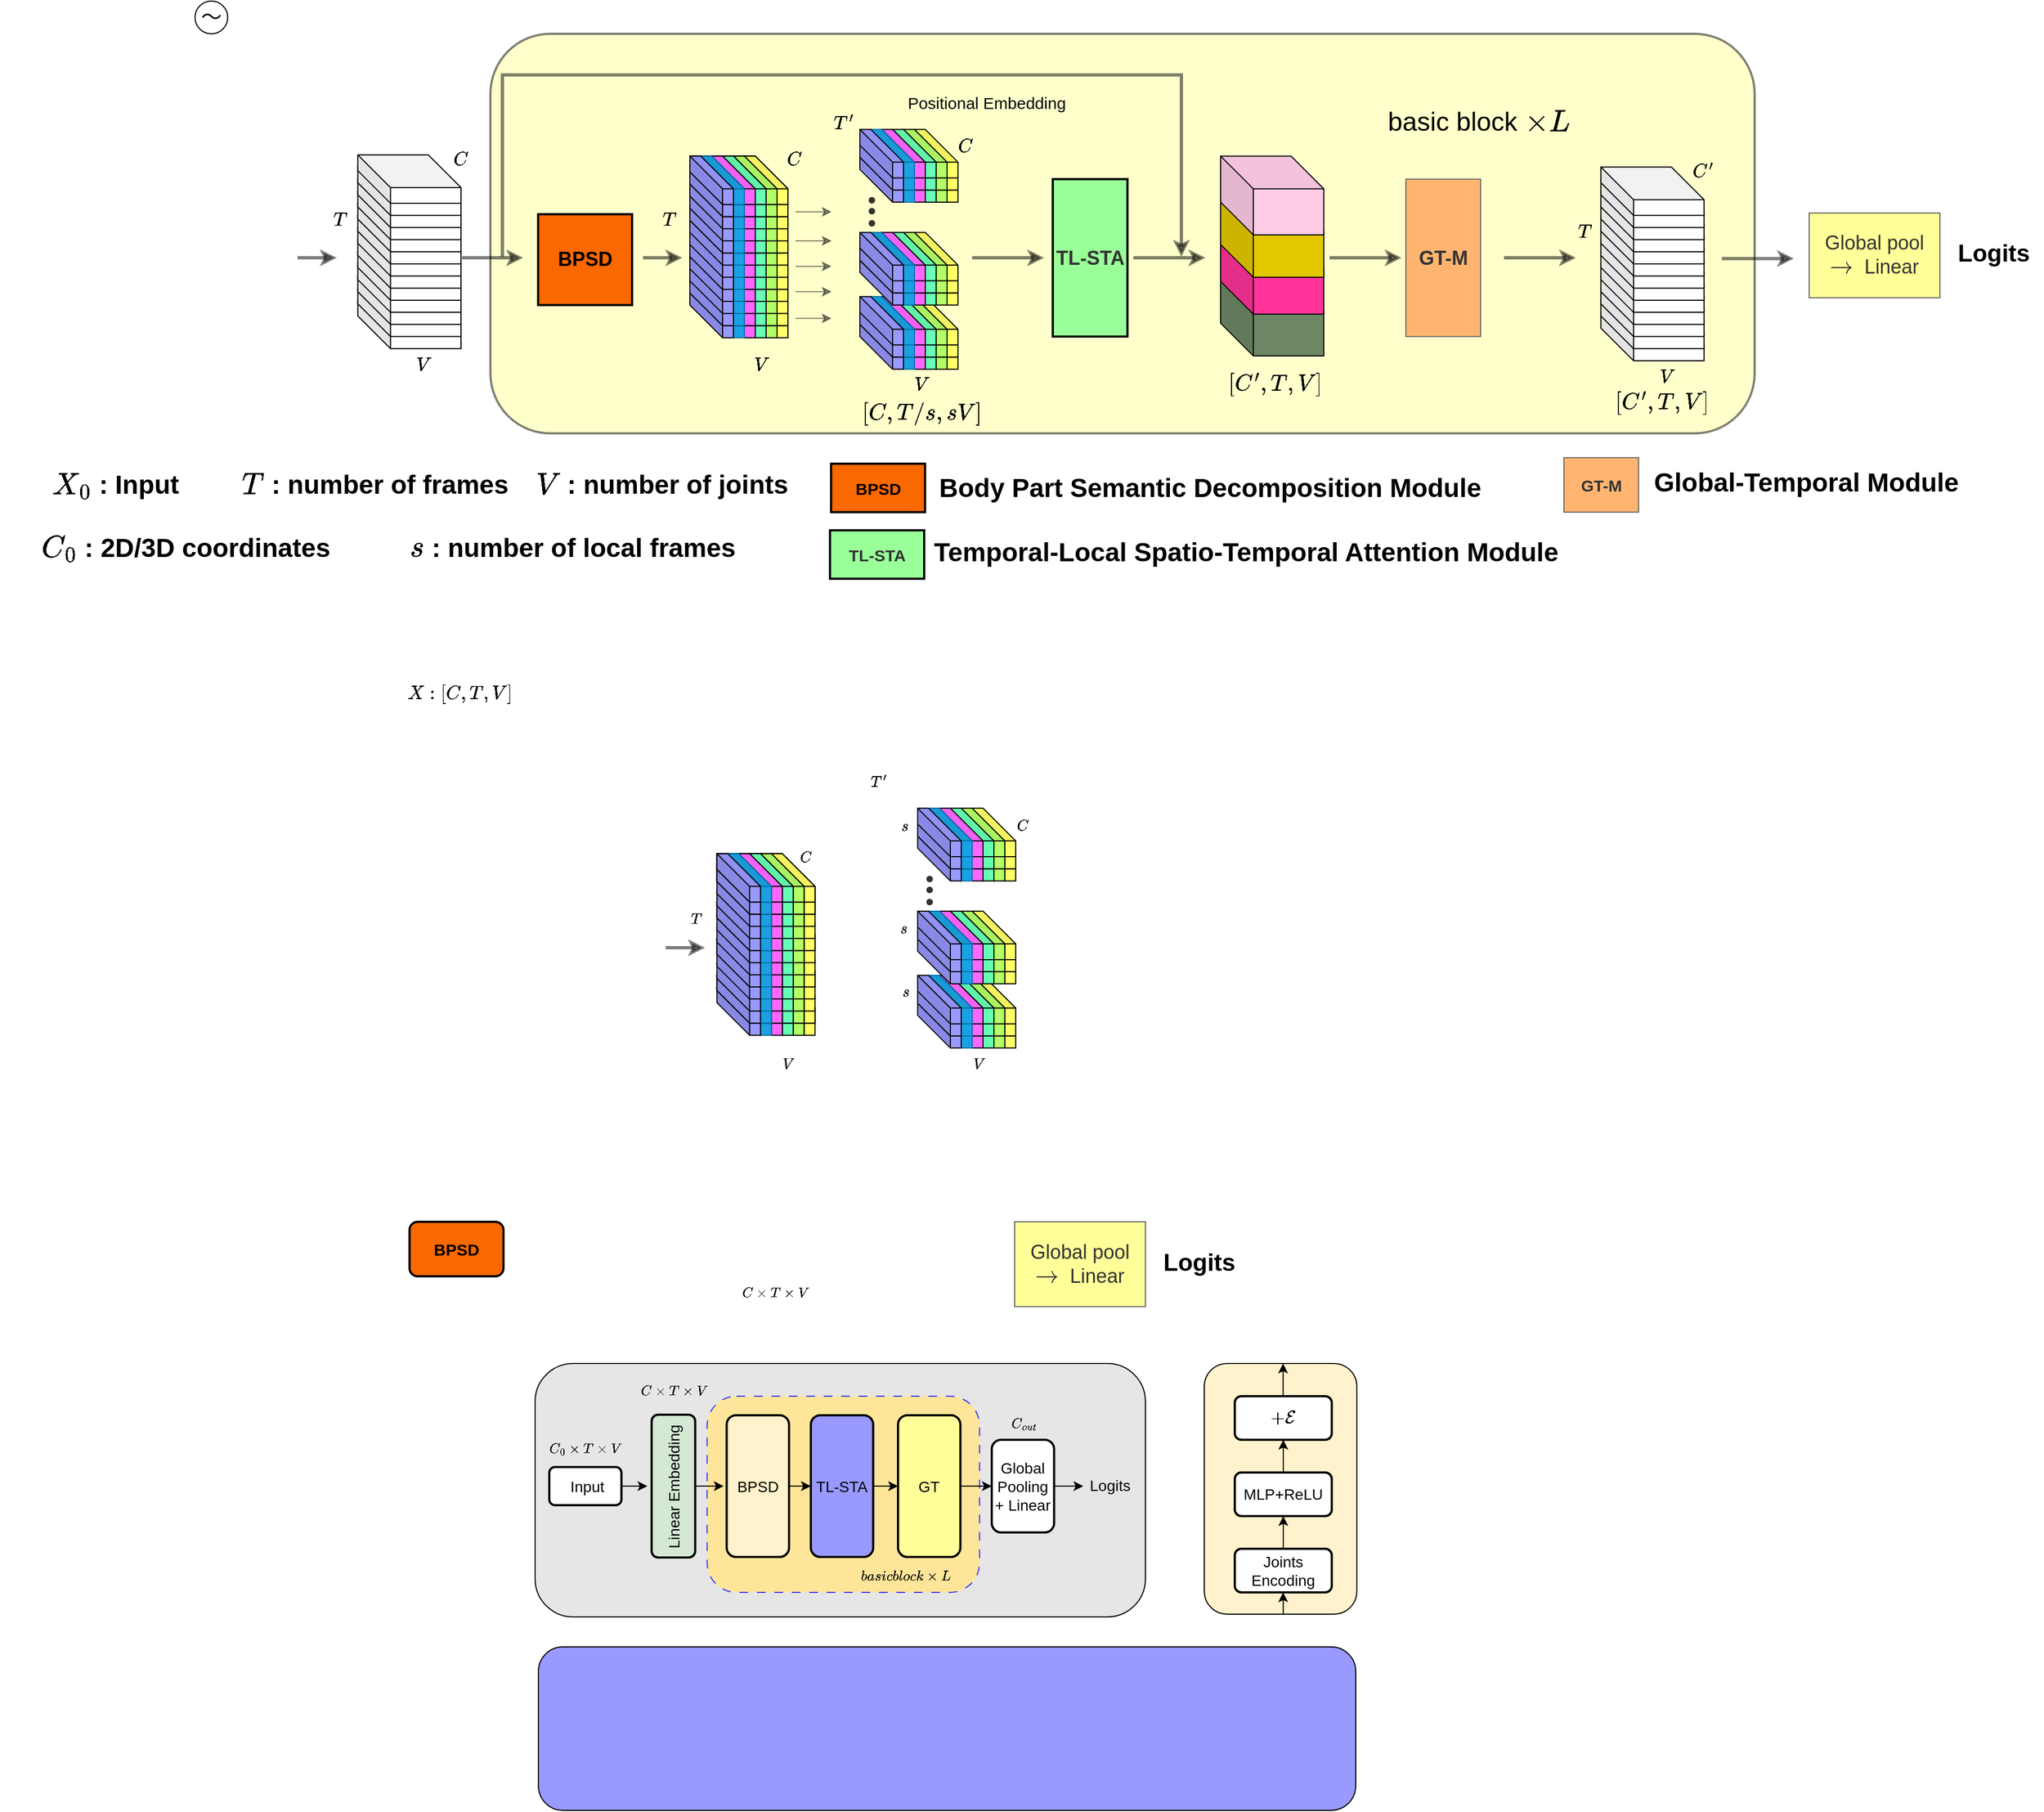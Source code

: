 <mxfile version="21.0.6" type="github">
  <diagram name="第 1 页" id="HZsj9VAZssC8dL7Cn9Iv">
    <mxGraphModel dx="2336" dy="1973" grid="1" gridSize="10" guides="1" tooltips="1" connect="1" arrows="1" fold="1" page="1" pageScale="1" pageWidth="827" pageHeight="1169" math="1" shadow="0">
      <root>
        <mxCell id="0" />
        <mxCell id="1" parent="0" />
        <mxCell id="3N3fm7F1_PBRhYYOgEq7-1220" value="" style="rounded=1;whiteSpace=wrap;html=1;fillColor=#E6E6E6;" vertex="1" parent="1">
          <mxGeometry x="-13" y="140" width="560" height="232.5" as="geometry" />
        </mxCell>
        <mxCell id="3N3fm7F1_PBRhYYOgEq7-1218" value="" style="rounded=1;whiteSpace=wrap;html=1;fillColor=#FFE599;dashed=1;dashPattern=8 8;strokeColor=#3333FF;" vertex="1" parent="1">
          <mxGeometry x="144.82" y="170" width="250" height="180" as="geometry" />
        </mxCell>
        <mxCell id="3N3fm7F1_PBRhYYOgEq7-2" value="&lt;font size=&quot;1&quot; style=&quot;&quot;&gt;&lt;b style=&quot;font-size: 24px;&quot;&gt;\( X_0 \) : Input&amp;nbsp;&lt;/b&gt;&lt;/font&gt;" style="text;html=1;align=center;verticalAlign=middle;resizable=0;points=[];autosize=1;strokeColor=none;fillColor=none;fontSize=12;" vertex="1" parent="1">
          <mxGeometry x="-495.06" y="-685.556" width="200" height="40" as="geometry" />
        </mxCell>
        <mxCell id="3N3fm7F1_PBRhYYOgEq7-3" value="" style="rounded=1;whiteSpace=wrap;html=1;strokeColor=#000000;strokeWidth=2;fontSize=15;fillColor=#FFFF99;gradientColor=none;opacity=50;" vertex="1" parent="1">
          <mxGeometry x="-54" y="-1080" width="1160" height="366.667" as="geometry" />
        </mxCell>
        <mxCell id="3N3fm7F1_PBRhYYOgEq7-4" value="" style="group;direction=west;flipV=0;flipH=0;rotation=90;" vertex="1" connectable="0" parent="1">
          <mxGeometry x="277.0" y="-927.227" width="38.822" height="22.222" as="geometry" />
        </mxCell>
        <mxCell id="3N3fm7F1_PBRhYYOgEq7-5" value="    " style="shape=waypoint;sketch=0;size=6;pointerEvents=1;points=[];fillColor=none;resizable=0;rotatable=0;perimeter=centerPerimeter;snapToPoint=1;fontFamily=Helvetica;fontSize=18;fontColor=default;opacity=80;rotation=90;" vertex="1" parent="3N3fm7F1_PBRhYYOgEq7-4">
          <mxGeometry x="9" y="-10" width="20" height="20" as="geometry" />
        </mxCell>
        <mxCell id="3N3fm7F1_PBRhYYOgEq7-6" value="" style="group;rotation=90;" vertex="1" connectable="0" parent="3N3fm7F1_PBRhYYOgEq7-4">
          <mxGeometry x="4" y="5.556" width="29.044" height="22.222" as="geometry" />
        </mxCell>
        <mxCell id="3N3fm7F1_PBRhYYOgEq7-7" value="    " style="shape=waypoint;sketch=0;size=6;pointerEvents=1;points=[];fillColor=none;resizable=0;rotatable=0;perimeter=centerPerimeter;snapToPoint=1;fontFamily=Helvetica;fontSize=18;fontColor=default;opacity=80;rotation=90;" vertex="1" parent="3N3fm7F1_PBRhYYOgEq7-6">
          <mxGeometry x="5" y="-5.556" width="20" height="20" as="geometry" />
        </mxCell>
        <mxCell id="3N3fm7F1_PBRhYYOgEq7-8" value="    " style="shape=waypoint;sketch=0;size=6;pointerEvents=1;points=[];fillColor=none;resizable=0;rotatable=0;perimeter=centerPerimeter;snapToPoint=1;fontFamily=Helvetica;fontSize=18;fontColor=default;opacity=80;rotation=90;" vertex="1" parent="3N3fm7F1_PBRhYYOgEq7-6">
          <mxGeometry x="5" y="5.556" width="20" height="20" as="geometry" />
        </mxCell>
        <mxCell id="3N3fm7F1_PBRhYYOgEq7-11" value="" style="shape=cube;whiteSpace=wrap;html=1;boundedLbl=1;backgroundOutline=1;darkOpacity=0.05;darkOpacity2=0.1;fontSize=15;size=30;flipV=0;flipH=0;textOpacity=0;" vertex="1" parent="1">
          <mxGeometry x="-175.68" y="-835.556" width="94.68" height="44.444" as="geometry" />
        </mxCell>
        <mxCell id="3N3fm7F1_PBRhYYOgEq7-12" value="" style="shape=cube;whiteSpace=wrap;html=1;boundedLbl=1;backgroundOutline=1;darkOpacity=0.05;darkOpacity2=0.1;fontSize=15;size=30;flipV=0;flipH=0;textOpacity=0;" vertex="1" parent="1">
          <mxGeometry x="-175.68" y="-846.667" width="94.68" height="44.444" as="geometry" />
        </mxCell>
        <mxCell id="3N3fm7F1_PBRhYYOgEq7-13" value="" style="shape=cube;whiteSpace=wrap;html=1;boundedLbl=1;backgroundOutline=1;darkOpacity=0.05;darkOpacity2=0.1;fontSize=15;size=30;flipV=0;flipH=0;textOpacity=0;" vertex="1" parent="1">
          <mxGeometry x="-175.68" y="-857.778" width="94.68" height="44.444" as="geometry" />
        </mxCell>
        <mxCell id="3N3fm7F1_PBRhYYOgEq7-14" value="" style="shape=cube;whiteSpace=wrap;html=1;boundedLbl=1;backgroundOutline=1;darkOpacity=0.05;darkOpacity2=0.1;fontSize=15;size=30;flipV=0;flipH=0;textOpacity=0;" vertex="1" parent="1">
          <mxGeometry x="-175.68" y="-868.889" width="94.68" height="44.444" as="geometry" />
        </mxCell>
        <mxCell id="3N3fm7F1_PBRhYYOgEq7-15" value="" style="shape=cube;whiteSpace=wrap;html=1;boundedLbl=1;backgroundOutline=1;darkOpacity=0.05;darkOpacity2=0.1;fontSize=15;size=30;flipV=0;flipH=0;textOpacity=0;" vertex="1" parent="1">
          <mxGeometry x="-175.68" y="-880" width="94.68" height="44.444" as="geometry" />
        </mxCell>
        <mxCell id="3N3fm7F1_PBRhYYOgEq7-16" value="" style="shape=cube;whiteSpace=wrap;html=1;boundedLbl=1;backgroundOutline=1;darkOpacity=0.05;darkOpacity2=0.1;fontSize=15;size=30;flipV=0;flipH=0;textOpacity=0;" vertex="1" parent="1">
          <mxGeometry x="-175.68" y="-891.111" width="94.68" height="44.444" as="geometry" />
        </mxCell>
        <mxCell id="3N3fm7F1_PBRhYYOgEq7-17" value="" style="shape=cube;whiteSpace=wrap;html=1;boundedLbl=1;backgroundOutline=1;darkOpacity=0.05;darkOpacity2=0.1;fontSize=15;size=30;flipV=0;flipH=0;textOpacity=0;" vertex="1" parent="1">
          <mxGeometry x="-175.68" y="-902.222" width="94.68" height="44.444" as="geometry" />
        </mxCell>
        <mxCell id="3N3fm7F1_PBRhYYOgEq7-18" value="" style="shape=cube;whiteSpace=wrap;html=1;boundedLbl=1;backgroundOutline=1;darkOpacity=0.05;darkOpacity2=0.1;fontSize=15;size=30;flipV=0;flipH=0;textOpacity=0;" vertex="1" parent="1">
          <mxGeometry x="-175.68" y="-913.333" width="94.68" height="44.444" as="geometry" />
        </mxCell>
        <mxCell id="3N3fm7F1_PBRhYYOgEq7-19" value="" style="shape=cube;whiteSpace=wrap;html=1;boundedLbl=1;backgroundOutline=1;darkOpacity=0.05;darkOpacity2=0.1;fontSize=15;size=30;flipV=0;flipH=0;textOpacity=0;" vertex="1" parent="1">
          <mxGeometry x="-175.68" y="-924.444" width="94.68" height="44.444" as="geometry" />
        </mxCell>
        <mxCell id="3N3fm7F1_PBRhYYOgEq7-20" value="" style="shape=cube;whiteSpace=wrap;html=1;boundedLbl=1;backgroundOutline=1;darkOpacity=0.05;darkOpacity2=0.1;fontSize=15;size=30;flipV=0;flipH=0;textOpacity=0;" vertex="1" parent="1">
          <mxGeometry x="-175.68" y="-935.556" width="94.68" height="44.444" as="geometry" />
        </mxCell>
        <mxCell id="3N3fm7F1_PBRhYYOgEq7-21" value="" style="shape=cube;whiteSpace=wrap;html=1;boundedLbl=1;backgroundOutline=1;darkOpacity=0.05;darkOpacity2=0.1;fontSize=15;size=30;flipV=0;flipH=0;textOpacity=0;" vertex="1" parent="1">
          <mxGeometry x="-175.68" y="-946.667" width="94.68" height="44.444" as="geometry" />
        </mxCell>
        <mxCell id="3N3fm7F1_PBRhYYOgEq7-22" value="" style="shape=cube;whiteSpace=wrap;html=1;boundedLbl=1;backgroundOutline=1;darkOpacity=0.05;darkOpacity2=0.1;fontSize=15;size=30;flipV=0;flipH=0;textOpacity=0;" vertex="1" parent="1">
          <mxGeometry x="-175.68" y="-957.778" width="94.68" height="44.444" as="geometry" />
        </mxCell>
        <mxCell id="3N3fm7F1_PBRhYYOgEq7-23" value="" style="shape=cube;whiteSpace=wrap;html=1;boundedLbl=1;backgroundOutline=1;darkOpacity=0.05;darkOpacity2=0.1;fontSize=15;size=30;flipV=0;flipH=0;textOpacity=0;" vertex="1" parent="1">
          <mxGeometry x="-175.68" y="-968.889" width="94.68" height="44.444" as="geometry" />
        </mxCell>
        <mxCell id="3N3fm7F1_PBRhYYOgEq7-353" value="&lt;font style=&quot;font-size: 15px;&quot;&gt;\( X : [{C , T ,V} ]\)&lt;/font&gt;" style="text;html=1;align=center;verticalAlign=middle;resizable=0;points=[];autosize=1;strokeColor=none;fillColor=none;" vertex="1" parent="1">
          <mxGeometry x="-152.23" y="-489.999" width="140" height="30" as="geometry" />
        </mxCell>
        <mxCell id="3N3fm7F1_PBRhYYOgEq7-354" value="\(T\)" style="text;html=1;align=center;verticalAlign=middle;resizable=0;points=[];autosize=1;strokeColor=none;fillColor=none;fontSize=15;opacity=50;" vertex="1" parent="1">
          <mxGeometry x="-217.06" y="-924.444" width="50" height="30" as="geometry" />
        </mxCell>
        <mxCell id="3N3fm7F1_PBRhYYOgEq7-355" value="\(V\)" style="text;html=1;align=center;verticalAlign=middle;resizable=0;points=[];autosize=1;strokeColor=none;fillColor=none;fontSize=15;opacity=50;" vertex="1" parent="1">
          <mxGeometry x="-141" y="-791.111" width="50" height="30" as="geometry" />
        </mxCell>
        <mxCell id="3N3fm7F1_PBRhYYOgEq7-356" value="\(C\)" style="text;html=1;align=center;verticalAlign=middle;resizable=0;points=[];autosize=1;strokeColor=none;fillColor=none;fontSize=15;opacity=50;" vertex="1" parent="1">
          <mxGeometry x="-107.23" y="-980" width="50" height="30" as="geometry" />
        </mxCell>
        <mxCell id="3N3fm7F1_PBRhYYOgEq7-357" value="&lt;font style=&quot;font-size: 18px;&quot;&gt;&lt;b&gt;BPSD&lt;/b&gt;&lt;/font&gt;" style="rounded=0;whiteSpace=wrap;html=1;fillColor=#fa6800;strokeColor=#000000;fontColor=#000000;strokeWidth=2;" vertex="1" parent="1">
          <mxGeometry x="-10.23" y="-914.444" width="86.23" height="83.333" as="geometry" />
        </mxCell>
        <mxCell id="3N3fm7F1_PBRhYYOgEq7-358" value="\(T&#39;\)" style="text;html=1;align=center;verticalAlign=middle;resizable=0;points=[];autosize=1;strokeColor=none;fillColor=none;fontSize=15;opacity=50;" vertex="1" parent="1">
          <mxGeometry x="244.82" y="-1013.333" width="50" height="30" as="geometry" />
        </mxCell>
        <mxCell id="3N3fm7F1_PBRhYYOgEq7-359" value="" style="group" vertex="1" connectable="0" parent="1">
          <mxGeometry x="169" y="-845.556" width="50" height="44.444" as="geometry" />
        </mxCell>
        <mxCell id="3N3fm7F1_PBRhYYOgEq7-360" value="" style="shape=cube;whiteSpace=wrap;html=1;boundedLbl=1;backgroundOutline=1;darkOpacity=0.05;darkOpacity2=0.1;fontSize=15;size=30;flipV=0;flipH=0;textOpacity=0;fillColor=#FFFF66;" vertex="1" parent="3N3fm7F1_PBRhYYOgEq7-359">
          <mxGeometry x="10" width="40" height="44.444" as="geometry" />
        </mxCell>
        <mxCell id="3N3fm7F1_PBRhYYOgEq7-361" value="" style="shape=cube;whiteSpace=wrap;html=1;boundedLbl=1;backgroundOutline=1;darkOpacity=0.05;darkOpacity2=0.1;fontSize=15;size=30;flipV=0;flipH=0;textOpacity=0;fillColor=#B3FF66;" vertex="1" parent="3N3fm7F1_PBRhYYOgEq7-359">
          <mxGeometry width="40" height="44.444" as="geometry" />
        </mxCell>
        <mxCell id="3N3fm7F1_PBRhYYOgEq7-362" value="" style="group" vertex="1" connectable="0" parent="1">
          <mxGeometry x="149" y="-845.556" width="50" height="44.444" as="geometry" />
        </mxCell>
        <mxCell id="3N3fm7F1_PBRhYYOgEq7-363" value="" style="shape=cube;whiteSpace=wrap;html=1;boundedLbl=1;backgroundOutline=1;darkOpacity=0.05;darkOpacity2=0.1;fontSize=15;size=30;flipV=0;flipH=0;textOpacity=0;fillColor=#66FFB3;" vertex="1" parent="3N3fm7F1_PBRhYYOgEq7-362">
          <mxGeometry x="10" width="40" height="44.444" as="geometry" />
        </mxCell>
        <mxCell id="3N3fm7F1_PBRhYYOgEq7-364" value="" style="shape=cube;whiteSpace=wrap;html=1;boundedLbl=1;backgroundOutline=1;darkOpacity=0.05;darkOpacity2=0.1;fontSize=15;size=30;flipV=0;flipH=0;textOpacity=0;fillColor=#FF66FF;" vertex="1" parent="3N3fm7F1_PBRhYYOgEq7-362">
          <mxGeometry width="40" height="44.444" as="geometry" />
        </mxCell>
        <mxCell id="3N3fm7F1_PBRhYYOgEq7-365" value="" style="group" vertex="1" connectable="0" parent="1">
          <mxGeometry x="129" y="-845.556" width="50" height="44.444" as="geometry" />
        </mxCell>
        <mxCell id="3N3fm7F1_PBRhYYOgEq7-366" value="" style="shape=cube;whiteSpace=wrap;html=1;boundedLbl=1;backgroundOutline=1;darkOpacity=0.05;darkOpacity2=0.1;fontSize=15;size=30;flipV=0;flipH=0;textOpacity=0;fillColor=#1ba1e2;strokeColor=#006EAF;fontColor=#ffffff;" vertex="1" parent="3N3fm7F1_PBRhYYOgEq7-365">
          <mxGeometry x="10" width="40" height="44.444" as="geometry" />
        </mxCell>
        <mxCell id="3N3fm7F1_PBRhYYOgEq7-367" value="" style="shape=cube;whiteSpace=wrap;html=1;boundedLbl=1;backgroundOutline=1;darkOpacity=0.05;darkOpacity2=0.1;fontSize=15;size=30;flipV=0;flipH=0;textOpacity=0;fillColor=#9999FF;" vertex="1" parent="3N3fm7F1_PBRhYYOgEq7-365">
          <mxGeometry width="40" height="44.444" as="geometry" />
        </mxCell>
        <mxCell id="3N3fm7F1_PBRhYYOgEq7-368" value="" style="group" vertex="1" connectable="0" parent="1">
          <mxGeometry x="169" y="-856.667" width="50" height="44.444" as="geometry" />
        </mxCell>
        <mxCell id="3N3fm7F1_PBRhYYOgEq7-369" value="" style="shape=cube;whiteSpace=wrap;html=1;boundedLbl=1;backgroundOutline=1;darkOpacity=0.05;darkOpacity2=0.1;fontSize=15;size=30;flipV=0;flipH=0;textOpacity=0;" vertex="1" parent="3N3fm7F1_PBRhYYOgEq7-368">
          <mxGeometry x="10" width="40" height="44.444" as="geometry" />
        </mxCell>
        <mxCell id="3N3fm7F1_PBRhYYOgEq7-370" value="" style="shape=cube;whiteSpace=wrap;html=1;boundedLbl=1;backgroundOutline=1;darkOpacity=0.05;darkOpacity2=0.1;fontSize=15;size=30;flipV=0;flipH=0;textOpacity=0;" vertex="1" parent="3N3fm7F1_PBRhYYOgEq7-368">
          <mxGeometry width="40" height="44.444" as="geometry" />
        </mxCell>
        <mxCell id="3N3fm7F1_PBRhYYOgEq7-371" value="" style="group" vertex="1" connectable="0" parent="3N3fm7F1_PBRhYYOgEq7-368">
          <mxGeometry width="50" height="44.444" as="geometry" />
        </mxCell>
        <mxCell id="3N3fm7F1_PBRhYYOgEq7-372" value="" style="shape=cube;whiteSpace=wrap;html=1;boundedLbl=1;backgroundOutline=1;darkOpacity=0.05;darkOpacity2=0.1;fontSize=15;size=30;flipV=0;flipH=0;textOpacity=0;fillColor=#FFFF66;" vertex="1" parent="3N3fm7F1_PBRhYYOgEq7-371">
          <mxGeometry x="10" width="40" height="44.444" as="geometry" />
        </mxCell>
        <mxCell id="3N3fm7F1_PBRhYYOgEq7-373" value="" style="shape=cube;whiteSpace=wrap;html=1;boundedLbl=1;backgroundOutline=1;darkOpacity=0.05;darkOpacity2=0.1;fontSize=15;size=30;flipV=0;flipH=0;textOpacity=0;fillColor=#B3FF66;" vertex="1" parent="3N3fm7F1_PBRhYYOgEq7-371">
          <mxGeometry width="40" height="44.444" as="geometry" />
        </mxCell>
        <mxCell id="3N3fm7F1_PBRhYYOgEq7-374" value="" style="group" vertex="1" connectable="0" parent="3N3fm7F1_PBRhYYOgEq7-368">
          <mxGeometry x="-20" width="50" height="44.444" as="geometry" />
        </mxCell>
        <mxCell id="3N3fm7F1_PBRhYYOgEq7-375" value="" style="shape=cube;whiteSpace=wrap;html=1;boundedLbl=1;backgroundOutline=1;darkOpacity=0.05;darkOpacity2=0.1;fontSize=15;size=30;flipV=0;flipH=0;textOpacity=0;" vertex="1" parent="3N3fm7F1_PBRhYYOgEq7-374">
          <mxGeometry x="10" width="40" height="44.444" as="geometry" />
        </mxCell>
        <mxCell id="3N3fm7F1_PBRhYYOgEq7-376" value="" style="shape=cube;whiteSpace=wrap;html=1;boundedLbl=1;backgroundOutline=1;darkOpacity=0.05;darkOpacity2=0.1;fontSize=15;size=30;flipV=0;flipH=0;textOpacity=0;" vertex="1" parent="3N3fm7F1_PBRhYYOgEq7-374">
          <mxGeometry width="40" height="44.444" as="geometry" />
        </mxCell>
        <mxCell id="3N3fm7F1_PBRhYYOgEq7-377" value="" style="group" vertex="1" connectable="0" parent="3N3fm7F1_PBRhYYOgEq7-368">
          <mxGeometry x="-40" width="50" height="44.444" as="geometry" />
        </mxCell>
        <mxCell id="3N3fm7F1_PBRhYYOgEq7-378" value="" style="shape=cube;whiteSpace=wrap;html=1;boundedLbl=1;backgroundOutline=1;darkOpacity=0.05;darkOpacity2=0.1;fontSize=15;size=30;flipV=0;flipH=0;textOpacity=0;" vertex="1" parent="3N3fm7F1_PBRhYYOgEq7-377">
          <mxGeometry x="10" width="40" height="44.444" as="geometry" />
        </mxCell>
        <mxCell id="3N3fm7F1_PBRhYYOgEq7-379" value="" style="shape=cube;whiteSpace=wrap;html=1;boundedLbl=1;backgroundOutline=1;darkOpacity=0.05;darkOpacity2=0.1;fontSize=15;size=30;flipV=0;flipH=0;textOpacity=0;" vertex="1" parent="3N3fm7F1_PBRhYYOgEq7-377">
          <mxGeometry width="40" height="44.444" as="geometry" />
        </mxCell>
        <mxCell id="3N3fm7F1_PBRhYYOgEq7-380" value="" style="group" vertex="1" connectable="0" parent="1">
          <mxGeometry x="149" y="-856.667" width="50" height="44.444" as="geometry" />
        </mxCell>
        <mxCell id="3N3fm7F1_PBRhYYOgEq7-381" value="" style="shape=cube;whiteSpace=wrap;html=1;boundedLbl=1;backgroundOutline=1;darkOpacity=0.05;darkOpacity2=0.1;fontSize=15;size=30;flipV=0;flipH=0;textOpacity=0;fillColor=#66FFB3;" vertex="1" parent="3N3fm7F1_PBRhYYOgEq7-380">
          <mxGeometry x="10" width="40" height="44.444" as="geometry" />
        </mxCell>
        <mxCell id="3N3fm7F1_PBRhYYOgEq7-382" value="" style="shape=cube;whiteSpace=wrap;html=1;boundedLbl=1;backgroundOutline=1;darkOpacity=0.05;darkOpacity2=0.1;fontSize=15;size=30;flipV=0;flipH=0;textOpacity=0;fillColor=#FF66FF;" vertex="1" parent="3N3fm7F1_PBRhYYOgEq7-380">
          <mxGeometry width="40" height="44.444" as="geometry" />
        </mxCell>
        <mxCell id="3N3fm7F1_PBRhYYOgEq7-383" value="" style="group" vertex="1" connectable="0" parent="1">
          <mxGeometry x="129" y="-856.667" width="50" height="44.444" as="geometry" />
        </mxCell>
        <mxCell id="3N3fm7F1_PBRhYYOgEq7-384" value="" style="shape=cube;whiteSpace=wrap;html=1;boundedLbl=1;backgroundOutline=1;darkOpacity=0.05;darkOpacity2=0.1;fontSize=15;size=30;flipV=0;flipH=0;textOpacity=0;fillColor=#1ba1e2;strokeColor=#006EAF;fontColor=#ffffff;" vertex="1" parent="3N3fm7F1_PBRhYYOgEq7-383">
          <mxGeometry x="10" width="40" height="44.444" as="geometry" />
        </mxCell>
        <mxCell id="3N3fm7F1_PBRhYYOgEq7-385" value="" style="shape=cube;whiteSpace=wrap;html=1;boundedLbl=1;backgroundOutline=1;darkOpacity=0.05;darkOpacity2=0.1;fontSize=15;size=30;flipV=0;flipH=0;textOpacity=0;fillColor=#9999FF;" vertex="1" parent="3N3fm7F1_PBRhYYOgEq7-383">
          <mxGeometry width="40" height="44.444" as="geometry" />
        </mxCell>
        <mxCell id="3N3fm7F1_PBRhYYOgEq7-386" value="" style="group" vertex="1" connectable="0" parent="1">
          <mxGeometry x="169" y="-867.778" width="50" height="44.444" as="geometry" />
        </mxCell>
        <mxCell id="3N3fm7F1_PBRhYYOgEq7-387" value="" style="shape=cube;whiteSpace=wrap;html=1;boundedLbl=1;backgroundOutline=1;darkOpacity=0.05;darkOpacity2=0.1;fontSize=15;size=30;flipV=0;flipH=0;textOpacity=0;fillColor=#FFFF66;" vertex="1" parent="3N3fm7F1_PBRhYYOgEq7-386">
          <mxGeometry x="10" width="40" height="44.444" as="geometry" />
        </mxCell>
        <mxCell id="3N3fm7F1_PBRhYYOgEq7-388" value="" style="shape=cube;whiteSpace=wrap;html=1;boundedLbl=1;backgroundOutline=1;darkOpacity=0.05;darkOpacity2=0.1;fontSize=15;size=30;flipV=0;flipH=0;textOpacity=0;fillColor=#B3FF66;" vertex="1" parent="3N3fm7F1_PBRhYYOgEq7-386">
          <mxGeometry width="40" height="44.444" as="geometry" />
        </mxCell>
        <mxCell id="3N3fm7F1_PBRhYYOgEq7-389" value="" style="group" vertex="1" connectable="0" parent="1">
          <mxGeometry x="149" y="-867.778" width="50" height="44.444" as="geometry" />
        </mxCell>
        <mxCell id="3N3fm7F1_PBRhYYOgEq7-390" value="" style="shape=cube;whiteSpace=wrap;html=1;boundedLbl=1;backgroundOutline=1;darkOpacity=0.05;darkOpacity2=0.1;fontSize=15;size=30;flipV=0;flipH=0;textOpacity=0;fillColor=#66FFB3;" vertex="1" parent="3N3fm7F1_PBRhYYOgEq7-389">
          <mxGeometry x="10" width="40" height="44.444" as="geometry" />
        </mxCell>
        <mxCell id="3N3fm7F1_PBRhYYOgEq7-391" value="" style="shape=cube;whiteSpace=wrap;html=1;boundedLbl=1;backgroundOutline=1;darkOpacity=0.05;darkOpacity2=0.1;fontSize=15;size=30;flipV=0;flipH=0;textOpacity=0;fillColor=#FF66FF;" vertex="1" parent="3N3fm7F1_PBRhYYOgEq7-389">
          <mxGeometry width="40" height="44.444" as="geometry" />
        </mxCell>
        <mxCell id="3N3fm7F1_PBRhYYOgEq7-392" value="" style="group" vertex="1" connectable="0" parent="1">
          <mxGeometry x="129" y="-867.778" width="50" height="44.444" as="geometry" />
        </mxCell>
        <mxCell id="3N3fm7F1_PBRhYYOgEq7-393" value="" style="shape=cube;whiteSpace=wrap;html=1;boundedLbl=1;backgroundOutline=1;darkOpacity=0.05;darkOpacity2=0.1;fontSize=15;size=30;flipV=0;flipH=0;textOpacity=0;fillColor=#1ba1e2;strokeColor=#006EAF;fontColor=#ffffff;" vertex="1" parent="3N3fm7F1_PBRhYYOgEq7-392">
          <mxGeometry x="10" width="40" height="44.444" as="geometry" />
        </mxCell>
        <mxCell id="3N3fm7F1_PBRhYYOgEq7-394" value="" style="shape=cube;whiteSpace=wrap;html=1;boundedLbl=1;backgroundOutline=1;darkOpacity=0.05;darkOpacity2=0.1;fontSize=15;size=30;flipV=0;flipH=0;textOpacity=0;fillColor=#9999FF;" vertex="1" parent="3N3fm7F1_PBRhYYOgEq7-392">
          <mxGeometry width="40" height="44.444" as="geometry" />
        </mxCell>
        <mxCell id="3N3fm7F1_PBRhYYOgEq7-395" value="" style="group" vertex="1" connectable="0" parent="1">
          <mxGeometry x="169" y="-878.889" width="50" height="44.444" as="geometry" />
        </mxCell>
        <mxCell id="3N3fm7F1_PBRhYYOgEq7-396" value="" style="shape=cube;whiteSpace=wrap;html=1;boundedLbl=1;backgroundOutline=1;darkOpacity=0.05;darkOpacity2=0.1;fontSize=15;size=30;flipV=0;flipH=0;textOpacity=0;fillColor=#FFFF66;" vertex="1" parent="3N3fm7F1_PBRhYYOgEq7-395">
          <mxGeometry x="10" width="40" height="44.444" as="geometry" />
        </mxCell>
        <mxCell id="3N3fm7F1_PBRhYYOgEq7-397" value="" style="shape=cube;whiteSpace=wrap;html=1;boundedLbl=1;backgroundOutline=1;darkOpacity=0.05;darkOpacity2=0.1;fontSize=15;size=30;flipV=0;flipH=0;textOpacity=0;fillColor=#B3FF66;" vertex="1" parent="3N3fm7F1_PBRhYYOgEq7-395">
          <mxGeometry width="40" height="44.444" as="geometry" />
        </mxCell>
        <mxCell id="3N3fm7F1_PBRhYYOgEq7-398" value="" style="group" vertex="1" connectable="0" parent="1">
          <mxGeometry x="149" y="-878.889" width="50" height="44.444" as="geometry" />
        </mxCell>
        <mxCell id="3N3fm7F1_PBRhYYOgEq7-399" value="" style="shape=cube;whiteSpace=wrap;html=1;boundedLbl=1;backgroundOutline=1;darkOpacity=0.05;darkOpacity2=0.1;fontSize=15;size=30;flipV=0;flipH=0;textOpacity=0;fillColor=#66FFB3;" vertex="1" parent="3N3fm7F1_PBRhYYOgEq7-398">
          <mxGeometry x="10" width="40" height="44.444" as="geometry" />
        </mxCell>
        <mxCell id="3N3fm7F1_PBRhYYOgEq7-400" value="" style="shape=cube;whiteSpace=wrap;html=1;boundedLbl=1;backgroundOutline=1;darkOpacity=0.05;darkOpacity2=0.1;fontSize=15;size=30;flipV=0;flipH=0;textOpacity=0;fillColor=#FF66FF;" vertex="1" parent="3N3fm7F1_PBRhYYOgEq7-398">
          <mxGeometry width="40" height="44.444" as="geometry" />
        </mxCell>
        <mxCell id="3N3fm7F1_PBRhYYOgEq7-401" value="" style="group" vertex="1" connectable="0" parent="1">
          <mxGeometry x="129" y="-878.889" width="50" height="44.444" as="geometry" />
        </mxCell>
        <mxCell id="3N3fm7F1_PBRhYYOgEq7-402" value="" style="shape=cube;whiteSpace=wrap;html=1;boundedLbl=1;backgroundOutline=1;darkOpacity=0.05;darkOpacity2=0.1;fontSize=15;size=30;flipV=0;flipH=0;textOpacity=0;fillColor=#1ba1e2;strokeColor=#006EAF;fontColor=#ffffff;" vertex="1" parent="3N3fm7F1_PBRhYYOgEq7-401">
          <mxGeometry x="10" width="40" height="44.444" as="geometry" />
        </mxCell>
        <mxCell id="3N3fm7F1_PBRhYYOgEq7-403" value="" style="shape=cube;whiteSpace=wrap;html=1;boundedLbl=1;backgroundOutline=1;darkOpacity=0.05;darkOpacity2=0.1;fontSize=15;size=30;flipV=0;flipH=0;textOpacity=0;fillColor=#9999FF;" vertex="1" parent="3N3fm7F1_PBRhYYOgEq7-401">
          <mxGeometry width="40" height="44.444" as="geometry" />
        </mxCell>
        <mxCell id="3N3fm7F1_PBRhYYOgEq7-404" value="" style="group" vertex="1" connectable="0" parent="1">
          <mxGeometry x="169" y="-890" width="50" height="44.444" as="geometry" />
        </mxCell>
        <mxCell id="3N3fm7F1_PBRhYYOgEq7-405" value="" style="shape=cube;whiteSpace=wrap;html=1;boundedLbl=1;backgroundOutline=1;darkOpacity=0.05;darkOpacity2=0.1;fontSize=15;size=30;flipV=0;flipH=0;textOpacity=0;" vertex="1" parent="3N3fm7F1_PBRhYYOgEq7-404">
          <mxGeometry x="10" width="40" height="44.444" as="geometry" />
        </mxCell>
        <mxCell id="3N3fm7F1_PBRhYYOgEq7-406" value="" style="shape=cube;whiteSpace=wrap;html=1;boundedLbl=1;backgroundOutline=1;darkOpacity=0.05;darkOpacity2=0.1;fontSize=15;size=30;flipV=0;flipH=0;textOpacity=0;" vertex="1" parent="3N3fm7F1_PBRhYYOgEq7-404">
          <mxGeometry width="40" height="44.444" as="geometry" />
        </mxCell>
        <mxCell id="3N3fm7F1_PBRhYYOgEq7-407" value="" style="group" vertex="1" connectable="0" parent="3N3fm7F1_PBRhYYOgEq7-404">
          <mxGeometry width="50" height="44.444" as="geometry" />
        </mxCell>
        <mxCell id="3N3fm7F1_PBRhYYOgEq7-408" value="" style="shape=cube;whiteSpace=wrap;html=1;boundedLbl=1;backgroundOutline=1;darkOpacity=0.05;darkOpacity2=0.1;fontSize=15;size=30;flipV=0;flipH=0;textOpacity=0;fillColor=#FFFF66;" vertex="1" parent="3N3fm7F1_PBRhYYOgEq7-407">
          <mxGeometry x="10" width="40" height="44.444" as="geometry" />
        </mxCell>
        <mxCell id="3N3fm7F1_PBRhYYOgEq7-409" value="" style="shape=cube;whiteSpace=wrap;html=1;boundedLbl=1;backgroundOutline=1;darkOpacity=0.05;darkOpacity2=0.1;fontSize=15;size=30;flipV=0;flipH=0;textOpacity=0;fillColor=#B3FF66;" vertex="1" parent="3N3fm7F1_PBRhYYOgEq7-407">
          <mxGeometry width="40" height="44.444" as="geometry" />
        </mxCell>
        <mxCell id="3N3fm7F1_PBRhYYOgEq7-410" value="" style="group" vertex="1" connectable="0" parent="3N3fm7F1_PBRhYYOgEq7-404">
          <mxGeometry x="-20" width="50" height="44.444" as="geometry" />
        </mxCell>
        <mxCell id="3N3fm7F1_PBRhYYOgEq7-411" value="" style="shape=cube;whiteSpace=wrap;html=1;boundedLbl=1;backgroundOutline=1;darkOpacity=0.05;darkOpacity2=0.1;fontSize=15;size=30;flipV=0;flipH=0;textOpacity=0;" vertex="1" parent="3N3fm7F1_PBRhYYOgEq7-410">
          <mxGeometry x="10" width="40" height="44.444" as="geometry" />
        </mxCell>
        <mxCell id="3N3fm7F1_PBRhYYOgEq7-412" value="" style="shape=cube;whiteSpace=wrap;html=1;boundedLbl=1;backgroundOutline=1;darkOpacity=0.05;darkOpacity2=0.1;fontSize=15;size=30;flipV=0;flipH=0;textOpacity=0;" vertex="1" parent="3N3fm7F1_PBRhYYOgEq7-410">
          <mxGeometry width="40" height="44.444" as="geometry" />
        </mxCell>
        <mxCell id="3N3fm7F1_PBRhYYOgEq7-413" value="" style="group" vertex="1" connectable="0" parent="3N3fm7F1_PBRhYYOgEq7-404">
          <mxGeometry x="-40" width="50" height="44.444" as="geometry" />
        </mxCell>
        <mxCell id="3N3fm7F1_PBRhYYOgEq7-414" value="" style="shape=cube;whiteSpace=wrap;html=1;boundedLbl=1;backgroundOutline=1;darkOpacity=0.05;darkOpacity2=0.1;fontSize=15;size=30;flipV=0;flipH=0;textOpacity=0;" vertex="1" parent="3N3fm7F1_PBRhYYOgEq7-413">
          <mxGeometry x="10" width="40" height="44.444" as="geometry" />
        </mxCell>
        <mxCell id="3N3fm7F1_PBRhYYOgEq7-415" value="" style="shape=cube;whiteSpace=wrap;html=1;boundedLbl=1;backgroundOutline=1;darkOpacity=0.05;darkOpacity2=0.1;fontSize=15;size=30;flipV=0;flipH=0;textOpacity=0;" vertex="1" parent="3N3fm7F1_PBRhYYOgEq7-413">
          <mxGeometry width="40" height="44.444" as="geometry" />
        </mxCell>
        <mxCell id="3N3fm7F1_PBRhYYOgEq7-416" value="" style="group" vertex="1" connectable="0" parent="1">
          <mxGeometry x="149" y="-890" width="50" height="44.444" as="geometry" />
        </mxCell>
        <mxCell id="3N3fm7F1_PBRhYYOgEq7-417" value="" style="shape=cube;whiteSpace=wrap;html=1;boundedLbl=1;backgroundOutline=1;darkOpacity=0.05;darkOpacity2=0.1;fontSize=15;size=30;flipV=0;flipH=0;textOpacity=0;fillColor=#66FFB3;" vertex="1" parent="3N3fm7F1_PBRhYYOgEq7-416">
          <mxGeometry x="10" width="40" height="44.444" as="geometry" />
        </mxCell>
        <mxCell id="3N3fm7F1_PBRhYYOgEq7-418" value="" style="shape=cube;whiteSpace=wrap;html=1;boundedLbl=1;backgroundOutline=1;darkOpacity=0.05;darkOpacity2=0.1;fontSize=15;size=30;flipV=0;flipH=0;textOpacity=0;fillColor=#FF66FF;" vertex="1" parent="3N3fm7F1_PBRhYYOgEq7-416">
          <mxGeometry width="40" height="44.444" as="geometry" />
        </mxCell>
        <mxCell id="3N3fm7F1_PBRhYYOgEq7-419" value="" style="group" vertex="1" connectable="0" parent="1">
          <mxGeometry x="129" y="-890" width="50" height="44.444" as="geometry" />
        </mxCell>
        <mxCell id="3N3fm7F1_PBRhYYOgEq7-420" value="" style="shape=cube;whiteSpace=wrap;html=1;boundedLbl=1;backgroundOutline=1;darkOpacity=0.05;darkOpacity2=0.1;fontSize=15;size=30;flipV=0;flipH=0;textOpacity=0;fillColor=#1ba1e2;strokeColor=#006EAF;fontColor=#ffffff;" vertex="1" parent="3N3fm7F1_PBRhYYOgEq7-419">
          <mxGeometry x="10" width="40" height="44.444" as="geometry" />
        </mxCell>
        <mxCell id="3N3fm7F1_PBRhYYOgEq7-421" value="" style="shape=cube;whiteSpace=wrap;html=1;boundedLbl=1;backgroundOutline=1;darkOpacity=0.05;darkOpacity2=0.1;fontSize=15;size=30;flipV=0;flipH=0;textOpacity=0;fillColor=#9999FF;" vertex="1" parent="3N3fm7F1_PBRhYYOgEq7-419">
          <mxGeometry width="40" height="44.444" as="geometry" />
        </mxCell>
        <mxCell id="3N3fm7F1_PBRhYYOgEq7-422" value="" style="group" vertex="1" connectable="0" parent="1">
          <mxGeometry x="169" y="-901.111" width="50" height="44.444" as="geometry" />
        </mxCell>
        <mxCell id="3N3fm7F1_PBRhYYOgEq7-423" value="" style="shape=cube;whiteSpace=wrap;html=1;boundedLbl=1;backgroundOutline=1;darkOpacity=0.05;darkOpacity2=0.1;fontSize=15;size=30;flipV=0;flipH=0;textOpacity=0;fillColor=#FFFF66;" vertex="1" parent="3N3fm7F1_PBRhYYOgEq7-422">
          <mxGeometry x="10" width="40" height="44.444" as="geometry" />
        </mxCell>
        <mxCell id="3N3fm7F1_PBRhYYOgEq7-424" value="" style="shape=cube;whiteSpace=wrap;html=1;boundedLbl=1;backgroundOutline=1;darkOpacity=0.05;darkOpacity2=0.1;fontSize=15;size=30;flipV=0;flipH=0;textOpacity=0;fillColor=#B3FF66;" vertex="1" parent="3N3fm7F1_PBRhYYOgEq7-422">
          <mxGeometry width="40" height="44.444" as="geometry" />
        </mxCell>
        <mxCell id="3N3fm7F1_PBRhYYOgEq7-425" value="" style="group" vertex="1" connectable="0" parent="1">
          <mxGeometry x="149" y="-901.111" width="50" height="44.444" as="geometry" />
        </mxCell>
        <mxCell id="3N3fm7F1_PBRhYYOgEq7-426" value="" style="shape=cube;whiteSpace=wrap;html=1;boundedLbl=1;backgroundOutline=1;darkOpacity=0.05;darkOpacity2=0.1;fontSize=15;size=30;flipV=0;flipH=0;textOpacity=0;fillColor=#66FFB3;" vertex="1" parent="3N3fm7F1_PBRhYYOgEq7-425">
          <mxGeometry x="10" width="40" height="44.444" as="geometry" />
        </mxCell>
        <mxCell id="3N3fm7F1_PBRhYYOgEq7-427" value="" style="shape=cube;whiteSpace=wrap;html=1;boundedLbl=1;backgroundOutline=1;darkOpacity=0.05;darkOpacity2=0.1;fontSize=15;size=30;flipV=0;flipH=0;textOpacity=0;fillColor=#FF66FF;" vertex="1" parent="3N3fm7F1_PBRhYYOgEq7-425">
          <mxGeometry width="40" height="44.444" as="geometry" />
        </mxCell>
        <mxCell id="3N3fm7F1_PBRhYYOgEq7-428" value="" style="group" vertex="1" connectable="0" parent="1">
          <mxGeometry x="129" y="-901.111" width="50" height="44.444" as="geometry" />
        </mxCell>
        <mxCell id="3N3fm7F1_PBRhYYOgEq7-429" value="" style="shape=cube;whiteSpace=wrap;html=1;boundedLbl=1;backgroundOutline=1;darkOpacity=0.05;darkOpacity2=0.1;fontSize=15;size=30;flipV=0;flipH=0;textOpacity=0;fillColor=#1ba1e2;strokeColor=#006EAF;fontColor=#ffffff;" vertex="1" parent="3N3fm7F1_PBRhYYOgEq7-428">
          <mxGeometry x="10" width="40" height="44.444" as="geometry" />
        </mxCell>
        <mxCell id="3N3fm7F1_PBRhYYOgEq7-430" value="" style="shape=cube;whiteSpace=wrap;html=1;boundedLbl=1;backgroundOutline=1;darkOpacity=0.05;darkOpacity2=0.1;fontSize=15;size=30;flipV=0;flipH=0;textOpacity=0;fillColor=#9999FF;" vertex="1" parent="3N3fm7F1_PBRhYYOgEq7-428">
          <mxGeometry width="40" height="44.444" as="geometry" />
        </mxCell>
        <mxCell id="3N3fm7F1_PBRhYYOgEq7-431" value="" style="group" vertex="1" connectable="0" parent="1">
          <mxGeometry x="169" y="-912.222" width="50" height="44.444" as="geometry" />
        </mxCell>
        <mxCell id="3N3fm7F1_PBRhYYOgEq7-432" value="" style="shape=cube;whiteSpace=wrap;html=1;boundedLbl=1;backgroundOutline=1;darkOpacity=0.05;darkOpacity2=0.1;fontSize=15;size=30;flipV=0;flipH=0;textOpacity=0;fillColor=#FFFF66;" vertex="1" parent="3N3fm7F1_PBRhYYOgEq7-431">
          <mxGeometry x="10" width="40" height="44.444" as="geometry" />
        </mxCell>
        <mxCell id="3N3fm7F1_PBRhYYOgEq7-433" value="" style="shape=cube;whiteSpace=wrap;html=1;boundedLbl=1;backgroundOutline=1;darkOpacity=0.05;darkOpacity2=0.1;fontSize=15;size=30;flipV=0;flipH=0;textOpacity=0;fillColor=#B3FF66;" vertex="1" parent="3N3fm7F1_PBRhYYOgEq7-431">
          <mxGeometry width="40" height="44.444" as="geometry" />
        </mxCell>
        <mxCell id="3N3fm7F1_PBRhYYOgEq7-434" value="" style="group" vertex="1" connectable="0" parent="1">
          <mxGeometry x="149" y="-912.222" width="50" height="44.444" as="geometry" />
        </mxCell>
        <mxCell id="3N3fm7F1_PBRhYYOgEq7-435" value="" style="shape=cube;whiteSpace=wrap;html=1;boundedLbl=1;backgroundOutline=1;darkOpacity=0.05;darkOpacity2=0.1;fontSize=15;size=30;flipV=0;flipH=0;textOpacity=0;fillColor=#66FFB3;" vertex="1" parent="3N3fm7F1_PBRhYYOgEq7-434">
          <mxGeometry x="10" width="40" height="44.444" as="geometry" />
        </mxCell>
        <mxCell id="3N3fm7F1_PBRhYYOgEq7-436" value="" style="shape=cube;whiteSpace=wrap;html=1;boundedLbl=1;backgroundOutline=1;darkOpacity=0.05;darkOpacity2=0.1;fontSize=15;size=30;flipV=0;flipH=0;textOpacity=0;fillColor=#FF66FF;" vertex="1" parent="3N3fm7F1_PBRhYYOgEq7-434">
          <mxGeometry width="40" height="44.444" as="geometry" />
        </mxCell>
        <mxCell id="3N3fm7F1_PBRhYYOgEq7-437" value="" style="group" vertex="1" connectable="0" parent="1">
          <mxGeometry x="129" y="-912.222" width="50" height="44.444" as="geometry" />
        </mxCell>
        <mxCell id="3N3fm7F1_PBRhYYOgEq7-438" value="" style="shape=cube;whiteSpace=wrap;html=1;boundedLbl=1;backgroundOutline=1;darkOpacity=0.05;darkOpacity2=0.1;fontSize=15;size=30;flipV=0;flipH=0;textOpacity=0;fillColor=#1ba1e2;strokeColor=#006EAF;fontColor=#ffffff;" vertex="1" parent="3N3fm7F1_PBRhYYOgEq7-437">
          <mxGeometry x="10" width="40" height="44.444" as="geometry" />
        </mxCell>
        <mxCell id="3N3fm7F1_PBRhYYOgEq7-439" value="" style="shape=cube;whiteSpace=wrap;html=1;boundedLbl=1;backgroundOutline=1;darkOpacity=0.05;darkOpacity2=0.1;fontSize=15;size=30;flipV=0;flipH=0;textOpacity=0;fillColor=#9999FF;" vertex="1" parent="3N3fm7F1_PBRhYYOgEq7-437">
          <mxGeometry width="40" height="44.444" as="geometry" />
        </mxCell>
        <mxCell id="3N3fm7F1_PBRhYYOgEq7-440" value="" style="group" vertex="1" connectable="0" parent="1">
          <mxGeometry x="169" y="-923.333" width="50" height="44.444" as="geometry" />
        </mxCell>
        <mxCell id="3N3fm7F1_PBRhYYOgEq7-441" value="" style="shape=cube;whiteSpace=wrap;html=1;boundedLbl=1;backgroundOutline=1;darkOpacity=0.05;darkOpacity2=0.1;fontSize=15;size=30;flipV=0;flipH=0;textOpacity=0;" vertex="1" parent="3N3fm7F1_PBRhYYOgEq7-440">
          <mxGeometry x="10" width="40" height="44.444" as="geometry" />
        </mxCell>
        <mxCell id="3N3fm7F1_PBRhYYOgEq7-442" value="" style="shape=cube;whiteSpace=wrap;html=1;boundedLbl=1;backgroundOutline=1;darkOpacity=0.05;darkOpacity2=0.1;fontSize=15;size=30;flipV=0;flipH=0;textOpacity=0;" vertex="1" parent="3N3fm7F1_PBRhYYOgEq7-440">
          <mxGeometry width="40" height="44.444" as="geometry" />
        </mxCell>
        <mxCell id="3N3fm7F1_PBRhYYOgEq7-443" value="" style="group" vertex="1" connectable="0" parent="3N3fm7F1_PBRhYYOgEq7-440">
          <mxGeometry width="50" height="44.444" as="geometry" />
        </mxCell>
        <mxCell id="3N3fm7F1_PBRhYYOgEq7-444" value="" style="shape=cube;whiteSpace=wrap;html=1;boundedLbl=1;backgroundOutline=1;darkOpacity=0.05;darkOpacity2=0.1;fontSize=15;size=30;flipV=0;flipH=0;textOpacity=0;fillColor=#FFFF66;" vertex="1" parent="3N3fm7F1_PBRhYYOgEq7-443">
          <mxGeometry x="10" width="40" height="44.444" as="geometry" />
        </mxCell>
        <mxCell id="3N3fm7F1_PBRhYYOgEq7-445" value="" style="shape=cube;whiteSpace=wrap;html=1;boundedLbl=1;backgroundOutline=1;darkOpacity=0.05;darkOpacity2=0.1;fontSize=15;size=30;flipV=0;flipH=0;textOpacity=0;fillColor=#B3FF66;" vertex="1" parent="3N3fm7F1_PBRhYYOgEq7-443">
          <mxGeometry width="40" height="44.444" as="geometry" />
        </mxCell>
        <mxCell id="3N3fm7F1_PBRhYYOgEq7-446" value="" style="group" vertex="1" connectable="0" parent="3N3fm7F1_PBRhYYOgEq7-440">
          <mxGeometry x="-20" width="50" height="44.444" as="geometry" />
        </mxCell>
        <mxCell id="3N3fm7F1_PBRhYYOgEq7-447" value="" style="shape=cube;whiteSpace=wrap;html=1;boundedLbl=1;backgroundOutline=1;darkOpacity=0.05;darkOpacity2=0.1;fontSize=15;size=30;flipV=0;flipH=0;textOpacity=0;" vertex="1" parent="3N3fm7F1_PBRhYYOgEq7-446">
          <mxGeometry x="10" width="40" height="44.444" as="geometry" />
        </mxCell>
        <mxCell id="3N3fm7F1_PBRhYYOgEq7-448" value="" style="shape=cube;whiteSpace=wrap;html=1;boundedLbl=1;backgroundOutline=1;darkOpacity=0.05;darkOpacity2=0.1;fontSize=15;size=30;flipV=0;flipH=0;textOpacity=0;" vertex="1" parent="3N3fm7F1_PBRhYYOgEq7-446">
          <mxGeometry width="40" height="44.444" as="geometry" />
        </mxCell>
        <mxCell id="3N3fm7F1_PBRhYYOgEq7-449" value="" style="group" vertex="1" connectable="0" parent="3N3fm7F1_PBRhYYOgEq7-440">
          <mxGeometry x="-40" width="50" height="44.444" as="geometry" />
        </mxCell>
        <mxCell id="3N3fm7F1_PBRhYYOgEq7-450" value="" style="shape=cube;whiteSpace=wrap;html=1;boundedLbl=1;backgroundOutline=1;darkOpacity=0.05;darkOpacity2=0.1;fontSize=15;size=30;flipV=0;flipH=0;textOpacity=0;" vertex="1" parent="3N3fm7F1_PBRhYYOgEq7-449">
          <mxGeometry x="10" width="40" height="44.444" as="geometry" />
        </mxCell>
        <mxCell id="3N3fm7F1_PBRhYYOgEq7-451" value="" style="shape=cube;whiteSpace=wrap;html=1;boundedLbl=1;backgroundOutline=1;darkOpacity=0.05;darkOpacity2=0.1;fontSize=15;size=30;flipV=0;flipH=0;textOpacity=0;" vertex="1" parent="3N3fm7F1_PBRhYYOgEq7-449">
          <mxGeometry width="40" height="44.444" as="geometry" />
        </mxCell>
        <mxCell id="3N3fm7F1_PBRhYYOgEq7-452" value="" style="group" vertex="1" connectable="0" parent="1">
          <mxGeometry x="149" y="-923.333" width="50" height="44.444" as="geometry" />
        </mxCell>
        <mxCell id="3N3fm7F1_PBRhYYOgEq7-453" value="" style="shape=cube;whiteSpace=wrap;html=1;boundedLbl=1;backgroundOutline=1;darkOpacity=0.05;darkOpacity2=0.1;fontSize=15;size=30;flipV=0;flipH=0;textOpacity=0;fillColor=#66FFB3;" vertex="1" parent="3N3fm7F1_PBRhYYOgEq7-452">
          <mxGeometry x="10" width="40" height="44.444" as="geometry" />
        </mxCell>
        <mxCell id="3N3fm7F1_PBRhYYOgEq7-454" value="" style="shape=cube;whiteSpace=wrap;html=1;boundedLbl=1;backgroundOutline=1;darkOpacity=0.05;darkOpacity2=0.1;fontSize=15;size=30;flipV=0;flipH=0;textOpacity=0;fillColor=#FF66FF;" vertex="1" parent="3N3fm7F1_PBRhYYOgEq7-452">
          <mxGeometry width="40" height="44.444" as="geometry" />
        </mxCell>
        <mxCell id="3N3fm7F1_PBRhYYOgEq7-455" value="" style="group" vertex="1" connectable="0" parent="1">
          <mxGeometry x="129" y="-923.333" width="50" height="44.444" as="geometry" />
        </mxCell>
        <mxCell id="3N3fm7F1_PBRhYYOgEq7-456" value="" style="shape=cube;whiteSpace=wrap;html=1;boundedLbl=1;backgroundOutline=1;darkOpacity=0.05;darkOpacity2=0.1;fontSize=15;size=30;flipV=0;flipH=0;textOpacity=0;fillColor=#1ba1e2;strokeColor=#006EAF;fontColor=#ffffff;" vertex="1" parent="3N3fm7F1_PBRhYYOgEq7-455">
          <mxGeometry x="10" width="40" height="44.444" as="geometry" />
        </mxCell>
        <mxCell id="3N3fm7F1_PBRhYYOgEq7-457" value="" style="shape=cube;whiteSpace=wrap;html=1;boundedLbl=1;backgroundOutline=1;darkOpacity=0.05;darkOpacity2=0.1;fontSize=15;size=30;flipV=0;flipH=0;textOpacity=0;fillColor=#9999FF;" vertex="1" parent="3N3fm7F1_PBRhYYOgEq7-455">
          <mxGeometry width="40" height="44.444" as="geometry" />
        </mxCell>
        <mxCell id="3N3fm7F1_PBRhYYOgEq7-458" value="" style="group" vertex="1" connectable="0" parent="1">
          <mxGeometry x="169" y="-934.444" width="50" height="44.444" as="geometry" />
        </mxCell>
        <mxCell id="3N3fm7F1_PBRhYYOgEq7-459" value="" style="shape=cube;whiteSpace=wrap;html=1;boundedLbl=1;backgroundOutline=1;darkOpacity=0.05;darkOpacity2=0.1;fontSize=15;size=30;flipV=0;flipH=0;textOpacity=0;fillColor=#FFFF66;" vertex="1" parent="3N3fm7F1_PBRhYYOgEq7-458">
          <mxGeometry x="10" width="40" height="44.444" as="geometry" />
        </mxCell>
        <mxCell id="3N3fm7F1_PBRhYYOgEq7-460" value="" style="shape=cube;whiteSpace=wrap;html=1;boundedLbl=1;backgroundOutline=1;darkOpacity=0.05;darkOpacity2=0.1;fontSize=15;size=30;flipV=0;flipH=0;textOpacity=0;fillColor=#B3FF66;" vertex="1" parent="3N3fm7F1_PBRhYYOgEq7-458">
          <mxGeometry width="40" height="44.444" as="geometry" />
        </mxCell>
        <mxCell id="3N3fm7F1_PBRhYYOgEq7-461" value="" style="group" vertex="1" connectable="0" parent="1">
          <mxGeometry x="149" y="-934.444" width="50" height="44.444" as="geometry" />
        </mxCell>
        <mxCell id="3N3fm7F1_PBRhYYOgEq7-462" value="" style="shape=cube;whiteSpace=wrap;html=1;boundedLbl=1;backgroundOutline=1;darkOpacity=0.05;darkOpacity2=0.1;fontSize=15;size=30;flipV=0;flipH=0;textOpacity=0;fillColor=#66FFB3;" vertex="1" parent="3N3fm7F1_PBRhYYOgEq7-461">
          <mxGeometry x="10" width="40" height="44.444" as="geometry" />
        </mxCell>
        <mxCell id="3N3fm7F1_PBRhYYOgEq7-463" value="" style="shape=cube;whiteSpace=wrap;html=1;boundedLbl=1;backgroundOutline=1;darkOpacity=0.05;darkOpacity2=0.1;fontSize=15;size=30;flipV=0;flipH=0;textOpacity=0;fillColor=#FF66FF;" vertex="1" parent="3N3fm7F1_PBRhYYOgEq7-461">
          <mxGeometry width="40" height="44.444" as="geometry" />
        </mxCell>
        <mxCell id="3N3fm7F1_PBRhYYOgEq7-464" value="" style="group" vertex="1" connectable="0" parent="1">
          <mxGeometry x="129" y="-934.444" width="50" height="44.444" as="geometry" />
        </mxCell>
        <mxCell id="3N3fm7F1_PBRhYYOgEq7-465" value="" style="shape=cube;whiteSpace=wrap;html=1;boundedLbl=1;backgroundOutline=1;darkOpacity=0.05;darkOpacity2=0.1;fontSize=15;size=30;flipV=0;flipH=0;textOpacity=0;fillColor=#1ba1e2;strokeColor=#006EAF;fontColor=#ffffff;" vertex="1" parent="3N3fm7F1_PBRhYYOgEq7-464">
          <mxGeometry x="10" width="40" height="44.444" as="geometry" />
        </mxCell>
        <mxCell id="3N3fm7F1_PBRhYYOgEq7-466" value="" style="shape=cube;whiteSpace=wrap;html=1;boundedLbl=1;backgroundOutline=1;darkOpacity=0.05;darkOpacity2=0.1;fontSize=15;size=30;flipV=0;flipH=0;textOpacity=0;fillColor=#9999FF;" vertex="1" parent="3N3fm7F1_PBRhYYOgEq7-464">
          <mxGeometry width="40" height="44.444" as="geometry" />
        </mxCell>
        <mxCell id="3N3fm7F1_PBRhYYOgEq7-467" value="" style="group" vertex="1" connectable="0" parent="1">
          <mxGeometry x="169" y="-945.556" width="50" height="44.444" as="geometry" />
        </mxCell>
        <mxCell id="3N3fm7F1_PBRhYYOgEq7-468" value="" style="shape=cube;whiteSpace=wrap;html=1;boundedLbl=1;backgroundOutline=1;darkOpacity=0.05;darkOpacity2=0.1;fontSize=15;size=30;flipV=0;flipH=0;textOpacity=0;fillColor=#FFFF66;" vertex="1" parent="3N3fm7F1_PBRhYYOgEq7-467">
          <mxGeometry x="10" width="40" height="44.444" as="geometry" />
        </mxCell>
        <mxCell id="3N3fm7F1_PBRhYYOgEq7-469" value="" style="shape=cube;whiteSpace=wrap;html=1;boundedLbl=1;backgroundOutline=1;darkOpacity=0.05;darkOpacity2=0.1;fontSize=15;size=30;flipV=0;flipH=0;textOpacity=0;fillColor=#B3FF66;" vertex="1" parent="3N3fm7F1_PBRhYYOgEq7-467">
          <mxGeometry width="40" height="44.444" as="geometry" />
        </mxCell>
        <mxCell id="3N3fm7F1_PBRhYYOgEq7-470" value="" style="group" vertex="1" connectable="0" parent="1">
          <mxGeometry x="149" y="-945.556" width="50" height="44.444" as="geometry" />
        </mxCell>
        <mxCell id="3N3fm7F1_PBRhYYOgEq7-471" value="" style="shape=cube;whiteSpace=wrap;html=1;boundedLbl=1;backgroundOutline=1;darkOpacity=0.05;darkOpacity2=0.1;fontSize=15;size=30;flipV=0;flipH=0;textOpacity=0;fillColor=#66FFB3;" vertex="1" parent="3N3fm7F1_PBRhYYOgEq7-470">
          <mxGeometry x="10" width="40" height="44.444" as="geometry" />
        </mxCell>
        <mxCell id="3N3fm7F1_PBRhYYOgEq7-472" value="" style="shape=cube;whiteSpace=wrap;html=1;boundedLbl=1;backgroundOutline=1;darkOpacity=0.05;darkOpacity2=0.1;fontSize=15;size=30;flipV=0;flipH=0;textOpacity=0;fillColor=#FF66FF;" vertex="1" parent="3N3fm7F1_PBRhYYOgEq7-470">
          <mxGeometry width="40" height="44.444" as="geometry" />
        </mxCell>
        <mxCell id="3N3fm7F1_PBRhYYOgEq7-473" value="" style="group" vertex="1" connectable="0" parent="1">
          <mxGeometry x="129" y="-945.556" width="50" height="44.444" as="geometry" />
        </mxCell>
        <mxCell id="3N3fm7F1_PBRhYYOgEq7-474" value="" style="shape=cube;whiteSpace=wrap;html=1;boundedLbl=1;backgroundOutline=1;darkOpacity=0.05;darkOpacity2=0.1;fontSize=15;size=30;flipV=0;flipH=0;textOpacity=0;fillColor=#1ba1e2;strokeColor=#006EAF;fontColor=#ffffff;" vertex="1" parent="3N3fm7F1_PBRhYYOgEq7-473">
          <mxGeometry x="10" width="40" height="44.444" as="geometry" />
        </mxCell>
        <mxCell id="3N3fm7F1_PBRhYYOgEq7-475" value="" style="shape=cube;whiteSpace=wrap;html=1;boundedLbl=1;backgroundOutline=1;darkOpacity=0.05;darkOpacity2=0.1;fontSize=15;size=30;flipV=0;flipH=0;textOpacity=0;fillColor=#9999FF;" vertex="1" parent="3N3fm7F1_PBRhYYOgEq7-473">
          <mxGeometry width="40" height="44.444" as="geometry" />
        </mxCell>
        <mxCell id="3N3fm7F1_PBRhYYOgEq7-476" value="" style="group" vertex="1" connectable="0" parent="1">
          <mxGeometry x="169" y="-956.667" width="50" height="44.444" as="geometry" />
        </mxCell>
        <mxCell id="3N3fm7F1_PBRhYYOgEq7-477" value="" style="shape=cube;whiteSpace=wrap;html=1;boundedLbl=1;backgroundOutline=1;darkOpacity=0.05;darkOpacity2=0.1;fontSize=15;size=30;flipV=0;flipH=0;textOpacity=0;" vertex="1" parent="3N3fm7F1_PBRhYYOgEq7-476">
          <mxGeometry x="10" width="40" height="44.444" as="geometry" />
        </mxCell>
        <mxCell id="3N3fm7F1_PBRhYYOgEq7-478" value="" style="shape=cube;whiteSpace=wrap;html=1;boundedLbl=1;backgroundOutline=1;darkOpacity=0.05;darkOpacity2=0.1;fontSize=15;size=30;flipV=0;flipH=0;textOpacity=0;" vertex="1" parent="3N3fm7F1_PBRhYYOgEq7-476">
          <mxGeometry width="40" height="44.444" as="geometry" />
        </mxCell>
        <mxCell id="3N3fm7F1_PBRhYYOgEq7-479" value="" style="group" vertex="1" connectable="0" parent="3N3fm7F1_PBRhYYOgEq7-476">
          <mxGeometry width="50" height="44.444" as="geometry" />
        </mxCell>
        <mxCell id="3N3fm7F1_PBRhYYOgEq7-480" value="" style="shape=cube;whiteSpace=wrap;html=1;boundedLbl=1;backgroundOutline=1;darkOpacity=0.05;darkOpacity2=0.1;fontSize=15;size=30;flipV=0;flipH=0;textOpacity=0;" vertex="1" parent="3N3fm7F1_PBRhYYOgEq7-479">
          <mxGeometry x="10" width="40" height="44.444" as="geometry" />
        </mxCell>
        <mxCell id="3N3fm7F1_PBRhYYOgEq7-481" value="" style="shape=cube;whiteSpace=wrap;html=1;boundedLbl=1;backgroundOutline=1;darkOpacity=0.05;darkOpacity2=0.1;fontSize=15;size=30;flipV=0;flipH=0;textOpacity=0;" vertex="1" parent="3N3fm7F1_PBRhYYOgEq7-479">
          <mxGeometry width="40" height="44.444" as="geometry" />
        </mxCell>
        <mxCell id="3N3fm7F1_PBRhYYOgEq7-482" value="" style="group" vertex="1" connectable="0" parent="3N3fm7F1_PBRhYYOgEq7-476">
          <mxGeometry x="-20" width="50" height="44.444" as="geometry" />
        </mxCell>
        <mxCell id="3N3fm7F1_PBRhYYOgEq7-483" value="" style="shape=cube;whiteSpace=wrap;html=1;boundedLbl=1;backgroundOutline=1;darkOpacity=0.05;darkOpacity2=0.1;fontSize=15;size=30;flipV=0;flipH=0;textOpacity=0;" vertex="1" parent="3N3fm7F1_PBRhYYOgEq7-482">
          <mxGeometry x="10" width="40" height="44.444" as="geometry" />
        </mxCell>
        <mxCell id="3N3fm7F1_PBRhYYOgEq7-484" value="" style="shape=cube;whiteSpace=wrap;html=1;boundedLbl=1;backgroundOutline=1;darkOpacity=0.05;darkOpacity2=0.1;fontSize=15;size=30;flipV=0;flipH=0;textOpacity=0;" vertex="1" parent="3N3fm7F1_PBRhYYOgEq7-482">
          <mxGeometry width="40" height="44.444" as="geometry" />
        </mxCell>
        <mxCell id="3N3fm7F1_PBRhYYOgEq7-485" value="" style="group" vertex="1" connectable="0" parent="3N3fm7F1_PBRhYYOgEq7-476">
          <mxGeometry x="-40" width="50" height="44.444" as="geometry" />
        </mxCell>
        <mxCell id="3N3fm7F1_PBRhYYOgEq7-486" value="" style="shape=cube;whiteSpace=wrap;html=1;boundedLbl=1;backgroundOutline=1;darkOpacity=0.05;darkOpacity2=0.1;fontSize=15;size=30;flipV=0;flipH=0;textOpacity=0;" vertex="1" parent="3N3fm7F1_PBRhYYOgEq7-485">
          <mxGeometry x="10" width="40" height="44.444" as="geometry" />
        </mxCell>
        <mxCell id="3N3fm7F1_PBRhYYOgEq7-487" value="" style="shape=cube;whiteSpace=wrap;html=1;boundedLbl=1;backgroundOutline=1;darkOpacity=0.05;darkOpacity2=0.1;fontSize=15;size=30;flipV=0;flipH=0;textOpacity=0;" vertex="1" parent="3N3fm7F1_PBRhYYOgEq7-485">
          <mxGeometry width="40" height="44.444" as="geometry" />
        </mxCell>
        <mxCell id="3N3fm7F1_PBRhYYOgEq7-488" value="" style="group" vertex="1" connectable="0" parent="1">
          <mxGeometry x="149" y="-956.667" width="50" height="44.444" as="geometry" />
        </mxCell>
        <mxCell id="3N3fm7F1_PBRhYYOgEq7-489" value="" style="shape=cube;whiteSpace=wrap;html=1;boundedLbl=1;backgroundOutline=1;darkOpacity=0.05;darkOpacity2=0.1;fontSize=15;size=30;flipV=0;flipH=0;textOpacity=0;" vertex="1" parent="3N3fm7F1_PBRhYYOgEq7-488">
          <mxGeometry x="10" width="40" height="44.444" as="geometry" />
        </mxCell>
        <mxCell id="3N3fm7F1_PBRhYYOgEq7-490" value="" style="shape=cube;whiteSpace=wrap;html=1;boundedLbl=1;backgroundOutline=1;darkOpacity=0.05;darkOpacity2=0.1;fontSize=15;size=30;flipV=0;flipH=0;textOpacity=0;" vertex="1" parent="3N3fm7F1_PBRhYYOgEq7-488">
          <mxGeometry width="40" height="44.444" as="geometry" />
        </mxCell>
        <mxCell id="3N3fm7F1_PBRhYYOgEq7-491" value="" style="group" vertex="1" connectable="0" parent="1">
          <mxGeometry x="129" y="-956.667" width="50" height="44.444" as="geometry" />
        </mxCell>
        <mxCell id="3N3fm7F1_PBRhYYOgEq7-492" value="" style="shape=cube;whiteSpace=wrap;html=1;boundedLbl=1;backgroundOutline=1;darkOpacity=0.05;darkOpacity2=0.1;fontSize=15;size=30;flipV=0;flipH=0;textOpacity=0;" vertex="1" parent="3N3fm7F1_PBRhYYOgEq7-491">
          <mxGeometry x="10" width="40" height="44.444" as="geometry" />
        </mxCell>
        <mxCell id="3N3fm7F1_PBRhYYOgEq7-493" value="" style="shape=cube;whiteSpace=wrap;html=1;boundedLbl=1;backgroundOutline=1;darkOpacity=0.05;darkOpacity2=0.1;fontSize=15;size=30;flipV=0;flipH=0;textOpacity=0;" vertex="1" parent="3N3fm7F1_PBRhYYOgEq7-491">
          <mxGeometry width="40" height="44.444" as="geometry" />
        </mxCell>
        <mxCell id="3N3fm7F1_PBRhYYOgEq7-494" value="" style="group" vertex="1" connectable="0" parent="1">
          <mxGeometry x="169" y="-967.778" width="50" height="44.444" as="geometry" />
        </mxCell>
        <mxCell id="3N3fm7F1_PBRhYYOgEq7-495" value="" style="shape=cube;whiteSpace=wrap;html=1;boundedLbl=1;backgroundOutline=1;darkOpacity=0.05;darkOpacity2=0.1;fontSize=15;size=30;flipV=0;flipH=0;textOpacity=0;" vertex="1" parent="3N3fm7F1_PBRhYYOgEq7-494">
          <mxGeometry x="10" width="40" height="44.444" as="geometry" />
        </mxCell>
        <mxCell id="3N3fm7F1_PBRhYYOgEq7-496" value="" style="shape=cube;whiteSpace=wrap;html=1;boundedLbl=1;backgroundOutline=1;darkOpacity=0.05;darkOpacity2=0.1;fontSize=15;size=30;flipV=0;flipH=0;textOpacity=0;" vertex="1" parent="3N3fm7F1_PBRhYYOgEq7-494">
          <mxGeometry width="40" height="44.444" as="geometry" />
        </mxCell>
        <mxCell id="3N3fm7F1_PBRhYYOgEq7-497" value="" style="group" vertex="1" connectable="0" parent="1">
          <mxGeometry x="149" y="-967.778" width="50" height="44.444" as="geometry" />
        </mxCell>
        <mxCell id="3N3fm7F1_PBRhYYOgEq7-498" value="" style="shape=cube;whiteSpace=wrap;html=1;boundedLbl=1;backgroundOutline=1;darkOpacity=0.05;darkOpacity2=0.1;fontSize=15;size=30;flipV=0;flipH=0;textOpacity=0;" vertex="1" parent="3N3fm7F1_PBRhYYOgEq7-497">
          <mxGeometry x="10" width="40" height="44.444" as="geometry" />
        </mxCell>
        <mxCell id="3N3fm7F1_PBRhYYOgEq7-499" value="" style="shape=cube;whiteSpace=wrap;html=1;boundedLbl=1;backgroundOutline=1;darkOpacity=0.05;darkOpacity2=0.1;fontSize=15;size=30;flipV=0;flipH=0;textOpacity=0;" vertex="1" parent="3N3fm7F1_PBRhYYOgEq7-497">
          <mxGeometry width="40" height="44.444" as="geometry" />
        </mxCell>
        <mxCell id="3N3fm7F1_PBRhYYOgEq7-500" value="" style="group" vertex="1" connectable="0" parent="1">
          <mxGeometry x="129" y="-967.778" width="50" height="44.444" as="geometry" />
        </mxCell>
        <mxCell id="3N3fm7F1_PBRhYYOgEq7-501" value="" style="shape=cube;whiteSpace=wrap;html=1;boundedLbl=1;backgroundOutline=1;darkOpacity=0.05;darkOpacity2=0.1;fontSize=15;size=30;flipV=0;flipH=0;textOpacity=0;" vertex="1" parent="3N3fm7F1_PBRhYYOgEq7-500">
          <mxGeometry x="10" width="40" height="44.444" as="geometry" />
        </mxCell>
        <mxCell id="3N3fm7F1_PBRhYYOgEq7-502" value="" style="shape=cube;whiteSpace=wrap;html=1;boundedLbl=1;backgroundOutline=1;darkOpacity=0.05;darkOpacity2=0.1;fontSize=15;size=30;flipV=0;flipH=0;textOpacity=0;" vertex="1" parent="3N3fm7F1_PBRhYYOgEq7-500">
          <mxGeometry width="40" height="44.444" as="geometry" />
        </mxCell>
        <mxCell id="3N3fm7F1_PBRhYYOgEq7-503" value="" style="group" vertex="1" connectable="0" parent="1">
          <mxGeometry x="169" y="-956.667" width="50" height="44.444" as="geometry" />
        </mxCell>
        <mxCell id="3N3fm7F1_PBRhYYOgEq7-504" value="" style="shape=cube;whiteSpace=wrap;html=1;boundedLbl=1;backgroundOutline=1;darkOpacity=0.05;darkOpacity2=0.1;fontSize=15;size=30;flipV=0;flipH=0;textOpacity=0;fillColor=#FFFF66;" vertex="1" parent="3N3fm7F1_PBRhYYOgEq7-503">
          <mxGeometry x="10" width="40" height="44.444" as="geometry" />
        </mxCell>
        <mxCell id="3N3fm7F1_PBRhYYOgEq7-505" value="" style="shape=cube;whiteSpace=wrap;html=1;boundedLbl=1;backgroundOutline=1;darkOpacity=0.05;darkOpacity2=0.1;fontSize=15;size=30;flipV=0;flipH=0;textOpacity=0;fillColor=#B3FF66;" vertex="1" parent="3N3fm7F1_PBRhYYOgEq7-503">
          <mxGeometry width="40" height="44.444" as="geometry" />
        </mxCell>
        <mxCell id="3N3fm7F1_PBRhYYOgEq7-506" value="" style="group" vertex="1" connectable="0" parent="1">
          <mxGeometry x="149" y="-956.667" width="50" height="44.444" as="geometry" />
        </mxCell>
        <mxCell id="3N3fm7F1_PBRhYYOgEq7-507" value="" style="shape=cube;whiteSpace=wrap;html=1;boundedLbl=1;backgroundOutline=1;darkOpacity=0.05;darkOpacity2=0.1;fontSize=15;size=30;flipV=0;flipH=0;textOpacity=0;fillColor=#66FFB3;" vertex="1" parent="3N3fm7F1_PBRhYYOgEq7-506">
          <mxGeometry x="10" width="40" height="44.444" as="geometry" />
        </mxCell>
        <mxCell id="3N3fm7F1_PBRhYYOgEq7-508" value="" style="shape=cube;whiteSpace=wrap;html=1;boundedLbl=1;backgroundOutline=1;darkOpacity=0.05;darkOpacity2=0.1;fontSize=15;size=30;flipV=0;flipH=0;textOpacity=0;fillColor=#FF66FF;" vertex="1" parent="3N3fm7F1_PBRhYYOgEq7-506">
          <mxGeometry width="40" height="44.444" as="geometry" />
        </mxCell>
        <mxCell id="3N3fm7F1_PBRhYYOgEq7-509" value="" style="group" vertex="1" connectable="0" parent="1">
          <mxGeometry x="129" y="-956.667" width="50" height="44.444" as="geometry" />
        </mxCell>
        <mxCell id="3N3fm7F1_PBRhYYOgEq7-510" value="" style="shape=cube;whiteSpace=wrap;html=1;boundedLbl=1;backgroundOutline=1;darkOpacity=0.05;darkOpacity2=0.1;fontSize=15;size=30;flipV=0;flipH=0;textOpacity=0;fillColor=#1ba1e2;strokeColor=#006EAF;fontColor=#ffffff;" vertex="1" parent="3N3fm7F1_PBRhYYOgEq7-509">
          <mxGeometry x="10" width="40" height="44.444" as="geometry" />
        </mxCell>
        <mxCell id="3N3fm7F1_PBRhYYOgEq7-511" value="" style="shape=cube;whiteSpace=wrap;html=1;boundedLbl=1;backgroundOutline=1;darkOpacity=0.05;darkOpacity2=0.1;fontSize=15;size=30;flipV=0;flipH=0;textOpacity=0;fillColor=#9999FF;" vertex="1" parent="3N3fm7F1_PBRhYYOgEq7-509">
          <mxGeometry width="40" height="44.444" as="geometry" />
        </mxCell>
        <mxCell id="3N3fm7F1_PBRhYYOgEq7-512" value="" style="group" vertex="1" connectable="0" parent="1">
          <mxGeometry x="169" y="-967.778" width="50" height="44.444" as="geometry" />
        </mxCell>
        <mxCell id="3N3fm7F1_PBRhYYOgEq7-513" value="" style="shape=cube;whiteSpace=wrap;html=1;boundedLbl=1;backgroundOutline=1;darkOpacity=0.05;darkOpacity2=0.1;fontSize=15;size=30;flipV=0;flipH=0;textOpacity=0;" vertex="1" parent="3N3fm7F1_PBRhYYOgEq7-512">
          <mxGeometry x="10" width="40" height="44.444" as="geometry" />
        </mxCell>
        <mxCell id="3N3fm7F1_PBRhYYOgEq7-514" value="" style="shape=cube;whiteSpace=wrap;html=1;boundedLbl=1;backgroundOutline=1;darkOpacity=0.05;darkOpacity2=0.1;fontSize=15;size=30;flipV=0;flipH=0;textOpacity=0;" vertex="1" parent="3N3fm7F1_PBRhYYOgEq7-512">
          <mxGeometry width="40" height="44.444" as="geometry" />
        </mxCell>
        <mxCell id="3N3fm7F1_PBRhYYOgEq7-515" value="" style="group" vertex="1" connectable="0" parent="3N3fm7F1_PBRhYYOgEq7-512">
          <mxGeometry width="50" height="44.444" as="geometry" />
        </mxCell>
        <mxCell id="3N3fm7F1_PBRhYYOgEq7-516" value="" style="shape=cube;whiteSpace=wrap;html=1;boundedLbl=1;backgroundOutline=1;darkOpacity=0.05;darkOpacity2=0.1;fontSize=15;size=30;flipV=0;flipH=0;textOpacity=0;fillColor=#FFFF66;" vertex="1" parent="3N3fm7F1_PBRhYYOgEq7-515">
          <mxGeometry x="10" width="40" height="44.444" as="geometry" />
        </mxCell>
        <mxCell id="3N3fm7F1_PBRhYYOgEq7-517" value="" style="shape=cube;whiteSpace=wrap;html=1;boundedLbl=1;backgroundOutline=1;darkOpacity=0.05;darkOpacity2=0.1;fontSize=15;size=30;flipV=0;flipH=0;textOpacity=0;fillColor=#B3FF66;" vertex="1" parent="3N3fm7F1_PBRhYYOgEq7-515">
          <mxGeometry width="40" height="44.444" as="geometry" />
        </mxCell>
        <mxCell id="3N3fm7F1_PBRhYYOgEq7-518" value="" style="group" vertex="1" connectable="0" parent="3N3fm7F1_PBRhYYOgEq7-512">
          <mxGeometry x="-20" width="50" height="44.444" as="geometry" />
        </mxCell>
        <mxCell id="3N3fm7F1_PBRhYYOgEq7-519" value="" style="shape=cube;whiteSpace=wrap;html=1;boundedLbl=1;backgroundOutline=1;darkOpacity=0.05;darkOpacity2=0.1;fontSize=15;size=30;flipV=0;flipH=0;textOpacity=0;" vertex="1" parent="3N3fm7F1_PBRhYYOgEq7-518">
          <mxGeometry x="10" width="40" height="44.444" as="geometry" />
        </mxCell>
        <mxCell id="3N3fm7F1_PBRhYYOgEq7-520" value="" style="shape=cube;whiteSpace=wrap;html=1;boundedLbl=1;backgroundOutline=1;darkOpacity=0.05;darkOpacity2=0.1;fontSize=15;size=30;flipV=0;flipH=0;textOpacity=0;" vertex="1" parent="3N3fm7F1_PBRhYYOgEq7-518">
          <mxGeometry width="40" height="44.444" as="geometry" />
        </mxCell>
        <mxCell id="3N3fm7F1_PBRhYYOgEq7-521" value="" style="group" vertex="1" connectable="0" parent="3N3fm7F1_PBRhYYOgEq7-512">
          <mxGeometry x="-40" width="50" height="44.444" as="geometry" />
        </mxCell>
        <mxCell id="3N3fm7F1_PBRhYYOgEq7-522" value="" style="shape=cube;whiteSpace=wrap;html=1;boundedLbl=1;backgroundOutline=1;darkOpacity=0.05;darkOpacity2=0.1;fontSize=15;size=30;flipV=0;flipH=0;textOpacity=0;" vertex="1" parent="3N3fm7F1_PBRhYYOgEq7-521">
          <mxGeometry x="10" width="40" height="44.444" as="geometry" />
        </mxCell>
        <mxCell id="3N3fm7F1_PBRhYYOgEq7-523" value="" style="shape=cube;whiteSpace=wrap;html=1;boundedLbl=1;backgroundOutline=1;darkOpacity=0.05;darkOpacity2=0.1;fontSize=15;size=30;flipV=0;flipH=0;textOpacity=0;" vertex="1" parent="3N3fm7F1_PBRhYYOgEq7-521">
          <mxGeometry width="40" height="44.444" as="geometry" />
        </mxCell>
        <mxCell id="3N3fm7F1_PBRhYYOgEq7-524" value="" style="group" vertex="1" connectable="0" parent="1">
          <mxGeometry x="149" y="-967.778" width="50" height="44.444" as="geometry" />
        </mxCell>
        <mxCell id="3N3fm7F1_PBRhYYOgEq7-525" value="" style="shape=cube;whiteSpace=wrap;html=1;boundedLbl=1;backgroundOutline=1;darkOpacity=0.05;darkOpacity2=0.1;fontSize=15;size=30;flipV=0;flipH=0;textOpacity=0;fillColor=#66FFB3;" vertex="1" parent="3N3fm7F1_PBRhYYOgEq7-524">
          <mxGeometry x="10" width="40" height="44.444" as="geometry" />
        </mxCell>
        <mxCell id="3N3fm7F1_PBRhYYOgEq7-526" value="" style="shape=cube;whiteSpace=wrap;html=1;boundedLbl=1;backgroundOutline=1;darkOpacity=0.05;darkOpacity2=0.1;fontSize=15;size=30;flipV=0;flipH=0;textOpacity=0;fillColor=#FF66FF;" vertex="1" parent="3N3fm7F1_PBRhYYOgEq7-524">
          <mxGeometry width="40" height="44.444" as="geometry" />
        </mxCell>
        <mxCell id="3N3fm7F1_PBRhYYOgEq7-527" value="" style="group" vertex="1" connectable="0" parent="1">
          <mxGeometry x="129" y="-967.778" width="50" height="44.444" as="geometry" />
        </mxCell>
        <mxCell id="3N3fm7F1_PBRhYYOgEq7-528" value="" style="shape=cube;whiteSpace=wrap;html=1;boundedLbl=1;backgroundOutline=1;darkOpacity=0.05;darkOpacity2=0.1;fontSize=15;size=30;flipV=0;flipH=0;textOpacity=0;fillColor=#1ba1e2;fontColor=#ffffff;strokeColor=#006EAF;" vertex="1" parent="3N3fm7F1_PBRhYYOgEq7-527">
          <mxGeometry x="10" width="40" height="44.444" as="geometry" />
        </mxCell>
        <mxCell id="3N3fm7F1_PBRhYYOgEq7-529" value="" style="shape=cube;whiteSpace=wrap;html=1;boundedLbl=1;backgroundOutline=1;darkOpacity=0.05;darkOpacity2=0.1;fontSize=15;size=30;flipV=0;flipH=0;textOpacity=0;fillColor=#9999FF;" vertex="1" parent="3N3fm7F1_PBRhYYOgEq7-527">
          <mxGeometry width="40" height="44.444" as="geometry" />
        </mxCell>
        <mxCell id="3N3fm7F1_PBRhYYOgEq7-530" value="\(V\)" style="text;html=1;align=center;verticalAlign=middle;resizable=0;points=[];autosize=1;strokeColor=none;fillColor=none;fontSize=15;opacity=50;" vertex="1" parent="1">
          <mxGeometry x="169" y="-791.111" width="50" height="30" as="geometry" />
        </mxCell>
        <mxCell id="3N3fm7F1_PBRhYYOgEq7-531" value="\(T\)" style="text;html=1;align=center;verticalAlign=middle;resizable=0;points=[];autosize=1;strokeColor=none;fillColor=none;fontSize=15;opacity=50;" vertex="1" parent="1">
          <mxGeometry x="85" y="-924.444" width="50" height="30" as="geometry" />
        </mxCell>
        <mxCell id="3N3fm7F1_PBRhYYOgEq7-532" value="\(C\)" style="text;html=1;align=center;verticalAlign=middle;resizable=0;points=[];autosize=1;strokeColor=none;fillColor=none;fontSize=15;opacity=50;" vertex="1" parent="1">
          <mxGeometry x="199" y="-980" width="50" height="30" as="geometry" />
        </mxCell>
        <mxCell id="3N3fm7F1_PBRhYYOgEq7-533" value="&lt;font style=&quot;font-size: 18px;&quot;&gt;&lt;b&gt;TL-STA&lt;/b&gt;&lt;/font&gt;" style="rounded=0;whiteSpace=wrap;html=1;fillColor=#99FF99;strokeColor=#000000;fontColor=#333333;strokeWidth=2;" vertex="1" parent="1">
          <mxGeometry x="462" y="-946.667" width="68.53" height="144.444" as="geometry" />
        </mxCell>
        <mxCell id="3N3fm7F1_PBRhYYOgEq7-534" value="" style="endArrow=classic;html=1;rounded=0;sketch=0;strokeColor=#000000;strokeWidth=1;fontSize=15;opacity=50;" edge="1" parent="1">
          <mxGeometry width="50" height="50" relative="1" as="geometry">
            <mxPoint x="226" y="-916.667" as="sourcePoint" />
            <mxPoint x="259" y="-916.667" as="targetPoint" />
          </mxGeometry>
        </mxCell>
        <mxCell id="3N3fm7F1_PBRhYYOgEq7-535" value="" style="endArrow=classic;html=1;rounded=0;sketch=0;strokeColor=#000000;strokeWidth=1;fontSize=15;opacity=50;" edge="1" parent="1">
          <mxGeometry width="50" height="50" relative="1" as="geometry">
            <mxPoint x="226" y="-890" as="sourcePoint" />
            <mxPoint x="259" y="-890" as="targetPoint" />
          </mxGeometry>
        </mxCell>
        <mxCell id="3N3fm7F1_PBRhYYOgEq7-536" value="" style="endArrow=classic;html=1;rounded=0;sketch=0;strokeColor=#000000;strokeWidth=1;fontSize=15;opacity=50;" edge="1" parent="1">
          <mxGeometry width="50" height="50" relative="1" as="geometry">
            <mxPoint x="226" y="-866.667" as="sourcePoint" />
            <mxPoint x="259" y="-866.667" as="targetPoint" />
          </mxGeometry>
        </mxCell>
        <mxCell id="3N3fm7F1_PBRhYYOgEq7-537" value="" style="endArrow=classic;html=1;rounded=0;sketch=0;strokeColor=#000000;strokeWidth=1;fontSize=15;opacity=50;" edge="1" parent="1">
          <mxGeometry width="50" height="50" relative="1" as="geometry">
            <mxPoint x="226" y="-843.333" as="sourcePoint" />
            <mxPoint x="259" y="-843.333" as="targetPoint" />
          </mxGeometry>
        </mxCell>
        <mxCell id="3N3fm7F1_PBRhYYOgEq7-538" value="" style="endArrow=classic;html=1;rounded=0;sketch=0;strokeColor=#000000;strokeWidth=1;fontSize=15;opacity=50;" edge="1" parent="1">
          <mxGeometry width="50" height="50" relative="1" as="geometry">
            <mxPoint x="226" y="-818.889" as="sourcePoint" />
            <mxPoint x="259" y="-818.889" as="targetPoint" />
          </mxGeometry>
        </mxCell>
        <mxCell id="3N3fm7F1_PBRhYYOgEq7-539" value="\(V\)" style="text;html=1;align=center;verticalAlign=middle;resizable=0;points=[];autosize=1;fontSize=15;opacity=50;" vertex="1" parent="1">
          <mxGeometry x="315.82" y="-773.333" width="50" height="30" as="geometry" />
        </mxCell>
        <mxCell id="3N3fm7F1_PBRhYYOgEq7-540" value="" style="group" vertex="1" connectable="0" parent="1">
          <mxGeometry x="285" y="-992.222" width="121" height="66.667" as="geometry" />
        </mxCell>
        <mxCell id="3N3fm7F1_PBRhYYOgEq7-541" value="" style="group;" vertex="1" connectable="0" parent="3N3fm7F1_PBRhYYOgEq7-540">
          <mxGeometry x="40" y="22.222" width="50" height="44.444" as="geometry" />
        </mxCell>
        <mxCell id="3N3fm7F1_PBRhYYOgEq7-542" value="" style="shape=cube;whiteSpace=wrap;html=1;boundedLbl=1;backgroundOutline=1;darkOpacity=0.05;darkOpacity2=0.1;fontSize=15;size=30;flipV=0;flipH=0;textOpacity=0;fillColor=#FFFF66;" vertex="1" parent="3N3fm7F1_PBRhYYOgEq7-541">
          <mxGeometry x="10" width="40" height="44.444" as="geometry" />
        </mxCell>
        <mxCell id="3N3fm7F1_PBRhYYOgEq7-543" value="" style="shape=cube;whiteSpace=wrap;html=1;boundedLbl=1;backgroundOutline=1;darkOpacity=0.05;darkOpacity2=0.1;fontSize=15;size=30;flipV=0;flipH=0;textOpacity=0;fillColor=#B3FF66;" vertex="1" parent="3N3fm7F1_PBRhYYOgEq7-541">
          <mxGeometry width="40" height="44.444" as="geometry" />
        </mxCell>
        <mxCell id="3N3fm7F1_PBRhYYOgEq7-544" value="" style="group;" vertex="1" connectable="0" parent="3N3fm7F1_PBRhYYOgEq7-540">
          <mxGeometry x="20" y="22.222" width="50" height="44.444" as="geometry" />
        </mxCell>
        <mxCell id="3N3fm7F1_PBRhYYOgEq7-545" value="" style="shape=cube;whiteSpace=wrap;html=1;boundedLbl=1;backgroundOutline=1;darkOpacity=0.05;darkOpacity2=0.1;fontSize=15;size=30;flipV=0;flipH=0;textOpacity=0;fillColor=#66FFB3;" vertex="1" parent="3N3fm7F1_PBRhYYOgEq7-544">
          <mxGeometry x="10" width="40" height="44.444" as="geometry" />
        </mxCell>
        <mxCell id="3N3fm7F1_PBRhYYOgEq7-546" value="" style="shape=cube;whiteSpace=wrap;html=1;boundedLbl=1;backgroundOutline=1;darkOpacity=0.05;darkOpacity2=0.1;fontSize=15;size=30;flipV=0;flipH=0;textOpacity=0;fillColor=#FF66FF;" vertex="1" parent="3N3fm7F1_PBRhYYOgEq7-544">
          <mxGeometry width="40" height="44.444" as="geometry" />
        </mxCell>
        <mxCell id="3N3fm7F1_PBRhYYOgEq7-547" value="" style="group;" vertex="1" connectable="0" parent="3N3fm7F1_PBRhYYOgEq7-540">
          <mxGeometry y="22.222" width="50" height="44.444" as="geometry" />
        </mxCell>
        <mxCell id="3N3fm7F1_PBRhYYOgEq7-548" value="" style="shape=cube;whiteSpace=wrap;html=1;boundedLbl=1;backgroundOutline=1;darkOpacity=0.05;darkOpacity2=0.1;fontSize=15;size=30;flipV=0;flipH=0;textOpacity=0;fillColor=#1ba1e2;strokeColor=#006EAF;fontColor=#ffffff;" vertex="1" parent="3N3fm7F1_PBRhYYOgEq7-547">
          <mxGeometry x="10" width="40" height="44.444" as="geometry" />
        </mxCell>
        <mxCell id="3N3fm7F1_PBRhYYOgEq7-549" value="" style="shape=cube;whiteSpace=wrap;html=1;boundedLbl=1;backgroundOutline=1;darkOpacity=0.05;darkOpacity2=0.1;fontSize=15;size=30;flipV=0;flipH=0;textOpacity=0;fillColor=#9999FF;" vertex="1" parent="3N3fm7F1_PBRhYYOgEq7-547">
          <mxGeometry width="40" height="44.444" as="geometry" />
        </mxCell>
        <mxCell id="3N3fm7F1_PBRhYYOgEq7-550" value="" style="group;" vertex="1" connectable="0" parent="3N3fm7F1_PBRhYYOgEq7-540">
          <mxGeometry x="40" y="11.111" width="50" height="44.444" as="geometry" />
        </mxCell>
        <mxCell id="3N3fm7F1_PBRhYYOgEq7-551" value="" style="shape=cube;whiteSpace=wrap;html=1;boundedLbl=1;backgroundOutline=1;darkOpacity=0.05;darkOpacity2=0.1;fontSize=15;size=30;flipV=0;flipH=0;textOpacity=0;" vertex="1" parent="3N3fm7F1_PBRhYYOgEq7-550">
          <mxGeometry x="10" width="40" height="44.444" as="geometry" />
        </mxCell>
        <mxCell id="3N3fm7F1_PBRhYYOgEq7-552" value="" style="shape=cube;whiteSpace=wrap;html=1;boundedLbl=1;backgroundOutline=1;darkOpacity=0.05;darkOpacity2=0.1;fontSize=15;size=30;flipV=0;flipH=0;textOpacity=0;" vertex="1" parent="3N3fm7F1_PBRhYYOgEq7-550">
          <mxGeometry width="40" height="44.444" as="geometry" />
        </mxCell>
        <mxCell id="3N3fm7F1_PBRhYYOgEq7-553" value="" style="group" vertex="1" connectable="0" parent="3N3fm7F1_PBRhYYOgEq7-550">
          <mxGeometry width="50" height="44.444" as="geometry" />
        </mxCell>
        <mxCell id="3N3fm7F1_PBRhYYOgEq7-554" value="" style="shape=cube;whiteSpace=wrap;html=1;boundedLbl=1;backgroundOutline=1;darkOpacity=0.05;darkOpacity2=0.1;fontSize=15;size=30;flipV=0;flipH=0;textOpacity=0;fillColor=#FFFF66;" vertex="1" parent="3N3fm7F1_PBRhYYOgEq7-553">
          <mxGeometry x="10" width="40" height="44.444" as="geometry" />
        </mxCell>
        <mxCell id="3N3fm7F1_PBRhYYOgEq7-555" value="" style="shape=cube;whiteSpace=wrap;html=1;boundedLbl=1;backgroundOutline=1;darkOpacity=0.05;darkOpacity2=0.1;fontSize=15;size=30;flipV=0;flipH=0;textOpacity=0;fillColor=#B3FF66;" vertex="1" parent="3N3fm7F1_PBRhYYOgEq7-553">
          <mxGeometry width="40" height="44.444" as="geometry" />
        </mxCell>
        <mxCell id="3N3fm7F1_PBRhYYOgEq7-556" value="" style="group" vertex="1" connectable="0" parent="3N3fm7F1_PBRhYYOgEq7-550">
          <mxGeometry x="-20" width="50" height="44.444" as="geometry" />
        </mxCell>
        <mxCell id="3N3fm7F1_PBRhYYOgEq7-557" value="" style="shape=cube;whiteSpace=wrap;html=1;boundedLbl=1;backgroundOutline=1;darkOpacity=0.05;darkOpacity2=0.1;fontSize=15;size=30;flipV=0;flipH=0;textOpacity=0;" vertex="1" parent="3N3fm7F1_PBRhYYOgEq7-556">
          <mxGeometry x="10" width="40" height="44.444" as="geometry" />
        </mxCell>
        <mxCell id="3N3fm7F1_PBRhYYOgEq7-558" value="" style="shape=cube;whiteSpace=wrap;html=1;boundedLbl=1;backgroundOutline=1;darkOpacity=0.05;darkOpacity2=0.1;fontSize=15;size=30;flipV=0;flipH=0;textOpacity=0;" vertex="1" parent="3N3fm7F1_PBRhYYOgEq7-556">
          <mxGeometry width="40" height="44.444" as="geometry" />
        </mxCell>
        <mxCell id="3N3fm7F1_PBRhYYOgEq7-559" value="" style="group" vertex="1" connectable="0" parent="3N3fm7F1_PBRhYYOgEq7-550">
          <mxGeometry x="-40" width="50" height="44.444" as="geometry" />
        </mxCell>
        <mxCell id="3N3fm7F1_PBRhYYOgEq7-560" value="" style="shape=cube;whiteSpace=wrap;html=1;boundedLbl=1;backgroundOutline=1;darkOpacity=0.05;darkOpacity2=0.1;fontSize=15;size=30;flipV=0;flipH=0;textOpacity=0;" vertex="1" parent="3N3fm7F1_PBRhYYOgEq7-559">
          <mxGeometry x="10" width="40" height="44.444" as="geometry" />
        </mxCell>
        <mxCell id="3N3fm7F1_PBRhYYOgEq7-561" value="" style="shape=cube;whiteSpace=wrap;html=1;boundedLbl=1;backgroundOutline=1;darkOpacity=0.05;darkOpacity2=0.1;fontSize=15;size=30;flipV=0;flipH=0;textOpacity=0;" vertex="1" parent="3N3fm7F1_PBRhYYOgEq7-559">
          <mxGeometry width="40" height="44.444" as="geometry" />
        </mxCell>
        <mxCell id="3N3fm7F1_PBRhYYOgEq7-562" value="" style="group;" vertex="1" connectable="0" parent="3N3fm7F1_PBRhYYOgEq7-540">
          <mxGeometry x="20" y="11.111" width="50" height="44.444" as="geometry" />
        </mxCell>
        <mxCell id="3N3fm7F1_PBRhYYOgEq7-563" value="" style="shape=cube;whiteSpace=wrap;html=1;boundedLbl=1;backgroundOutline=1;darkOpacity=0.05;darkOpacity2=0.1;fontSize=15;size=30;flipV=0;flipH=0;textOpacity=0;fillColor=#66FFB3;" vertex="1" parent="3N3fm7F1_PBRhYYOgEq7-562">
          <mxGeometry x="10" width="40" height="44.444" as="geometry" />
        </mxCell>
        <mxCell id="3N3fm7F1_PBRhYYOgEq7-564" value="" style="shape=cube;whiteSpace=wrap;html=1;boundedLbl=1;backgroundOutline=1;darkOpacity=0.05;darkOpacity2=0.1;fontSize=15;size=30;flipV=0;flipH=0;textOpacity=0;fillColor=#FF66FF;" vertex="1" parent="3N3fm7F1_PBRhYYOgEq7-562">
          <mxGeometry width="40" height="44.444" as="geometry" />
        </mxCell>
        <mxCell id="3N3fm7F1_PBRhYYOgEq7-565" value="" style="group;" vertex="1" connectable="0" parent="3N3fm7F1_PBRhYYOgEq7-540">
          <mxGeometry y="11.111" width="50" height="44.444" as="geometry" />
        </mxCell>
        <mxCell id="3N3fm7F1_PBRhYYOgEq7-566" value="" style="shape=cube;whiteSpace=wrap;html=1;boundedLbl=1;backgroundOutline=1;darkOpacity=0.05;darkOpacity2=0.1;fontSize=15;size=30;flipV=0;flipH=0;textOpacity=0;fillColor=#1ba1e2;strokeColor=#006EAF;fontColor=#ffffff;" vertex="1" parent="3N3fm7F1_PBRhYYOgEq7-565">
          <mxGeometry x="10" width="40" height="44.444" as="geometry" />
        </mxCell>
        <mxCell id="3N3fm7F1_PBRhYYOgEq7-567" value="" style="shape=cube;whiteSpace=wrap;html=1;boundedLbl=1;backgroundOutline=1;darkOpacity=0.05;darkOpacity2=0.1;fontSize=15;size=30;flipV=0;flipH=0;textOpacity=0;fillColor=#9999FF;" vertex="1" parent="3N3fm7F1_PBRhYYOgEq7-565">
          <mxGeometry width="40" height="44.444" as="geometry" />
        </mxCell>
        <mxCell id="3N3fm7F1_PBRhYYOgEq7-568" value="" style="group;" vertex="1" connectable="0" parent="3N3fm7F1_PBRhYYOgEq7-540">
          <mxGeometry x="40" width="81" height="44.444" as="geometry" />
        </mxCell>
        <mxCell id="3N3fm7F1_PBRhYYOgEq7-569" value="" style="shape=cube;whiteSpace=wrap;html=1;boundedLbl=1;backgroundOutline=1;darkOpacity=0.05;darkOpacity2=0.1;fontSize=15;size=30;flipV=0;flipH=0;textOpacity=0;fillColor=#FFFF66;" vertex="1" parent="3N3fm7F1_PBRhYYOgEq7-568">
          <mxGeometry x="10" width="40" height="44.444" as="geometry" />
        </mxCell>
        <mxCell id="3N3fm7F1_PBRhYYOgEq7-570" value="" style="shape=cube;whiteSpace=wrap;html=1;boundedLbl=1;backgroundOutline=1;darkOpacity=0.05;darkOpacity2=0.1;fontSize=15;size=30;flipV=0;flipH=0;textOpacity=0;fillColor=#B3FF66;" vertex="1" parent="3N3fm7F1_PBRhYYOgEq7-568">
          <mxGeometry width="40" height="44.444" as="geometry" />
        </mxCell>
        <mxCell id="3N3fm7F1_PBRhYYOgEq7-571" value="\(C\)" style="text;html=1;align=center;verticalAlign=middle;resizable=0;points=[];autosize=1;strokeColor=none;fillColor=none;fontSize=15;opacity=50;" vertex="1" parent="3N3fm7F1_PBRhYYOgEq7-568">
          <mxGeometry x="31" width="50" height="30" as="geometry" />
        </mxCell>
        <mxCell id="3N3fm7F1_PBRhYYOgEq7-572" value="" style="group;" vertex="1" connectable="0" parent="3N3fm7F1_PBRhYYOgEq7-540">
          <mxGeometry x="20" width="50" height="44.444" as="geometry" />
        </mxCell>
        <mxCell id="3N3fm7F1_PBRhYYOgEq7-573" value="" style="shape=cube;whiteSpace=wrap;html=1;boundedLbl=1;backgroundOutline=1;darkOpacity=0.05;darkOpacity2=0.1;fontSize=15;size=30;flipV=0;flipH=0;textOpacity=0;fillColor=#66FFB3;" vertex="1" parent="3N3fm7F1_PBRhYYOgEq7-572">
          <mxGeometry x="10" width="40" height="44.444" as="geometry" />
        </mxCell>
        <mxCell id="3N3fm7F1_PBRhYYOgEq7-574" value="" style="shape=cube;whiteSpace=wrap;html=1;boundedLbl=1;backgroundOutline=1;darkOpacity=0.05;darkOpacity2=0.1;fontSize=15;size=30;flipV=0;flipH=0;textOpacity=0;fillColor=#FF66FF;" vertex="1" parent="3N3fm7F1_PBRhYYOgEq7-572">
          <mxGeometry width="40" height="44.444" as="geometry" />
        </mxCell>
        <mxCell id="3N3fm7F1_PBRhYYOgEq7-575" value="" style="group;" vertex="1" connectable="0" parent="3N3fm7F1_PBRhYYOgEq7-540">
          <mxGeometry width="50" height="44.444" as="geometry" />
        </mxCell>
        <mxCell id="3N3fm7F1_PBRhYYOgEq7-576" value="" style="shape=cube;whiteSpace=wrap;html=1;boundedLbl=1;backgroundOutline=1;darkOpacity=0.05;darkOpacity2=0.1;fontSize=15;size=30;flipV=0;flipH=0;textOpacity=0;fillColor=#1ba1e2;strokeColor=#006EAF;fontColor=#ffffff;" vertex="1" parent="3N3fm7F1_PBRhYYOgEq7-575">
          <mxGeometry x="10" width="40" height="44.444" as="geometry" />
        </mxCell>
        <mxCell id="3N3fm7F1_PBRhYYOgEq7-577" value="" style="shape=cube;whiteSpace=wrap;html=1;boundedLbl=1;backgroundOutline=1;darkOpacity=0.05;darkOpacity2=0.1;fontSize=15;size=30;flipV=0;flipH=0;textOpacity=0;fillColor=#9999FF;" vertex="1" parent="3N3fm7F1_PBRhYYOgEq7-575">
          <mxGeometry width="40" height="44.444" as="geometry" />
        </mxCell>
        <mxCell id="3N3fm7F1_PBRhYYOgEq7-578" value="" style="group" vertex="1" connectable="0" parent="1">
          <mxGeometry x="285" y="-897.778" width="90" height="125.556" as="geometry" />
        </mxCell>
        <mxCell id="3N3fm7F1_PBRhYYOgEq7-579" value="" style="group" vertex="1" connectable="0" parent="3N3fm7F1_PBRhYYOgEq7-578">
          <mxGeometry y="58.889" width="90" height="66.667" as="geometry" />
        </mxCell>
        <mxCell id="3N3fm7F1_PBRhYYOgEq7-580" value="" style="group;" vertex="1" connectable="0" parent="3N3fm7F1_PBRhYYOgEq7-579">
          <mxGeometry x="40" y="22.222" width="50" height="44.444" as="geometry" />
        </mxCell>
        <mxCell id="3N3fm7F1_PBRhYYOgEq7-581" value="" style="shape=cube;whiteSpace=wrap;html=1;boundedLbl=1;backgroundOutline=1;darkOpacity=0.05;darkOpacity2=0.1;fontSize=15;size=30;flipV=0;flipH=0;textOpacity=0;fillColor=#FFFF66;" vertex="1" parent="3N3fm7F1_PBRhYYOgEq7-580">
          <mxGeometry x="10" width="40" height="44.444" as="geometry" />
        </mxCell>
        <mxCell id="3N3fm7F1_PBRhYYOgEq7-582" value="" style="shape=cube;whiteSpace=wrap;html=1;boundedLbl=1;backgroundOutline=1;darkOpacity=0.05;darkOpacity2=0.1;fontSize=15;size=30;flipV=0;flipH=0;textOpacity=0;fillColor=#B3FF66;" vertex="1" parent="3N3fm7F1_PBRhYYOgEq7-580">
          <mxGeometry width="40" height="44.444" as="geometry" />
        </mxCell>
        <mxCell id="3N3fm7F1_PBRhYYOgEq7-583" value="" style="group;" vertex="1" connectable="0" parent="3N3fm7F1_PBRhYYOgEq7-579">
          <mxGeometry x="20" y="22.222" width="50" height="44.444" as="geometry" />
        </mxCell>
        <mxCell id="3N3fm7F1_PBRhYYOgEq7-584" value="" style="shape=cube;whiteSpace=wrap;html=1;boundedLbl=1;backgroundOutline=1;darkOpacity=0.05;darkOpacity2=0.1;fontSize=15;size=30;flipV=0;flipH=0;textOpacity=0;fillColor=#66FFB3;" vertex="1" parent="3N3fm7F1_PBRhYYOgEq7-583">
          <mxGeometry x="10" width="40" height="44.444" as="geometry" />
        </mxCell>
        <mxCell id="3N3fm7F1_PBRhYYOgEq7-585" value="" style="shape=cube;whiteSpace=wrap;html=1;boundedLbl=1;backgroundOutline=1;darkOpacity=0.05;darkOpacity2=0.1;fontSize=15;size=30;flipV=0;flipH=0;textOpacity=0;fillColor=#FF66FF;" vertex="1" parent="3N3fm7F1_PBRhYYOgEq7-583">
          <mxGeometry width="40" height="44.444" as="geometry" />
        </mxCell>
        <mxCell id="3N3fm7F1_PBRhYYOgEq7-586" value="" style="group;" vertex="1" connectable="0" parent="3N3fm7F1_PBRhYYOgEq7-579">
          <mxGeometry y="22.222" width="50" height="44.444" as="geometry" />
        </mxCell>
        <mxCell id="3N3fm7F1_PBRhYYOgEq7-587" value="" style="shape=cube;whiteSpace=wrap;html=1;boundedLbl=1;backgroundOutline=1;darkOpacity=0.05;darkOpacity2=0.1;fontSize=15;size=30;flipV=0;flipH=0;textOpacity=0;fillColor=#1ba1e2;strokeColor=#006EAF;fontColor=#ffffff;" vertex="1" parent="3N3fm7F1_PBRhYYOgEq7-586">
          <mxGeometry x="10" width="40" height="44.444" as="geometry" />
        </mxCell>
        <mxCell id="3N3fm7F1_PBRhYYOgEq7-588" value="" style="shape=cube;whiteSpace=wrap;html=1;boundedLbl=1;backgroundOutline=1;darkOpacity=0.05;darkOpacity2=0.1;fontSize=15;size=30;flipV=0;flipH=0;textOpacity=0;fillColor=#9999FF;" vertex="1" parent="3N3fm7F1_PBRhYYOgEq7-586">
          <mxGeometry width="40" height="44.444" as="geometry" />
        </mxCell>
        <mxCell id="3N3fm7F1_PBRhYYOgEq7-589" value="" style="group;" vertex="1" connectable="0" parent="3N3fm7F1_PBRhYYOgEq7-579">
          <mxGeometry x="40" y="11.111" width="50" height="44.444" as="geometry" />
        </mxCell>
        <mxCell id="3N3fm7F1_PBRhYYOgEq7-590" value="" style="shape=cube;whiteSpace=wrap;html=1;boundedLbl=1;backgroundOutline=1;darkOpacity=0.05;darkOpacity2=0.1;fontSize=15;size=30;flipV=0;flipH=0;textOpacity=0;" vertex="1" parent="3N3fm7F1_PBRhYYOgEq7-589">
          <mxGeometry x="10" width="40" height="44.444" as="geometry" />
        </mxCell>
        <mxCell id="3N3fm7F1_PBRhYYOgEq7-591" value="" style="shape=cube;whiteSpace=wrap;html=1;boundedLbl=1;backgroundOutline=1;darkOpacity=0.05;darkOpacity2=0.1;fontSize=15;size=30;flipV=0;flipH=0;textOpacity=0;" vertex="1" parent="3N3fm7F1_PBRhYYOgEq7-589">
          <mxGeometry width="40" height="44.444" as="geometry" />
        </mxCell>
        <mxCell id="3N3fm7F1_PBRhYYOgEq7-592" value="" style="group" vertex="1" connectable="0" parent="3N3fm7F1_PBRhYYOgEq7-589">
          <mxGeometry width="50" height="44.444" as="geometry" />
        </mxCell>
        <mxCell id="3N3fm7F1_PBRhYYOgEq7-593" value="" style="shape=cube;whiteSpace=wrap;html=1;boundedLbl=1;backgroundOutline=1;darkOpacity=0.05;darkOpacity2=0.1;fontSize=15;size=30;flipV=0;flipH=0;textOpacity=0;fillColor=#FFFF66;" vertex="1" parent="3N3fm7F1_PBRhYYOgEq7-592">
          <mxGeometry x="10" width="40" height="44.444" as="geometry" />
        </mxCell>
        <mxCell id="3N3fm7F1_PBRhYYOgEq7-594" value="" style="shape=cube;whiteSpace=wrap;html=1;boundedLbl=1;backgroundOutline=1;darkOpacity=0.05;darkOpacity2=0.1;fontSize=15;size=30;flipV=0;flipH=0;textOpacity=0;fillColor=#B3FF66;" vertex="1" parent="3N3fm7F1_PBRhYYOgEq7-592">
          <mxGeometry width="40" height="44.444" as="geometry" />
        </mxCell>
        <mxCell id="3N3fm7F1_PBRhYYOgEq7-595" value="" style="group" vertex="1" connectable="0" parent="3N3fm7F1_PBRhYYOgEq7-589">
          <mxGeometry x="-20" width="50" height="44.444" as="geometry" />
        </mxCell>
        <mxCell id="3N3fm7F1_PBRhYYOgEq7-596" value="" style="shape=cube;whiteSpace=wrap;html=1;boundedLbl=1;backgroundOutline=1;darkOpacity=0.05;darkOpacity2=0.1;fontSize=15;size=30;flipV=0;flipH=0;textOpacity=0;" vertex="1" parent="3N3fm7F1_PBRhYYOgEq7-595">
          <mxGeometry x="10" width="40" height="44.444" as="geometry" />
        </mxCell>
        <mxCell id="3N3fm7F1_PBRhYYOgEq7-597" value="" style="shape=cube;whiteSpace=wrap;html=1;boundedLbl=1;backgroundOutline=1;darkOpacity=0.05;darkOpacity2=0.1;fontSize=15;size=30;flipV=0;flipH=0;textOpacity=0;" vertex="1" parent="3N3fm7F1_PBRhYYOgEq7-595">
          <mxGeometry width="40" height="44.444" as="geometry" />
        </mxCell>
        <mxCell id="3N3fm7F1_PBRhYYOgEq7-598" value="" style="group" vertex="1" connectable="0" parent="3N3fm7F1_PBRhYYOgEq7-589">
          <mxGeometry x="-40" width="50" height="44.444" as="geometry" />
        </mxCell>
        <mxCell id="3N3fm7F1_PBRhYYOgEq7-599" value="" style="shape=cube;whiteSpace=wrap;html=1;boundedLbl=1;backgroundOutline=1;darkOpacity=0.05;darkOpacity2=0.1;fontSize=15;size=30;flipV=0;flipH=0;textOpacity=0;" vertex="1" parent="3N3fm7F1_PBRhYYOgEq7-598">
          <mxGeometry x="10" width="40" height="44.444" as="geometry" />
        </mxCell>
        <mxCell id="3N3fm7F1_PBRhYYOgEq7-600" value="" style="shape=cube;whiteSpace=wrap;html=1;boundedLbl=1;backgroundOutline=1;darkOpacity=0.05;darkOpacity2=0.1;fontSize=15;size=30;flipV=0;flipH=0;textOpacity=0;" vertex="1" parent="3N3fm7F1_PBRhYYOgEq7-598">
          <mxGeometry width="40" height="44.444" as="geometry" />
        </mxCell>
        <mxCell id="3N3fm7F1_PBRhYYOgEq7-601" value="" style="group;" vertex="1" connectable="0" parent="3N3fm7F1_PBRhYYOgEq7-579">
          <mxGeometry x="20" y="11.111" width="50" height="44.444" as="geometry" />
        </mxCell>
        <mxCell id="3N3fm7F1_PBRhYYOgEq7-602" value="" style="shape=cube;whiteSpace=wrap;html=1;boundedLbl=1;backgroundOutline=1;darkOpacity=0.05;darkOpacity2=0.1;fontSize=15;size=30;flipV=0;flipH=0;textOpacity=0;fillColor=#66FFB3;" vertex="1" parent="3N3fm7F1_PBRhYYOgEq7-601">
          <mxGeometry x="10" width="40" height="44.444" as="geometry" />
        </mxCell>
        <mxCell id="3N3fm7F1_PBRhYYOgEq7-603" value="" style="shape=cube;whiteSpace=wrap;html=1;boundedLbl=1;backgroundOutline=1;darkOpacity=0.05;darkOpacity2=0.1;fontSize=15;size=30;flipV=0;flipH=0;textOpacity=0;fillColor=#FF66FF;" vertex="1" parent="3N3fm7F1_PBRhYYOgEq7-601">
          <mxGeometry width="40" height="44.444" as="geometry" />
        </mxCell>
        <mxCell id="3N3fm7F1_PBRhYYOgEq7-604" value="" style="group;" vertex="1" connectable="0" parent="3N3fm7F1_PBRhYYOgEq7-579">
          <mxGeometry y="11.111" width="50" height="44.444" as="geometry" />
        </mxCell>
        <mxCell id="3N3fm7F1_PBRhYYOgEq7-605" value="" style="shape=cube;whiteSpace=wrap;html=1;boundedLbl=1;backgroundOutline=1;darkOpacity=0.05;darkOpacity2=0.1;fontSize=15;size=30;flipV=0;flipH=0;textOpacity=0;fillColor=#1ba1e2;strokeColor=#006EAF;fontColor=#ffffff;" vertex="1" parent="3N3fm7F1_PBRhYYOgEq7-604">
          <mxGeometry x="10" width="40" height="44.444" as="geometry" />
        </mxCell>
        <mxCell id="3N3fm7F1_PBRhYYOgEq7-606" value="" style="shape=cube;whiteSpace=wrap;html=1;boundedLbl=1;backgroundOutline=1;darkOpacity=0.05;darkOpacity2=0.1;fontSize=15;size=30;flipV=0;flipH=0;textOpacity=0;fillColor=#9999FF;" vertex="1" parent="3N3fm7F1_PBRhYYOgEq7-604">
          <mxGeometry width="40" height="44.444" as="geometry" />
        </mxCell>
        <mxCell id="3N3fm7F1_PBRhYYOgEq7-607" value="" style="group;" vertex="1" connectable="0" parent="3N3fm7F1_PBRhYYOgEq7-579">
          <mxGeometry x="40" width="50" height="44.444" as="geometry" />
        </mxCell>
        <mxCell id="3N3fm7F1_PBRhYYOgEq7-608" value="" style="shape=cube;whiteSpace=wrap;html=1;boundedLbl=1;backgroundOutline=1;darkOpacity=0.05;darkOpacity2=0.1;fontSize=15;size=30;flipV=0;flipH=0;textOpacity=0;fillColor=#FFFF66;" vertex="1" parent="3N3fm7F1_PBRhYYOgEq7-607">
          <mxGeometry x="10" width="40" height="44.444" as="geometry" />
        </mxCell>
        <mxCell id="3N3fm7F1_PBRhYYOgEq7-609" value="" style="shape=cube;whiteSpace=wrap;html=1;boundedLbl=1;backgroundOutline=1;darkOpacity=0.05;darkOpacity2=0.1;fontSize=15;size=30;flipV=0;flipH=0;textOpacity=0;fillColor=#B3FF66;" vertex="1" parent="3N3fm7F1_PBRhYYOgEq7-607">
          <mxGeometry width="40" height="44.444" as="geometry" />
        </mxCell>
        <mxCell id="3N3fm7F1_PBRhYYOgEq7-610" value="" style="group;" vertex="1" connectable="0" parent="3N3fm7F1_PBRhYYOgEq7-579">
          <mxGeometry x="20" width="50" height="44.444" as="geometry" />
        </mxCell>
        <mxCell id="3N3fm7F1_PBRhYYOgEq7-611" value="" style="shape=cube;whiteSpace=wrap;html=1;boundedLbl=1;backgroundOutline=1;darkOpacity=0.05;darkOpacity2=0.1;fontSize=15;size=30;flipV=0;flipH=0;textOpacity=0;fillColor=#66FFB3;" vertex="1" parent="3N3fm7F1_PBRhYYOgEq7-610">
          <mxGeometry x="10" width="40" height="44.444" as="geometry" />
        </mxCell>
        <mxCell id="3N3fm7F1_PBRhYYOgEq7-612" value="" style="shape=cube;whiteSpace=wrap;html=1;boundedLbl=1;backgroundOutline=1;darkOpacity=0.05;darkOpacity2=0.1;fontSize=15;size=30;flipV=0;flipH=0;textOpacity=0;fillColor=#FF66FF;" vertex="1" parent="3N3fm7F1_PBRhYYOgEq7-610">
          <mxGeometry width="40" height="44.444" as="geometry" />
        </mxCell>
        <mxCell id="3N3fm7F1_PBRhYYOgEq7-613" value="" style="group;" vertex="1" connectable="0" parent="3N3fm7F1_PBRhYYOgEq7-579">
          <mxGeometry width="50" height="44.444" as="geometry" />
        </mxCell>
        <mxCell id="3N3fm7F1_PBRhYYOgEq7-614" value="" style="shape=cube;whiteSpace=wrap;html=1;boundedLbl=1;backgroundOutline=1;darkOpacity=0.05;darkOpacity2=0.1;fontSize=15;size=30;flipV=0;flipH=0;textOpacity=0;fillColor=#1ba1e2;strokeColor=#006EAF;fontColor=#ffffff;" vertex="1" parent="3N3fm7F1_PBRhYYOgEq7-613">
          <mxGeometry x="10" width="40" height="44.444" as="geometry" />
        </mxCell>
        <mxCell id="3N3fm7F1_PBRhYYOgEq7-615" value="" style="shape=cube;whiteSpace=wrap;html=1;boundedLbl=1;backgroundOutline=1;darkOpacity=0.05;darkOpacity2=0.1;fontSize=15;size=30;flipV=0;flipH=0;textOpacity=0;fillColor=#9999FF;" vertex="1" parent="3N3fm7F1_PBRhYYOgEq7-613">
          <mxGeometry width="40" height="44.444" as="geometry" />
        </mxCell>
        <mxCell id="3N3fm7F1_PBRhYYOgEq7-616" value="" style="group" vertex="1" connectable="0" parent="3N3fm7F1_PBRhYYOgEq7-578">
          <mxGeometry width="90" height="66.667" as="geometry" />
        </mxCell>
        <mxCell id="3N3fm7F1_PBRhYYOgEq7-617" value="" style="group;" vertex="1" connectable="0" parent="3N3fm7F1_PBRhYYOgEq7-616">
          <mxGeometry x="40" y="22.222" width="50" height="44.444" as="geometry" />
        </mxCell>
        <mxCell id="3N3fm7F1_PBRhYYOgEq7-618" value="" style="shape=cube;whiteSpace=wrap;html=1;boundedLbl=1;backgroundOutline=1;darkOpacity=0.05;darkOpacity2=0.1;fontSize=15;size=30;flipV=0;flipH=0;textOpacity=0;fillColor=#FFFF66;" vertex="1" parent="3N3fm7F1_PBRhYYOgEq7-617">
          <mxGeometry x="10" width="40" height="44.444" as="geometry" />
        </mxCell>
        <mxCell id="3N3fm7F1_PBRhYYOgEq7-619" value="" style="shape=cube;whiteSpace=wrap;html=1;boundedLbl=1;backgroundOutline=1;darkOpacity=0.05;darkOpacity2=0.1;fontSize=15;size=30;flipV=0;flipH=0;textOpacity=0;fillColor=#B3FF66;" vertex="1" parent="3N3fm7F1_PBRhYYOgEq7-617">
          <mxGeometry width="40" height="44.444" as="geometry" />
        </mxCell>
        <mxCell id="3N3fm7F1_PBRhYYOgEq7-620" value="" style="group;" vertex="1" connectable="0" parent="3N3fm7F1_PBRhYYOgEq7-616">
          <mxGeometry x="20" y="22.222" width="50" height="44.444" as="geometry" />
        </mxCell>
        <mxCell id="3N3fm7F1_PBRhYYOgEq7-621" value="" style="shape=cube;whiteSpace=wrap;html=1;boundedLbl=1;backgroundOutline=1;darkOpacity=0.05;darkOpacity2=0.1;fontSize=15;size=30;flipV=0;flipH=0;textOpacity=0;fillColor=#66FFB3;" vertex="1" parent="3N3fm7F1_PBRhYYOgEq7-620">
          <mxGeometry x="10" width="40" height="44.444" as="geometry" />
        </mxCell>
        <mxCell id="3N3fm7F1_PBRhYYOgEq7-622" value="" style="shape=cube;whiteSpace=wrap;html=1;boundedLbl=1;backgroundOutline=1;darkOpacity=0.05;darkOpacity2=0.1;fontSize=15;size=30;flipV=0;flipH=0;textOpacity=0;fillColor=#FF66FF;" vertex="1" parent="3N3fm7F1_PBRhYYOgEq7-620">
          <mxGeometry width="40" height="44.444" as="geometry" />
        </mxCell>
        <mxCell id="3N3fm7F1_PBRhYYOgEq7-623" value="" style="group;" vertex="1" connectable="0" parent="3N3fm7F1_PBRhYYOgEq7-616">
          <mxGeometry y="22.222" width="50" height="44.444" as="geometry" />
        </mxCell>
        <mxCell id="3N3fm7F1_PBRhYYOgEq7-624" value="" style="shape=cube;whiteSpace=wrap;html=1;boundedLbl=1;backgroundOutline=1;darkOpacity=0.05;darkOpacity2=0.1;fontSize=15;size=30;flipV=0;flipH=0;textOpacity=0;fillColor=#1ba1e2;strokeColor=#006EAF;fontColor=#ffffff;" vertex="1" parent="3N3fm7F1_PBRhYYOgEq7-623">
          <mxGeometry x="10" width="40" height="44.444" as="geometry" />
        </mxCell>
        <mxCell id="3N3fm7F1_PBRhYYOgEq7-625" value="" style="shape=cube;whiteSpace=wrap;html=1;boundedLbl=1;backgroundOutline=1;darkOpacity=0.05;darkOpacity2=0.1;fontSize=15;size=30;flipV=0;flipH=0;textOpacity=0;fillColor=#9999FF;" vertex="1" parent="3N3fm7F1_PBRhYYOgEq7-623">
          <mxGeometry width="40" height="44.444" as="geometry" />
        </mxCell>
        <mxCell id="3N3fm7F1_PBRhYYOgEq7-626" value="" style="group;" vertex="1" connectable="0" parent="3N3fm7F1_PBRhYYOgEq7-616">
          <mxGeometry x="40" y="11.111" width="50" height="44.444" as="geometry" />
        </mxCell>
        <mxCell id="3N3fm7F1_PBRhYYOgEq7-627" value="" style="shape=cube;whiteSpace=wrap;html=1;boundedLbl=1;backgroundOutline=1;darkOpacity=0.05;darkOpacity2=0.1;fontSize=15;size=30;flipV=0;flipH=0;textOpacity=0;" vertex="1" parent="3N3fm7F1_PBRhYYOgEq7-626">
          <mxGeometry x="10" width="40" height="44.444" as="geometry" />
        </mxCell>
        <mxCell id="3N3fm7F1_PBRhYYOgEq7-628" value="" style="shape=cube;whiteSpace=wrap;html=1;boundedLbl=1;backgroundOutline=1;darkOpacity=0.05;darkOpacity2=0.1;fontSize=15;size=30;flipV=0;flipH=0;textOpacity=0;" vertex="1" parent="3N3fm7F1_PBRhYYOgEq7-626">
          <mxGeometry width="40" height="44.444" as="geometry" />
        </mxCell>
        <mxCell id="3N3fm7F1_PBRhYYOgEq7-629" value="" style="group" vertex="1" connectable="0" parent="3N3fm7F1_PBRhYYOgEq7-626">
          <mxGeometry width="50" height="44.444" as="geometry" />
        </mxCell>
        <mxCell id="3N3fm7F1_PBRhYYOgEq7-630" value="" style="shape=cube;whiteSpace=wrap;html=1;boundedLbl=1;backgroundOutline=1;darkOpacity=0.05;darkOpacity2=0.1;fontSize=15;size=30;flipV=0;flipH=0;textOpacity=0;fillColor=#FFFF66;" vertex="1" parent="3N3fm7F1_PBRhYYOgEq7-629">
          <mxGeometry x="10" width="40" height="44.444" as="geometry" />
        </mxCell>
        <mxCell id="3N3fm7F1_PBRhYYOgEq7-631" value="" style="shape=cube;whiteSpace=wrap;html=1;boundedLbl=1;backgroundOutline=1;darkOpacity=0.05;darkOpacity2=0.1;fontSize=15;size=30;flipV=0;flipH=0;textOpacity=0;fillColor=#B3FF66;" vertex="1" parent="3N3fm7F1_PBRhYYOgEq7-629">
          <mxGeometry width="40" height="44.444" as="geometry" />
        </mxCell>
        <mxCell id="3N3fm7F1_PBRhYYOgEq7-632" value="" style="group" vertex="1" connectable="0" parent="3N3fm7F1_PBRhYYOgEq7-626">
          <mxGeometry x="-20" width="50" height="44.444" as="geometry" />
        </mxCell>
        <mxCell id="3N3fm7F1_PBRhYYOgEq7-633" value="" style="shape=cube;whiteSpace=wrap;html=1;boundedLbl=1;backgroundOutline=1;darkOpacity=0.05;darkOpacity2=0.1;fontSize=15;size=30;flipV=0;flipH=0;textOpacity=0;" vertex="1" parent="3N3fm7F1_PBRhYYOgEq7-632">
          <mxGeometry x="10" width="40" height="44.444" as="geometry" />
        </mxCell>
        <mxCell id="3N3fm7F1_PBRhYYOgEq7-634" value="" style="shape=cube;whiteSpace=wrap;html=1;boundedLbl=1;backgroundOutline=1;darkOpacity=0.05;darkOpacity2=0.1;fontSize=15;size=30;flipV=0;flipH=0;textOpacity=0;" vertex="1" parent="3N3fm7F1_PBRhYYOgEq7-632">
          <mxGeometry width="40" height="44.444" as="geometry" />
        </mxCell>
        <mxCell id="3N3fm7F1_PBRhYYOgEq7-635" value="" style="group" vertex="1" connectable="0" parent="3N3fm7F1_PBRhYYOgEq7-626">
          <mxGeometry x="-40" width="50" height="44.444" as="geometry" />
        </mxCell>
        <mxCell id="3N3fm7F1_PBRhYYOgEq7-636" value="" style="shape=cube;whiteSpace=wrap;html=1;boundedLbl=1;backgroundOutline=1;darkOpacity=0.05;darkOpacity2=0.1;fontSize=15;size=30;flipV=0;flipH=0;textOpacity=0;" vertex="1" parent="3N3fm7F1_PBRhYYOgEq7-635">
          <mxGeometry x="10" width="40" height="44.444" as="geometry" />
        </mxCell>
        <mxCell id="3N3fm7F1_PBRhYYOgEq7-637" value="" style="shape=cube;whiteSpace=wrap;html=1;boundedLbl=1;backgroundOutline=1;darkOpacity=0.05;darkOpacity2=0.1;fontSize=15;size=30;flipV=0;flipH=0;textOpacity=0;" vertex="1" parent="3N3fm7F1_PBRhYYOgEq7-635">
          <mxGeometry width="40" height="44.444" as="geometry" />
        </mxCell>
        <mxCell id="3N3fm7F1_PBRhYYOgEq7-638" value="" style="group;" vertex="1" connectable="0" parent="3N3fm7F1_PBRhYYOgEq7-616">
          <mxGeometry x="20" y="11.111" width="50" height="44.444" as="geometry" />
        </mxCell>
        <mxCell id="3N3fm7F1_PBRhYYOgEq7-639" value="" style="shape=cube;whiteSpace=wrap;html=1;boundedLbl=1;backgroundOutline=1;darkOpacity=0.05;darkOpacity2=0.1;fontSize=15;size=30;flipV=0;flipH=0;textOpacity=0;fillColor=#66FFB3;" vertex="1" parent="3N3fm7F1_PBRhYYOgEq7-638">
          <mxGeometry x="10" width="40" height="44.444" as="geometry" />
        </mxCell>
        <mxCell id="3N3fm7F1_PBRhYYOgEq7-640" value="" style="shape=cube;whiteSpace=wrap;html=1;boundedLbl=1;backgroundOutline=1;darkOpacity=0.05;darkOpacity2=0.1;fontSize=15;size=30;flipV=0;flipH=0;textOpacity=0;fillColor=#FF66FF;" vertex="1" parent="3N3fm7F1_PBRhYYOgEq7-638">
          <mxGeometry width="40" height="44.444" as="geometry" />
        </mxCell>
        <mxCell id="3N3fm7F1_PBRhYYOgEq7-641" value="" style="group;" vertex="1" connectable="0" parent="3N3fm7F1_PBRhYYOgEq7-616">
          <mxGeometry y="11.111" width="50" height="44.444" as="geometry" />
        </mxCell>
        <mxCell id="3N3fm7F1_PBRhYYOgEq7-642" value="" style="shape=cube;whiteSpace=wrap;html=1;boundedLbl=1;backgroundOutline=1;darkOpacity=0.05;darkOpacity2=0.1;fontSize=15;size=30;flipV=0;flipH=0;textOpacity=0;fillColor=#1ba1e2;strokeColor=#006EAF;fontColor=#ffffff;" vertex="1" parent="3N3fm7F1_PBRhYYOgEq7-641">
          <mxGeometry x="10" width="40" height="44.444" as="geometry" />
        </mxCell>
        <mxCell id="3N3fm7F1_PBRhYYOgEq7-643" value="" style="shape=cube;whiteSpace=wrap;html=1;boundedLbl=1;backgroundOutline=1;darkOpacity=0.05;darkOpacity2=0.1;fontSize=15;size=30;flipV=0;flipH=0;textOpacity=0;fillColor=#9999FF;" vertex="1" parent="3N3fm7F1_PBRhYYOgEq7-641">
          <mxGeometry width="40" height="44.444" as="geometry" />
        </mxCell>
        <mxCell id="3N3fm7F1_PBRhYYOgEq7-644" value="" style="group;" vertex="1" connectable="0" parent="3N3fm7F1_PBRhYYOgEq7-616">
          <mxGeometry x="40" width="50" height="44.444" as="geometry" />
        </mxCell>
        <mxCell id="3N3fm7F1_PBRhYYOgEq7-645" value="" style="shape=cube;whiteSpace=wrap;html=1;boundedLbl=1;backgroundOutline=1;darkOpacity=0.05;darkOpacity2=0.1;fontSize=15;size=30;flipV=0;flipH=0;textOpacity=0;fillColor=#FFFF66;" vertex="1" parent="3N3fm7F1_PBRhYYOgEq7-644">
          <mxGeometry x="10" width="40" height="44.444" as="geometry" />
        </mxCell>
        <mxCell id="3N3fm7F1_PBRhYYOgEq7-646" value="" style="shape=cube;whiteSpace=wrap;html=1;boundedLbl=1;backgroundOutline=1;darkOpacity=0.05;darkOpacity2=0.1;fontSize=15;size=30;flipV=0;flipH=0;textOpacity=0;fillColor=#B3FF66;" vertex="1" parent="3N3fm7F1_PBRhYYOgEq7-644">
          <mxGeometry width="40" height="44.444" as="geometry" />
        </mxCell>
        <mxCell id="3N3fm7F1_PBRhYYOgEq7-647" value="" style="group;" vertex="1" connectable="0" parent="3N3fm7F1_PBRhYYOgEq7-616">
          <mxGeometry x="20" width="50" height="44.444" as="geometry" />
        </mxCell>
        <mxCell id="3N3fm7F1_PBRhYYOgEq7-648" value="" style="shape=cube;whiteSpace=wrap;html=1;boundedLbl=1;backgroundOutline=1;darkOpacity=0.05;darkOpacity2=0.1;fontSize=15;size=30;flipV=0;flipH=0;textOpacity=0;fillColor=#66FFB3;" vertex="1" parent="3N3fm7F1_PBRhYYOgEq7-647">
          <mxGeometry x="10" width="40" height="44.444" as="geometry" />
        </mxCell>
        <mxCell id="3N3fm7F1_PBRhYYOgEq7-649" value="" style="shape=cube;whiteSpace=wrap;html=1;boundedLbl=1;backgroundOutline=1;darkOpacity=0.05;darkOpacity2=0.1;fontSize=15;size=30;flipV=0;flipH=0;textOpacity=0;fillColor=#FF66FF;" vertex="1" parent="3N3fm7F1_PBRhYYOgEq7-647">
          <mxGeometry width="40" height="44.444" as="geometry" />
        </mxCell>
        <mxCell id="3N3fm7F1_PBRhYYOgEq7-650" value="" style="group;" vertex="1" connectable="0" parent="3N3fm7F1_PBRhYYOgEq7-616">
          <mxGeometry width="50" height="44.444" as="geometry" />
        </mxCell>
        <mxCell id="3N3fm7F1_PBRhYYOgEq7-651" value="" style="shape=cube;whiteSpace=wrap;html=1;boundedLbl=1;backgroundOutline=1;darkOpacity=0.05;darkOpacity2=0.1;fontSize=15;size=30;flipV=0;flipH=0;textOpacity=0;fillColor=#1ba1e2;strokeColor=#006EAF;fontColor=#ffffff;" vertex="1" parent="3N3fm7F1_PBRhYYOgEq7-650">
          <mxGeometry x="10" width="40" height="44.444" as="geometry" />
        </mxCell>
        <mxCell id="3N3fm7F1_PBRhYYOgEq7-652" value="" style="shape=cube;whiteSpace=wrap;html=1;boundedLbl=1;backgroundOutline=1;darkOpacity=0.05;darkOpacity2=0.1;fontSize=15;size=30;flipV=0;flipH=0;textOpacity=0;fillColor=#9999FF;" vertex="1" parent="3N3fm7F1_PBRhYYOgEq7-650">
          <mxGeometry width="40" height="44.444" as="geometry" />
        </mxCell>
        <mxCell id="3N3fm7F1_PBRhYYOgEq7-653" value="&lt;font style=&quot;font-size: 18px;&quot;&gt;&lt;b&gt;GT-M&lt;/b&gt;&lt;/font&gt;" style="rounded=0;whiteSpace=wrap;html=1;fillColor=#FFB570;strokeColor=#666666;fontColor=#333333;" vertex="1" parent="1">
          <mxGeometry x="786" y="-946.667" width="68.53" height="144.444" as="geometry" />
        </mxCell>
        <mxCell id="3N3fm7F1_PBRhYYOgEq7-654" value="" style="endArrow=classic;html=1;rounded=0;sketch=0;strokeColor=default;strokeWidth=3;fontSize=15;opacity=50;entryX=0;entryY=0.5;entryDx=0;entryDy=0;" edge="1" parent="1">
          <mxGeometry width="50" height="50" relative="1" as="geometry">
            <mxPoint x="388" y="-874.444" as="sourcePoint" />
            <mxPoint x="454" y="-874.444" as="targetPoint" />
          </mxGeometry>
        </mxCell>
        <mxCell id="3N3fm7F1_PBRhYYOgEq7-655" value="" style="endArrow=classic;html=1;rounded=0;sketch=0;strokeColor=default;strokeWidth=3;fontSize=15;opacity=50;entryX=0;entryY=0.5;entryDx=0;entryDy=0;" edge="1" parent="1">
          <mxGeometry width="50" height="50" relative="1" as="geometry">
            <mxPoint x="536" y="-874.444" as="sourcePoint" />
            <mxPoint x="602" y="-874.444" as="targetPoint" />
          </mxGeometry>
        </mxCell>
        <mxCell id="3N3fm7F1_PBRhYYOgEq7-656" value="" style="endArrow=classic;html=1;rounded=0;sketch=0;strokeColor=default;strokeWidth=3;fontSize=15;opacity=50;entryX=0;entryY=0.5;entryDx=0;entryDy=0;" edge="1" parent="1">
          <mxGeometry width="50" height="50" relative="1" as="geometry">
            <mxPoint x="1076" y="-873.778" as="sourcePoint" />
            <mxPoint x="1142.0" y="-873.778" as="targetPoint" />
          </mxGeometry>
        </mxCell>
        <mxCell id="3N3fm7F1_PBRhYYOgEq7-657" value="" style="group" vertex="1" connectable="0" parent="1">
          <mxGeometry x="616" y="-968.889" width="94.68" height="184.444" as="geometry" />
        </mxCell>
        <mxCell id="3N3fm7F1_PBRhYYOgEq7-658" value="" style="shape=cube;whiteSpace=wrap;html=1;boundedLbl=1;backgroundOutline=1;darkOpacity=0.05;darkOpacity2=0.1;fontSize=15;size=30;flipV=0;flipH=0;textOpacity=0;fillColor=#6d8764;fontColor=#ffffff;strokeColor=#000000;" vertex="1" parent="3N3fm7F1_PBRhYYOgEq7-657">
          <mxGeometry y="112.222" width="94.68" height="72.222" as="geometry" />
        </mxCell>
        <mxCell id="3N3fm7F1_PBRhYYOgEq7-659" value="" style="shape=cube;whiteSpace=wrap;html=1;boundedLbl=1;backgroundOutline=1;darkOpacity=0.05;darkOpacity2=0.1;fontSize=15;size=30;flipV=0;flipH=0;textOpacity=0;fillColor=#FF3399;" vertex="1" parent="3N3fm7F1_PBRhYYOgEq7-657">
          <mxGeometry y="73.889" width="94.68" height="72.222" as="geometry" />
        </mxCell>
        <mxCell id="3N3fm7F1_PBRhYYOgEq7-660" value="" style="shape=cube;whiteSpace=wrap;html=1;boundedLbl=1;backgroundOutline=1;darkOpacity=0.05;darkOpacity2=0.1;fontSize=15;size=30;flipV=0;flipH=0;textOpacity=0;fillColor=#e3c800;fontColor=#000000;strokeColor=#000000;" vertex="1" parent="3N3fm7F1_PBRhYYOgEq7-657">
          <mxGeometry y="40" width="94.68" height="72.222" as="geometry" />
        </mxCell>
        <mxCell id="3N3fm7F1_PBRhYYOgEq7-661" value="" style="shape=cube;whiteSpace=wrap;html=1;boundedLbl=1;backgroundOutline=1;darkOpacity=0.05;darkOpacity2=0.1;fontSize=15;size=30;flipV=0;flipH=0;textOpacity=0;fillColor=#FFCCE6;" vertex="1" parent="3N3fm7F1_PBRhYYOgEq7-657">
          <mxGeometry y="1.111" width="94.68" height="72.222" as="geometry" />
        </mxCell>
        <mxCell id="3N3fm7F1_PBRhYYOgEq7-662" value="" style="endArrow=classic;html=1;rounded=0;sketch=0;strokeColor=default;strokeWidth=3;fontSize=15;opacity=50;entryX=0;entryY=0.5;entryDx=0;entryDy=0;" edge="1" parent="1">
          <mxGeometry width="50" height="50" relative="1" as="geometry">
            <mxPoint x="716" y="-874.444" as="sourcePoint" />
            <mxPoint x="782" y="-874.444" as="targetPoint" />
          </mxGeometry>
        </mxCell>
        <mxCell id="3N3fm7F1_PBRhYYOgEq7-663" value="" style="shape=cube;whiteSpace=wrap;html=1;boundedLbl=1;backgroundOutline=1;darkOpacity=0.05;darkOpacity2=0.1;fontSize=15;size=30;flipV=0;flipH=0;textOpacity=0;" vertex="1" parent="1">
          <mxGeometry x="964.91" y="-824.444" width="94.68" height="44.444" as="geometry" />
        </mxCell>
        <mxCell id="3N3fm7F1_PBRhYYOgEq7-664" value="" style="shape=cube;whiteSpace=wrap;html=1;boundedLbl=1;backgroundOutline=1;darkOpacity=0.05;darkOpacity2=0.1;fontSize=15;size=30;flipV=0;flipH=0;textOpacity=0;" vertex="1" parent="1">
          <mxGeometry x="964.91" y="-835.556" width="94.68" height="44.444" as="geometry" />
        </mxCell>
        <mxCell id="3N3fm7F1_PBRhYYOgEq7-665" value="" style="shape=cube;whiteSpace=wrap;html=1;boundedLbl=1;backgroundOutline=1;darkOpacity=0.05;darkOpacity2=0.1;fontSize=15;size=30;flipV=0;flipH=0;textOpacity=0;" vertex="1" parent="1">
          <mxGeometry x="964.91" y="-846.667" width="94.68" height="44.444" as="geometry" />
        </mxCell>
        <mxCell id="3N3fm7F1_PBRhYYOgEq7-666" value="" style="shape=cube;whiteSpace=wrap;html=1;boundedLbl=1;backgroundOutline=1;darkOpacity=0.05;darkOpacity2=0.1;fontSize=15;size=30;flipV=0;flipH=0;textOpacity=0;" vertex="1" parent="1">
          <mxGeometry x="964.91" y="-857.778" width="94.68" height="44.444" as="geometry" />
        </mxCell>
        <mxCell id="3N3fm7F1_PBRhYYOgEq7-667" value="" style="shape=cube;whiteSpace=wrap;html=1;boundedLbl=1;backgroundOutline=1;darkOpacity=0.05;darkOpacity2=0.1;fontSize=15;size=30;flipV=0;flipH=0;textOpacity=0;" vertex="1" parent="1">
          <mxGeometry x="964.91" y="-868.889" width="94.68" height="44.444" as="geometry" />
        </mxCell>
        <mxCell id="3N3fm7F1_PBRhYYOgEq7-668" value="" style="shape=cube;whiteSpace=wrap;html=1;boundedLbl=1;backgroundOutline=1;darkOpacity=0.05;darkOpacity2=0.1;fontSize=15;size=30;flipV=0;flipH=0;textOpacity=0;" vertex="1" parent="1">
          <mxGeometry x="964.91" y="-880" width="94.68" height="44.444" as="geometry" />
        </mxCell>
        <mxCell id="3N3fm7F1_PBRhYYOgEq7-669" value="" style="shape=cube;whiteSpace=wrap;html=1;boundedLbl=1;backgroundOutline=1;darkOpacity=0.05;darkOpacity2=0.1;fontSize=15;size=30;flipV=0;flipH=0;textOpacity=0;" vertex="1" parent="1">
          <mxGeometry x="964.91" y="-891.111" width="94.68" height="44.444" as="geometry" />
        </mxCell>
        <mxCell id="3N3fm7F1_PBRhYYOgEq7-670" value="" style="shape=cube;whiteSpace=wrap;html=1;boundedLbl=1;backgroundOutline=1;darkOpacity=0.05;darkOpacity2=0.1;fontSize=15;size=30;flipV=0;flipH=0;textOpacity=0;" vertex="1" parent="1">
          <mxGeometry x="964.91" y="-902.222" width="94.68" height="44.444" as="geometry" />
        </mxCell>
        <mxCell id="3N3fm7F1_PBRhYYOgEq7-671" value="" style="shape=cube;whiteSpace=wrap;html=1;boundedLbl=1;backgroundOutline=1;darkOpacity=0.05;darkOpacity2=0.1;fontSize=15;size=30;flipV=0;flipH=0;textOpacity=0;" vertex="1" parent="1">
          <mxGeometry x="964.91" y="-913.333" width="94.68" height="44.444" as="geometry" />
        </mxCell>
        <mxCell id="3N3fm7F1_PBRhYYOgEq7-672" value="" style="shape=cube;whiteSpace=wrap;html=1;boundedLbl=1;backgroundOutline=1;darkOpacity=0.05;darkOpacity2=0.1;fontSize=15;size=30;flipV=0;flipH=0;textOpacity=0;" vertex="1" parent="1">
          <mxGeometry x="964.91" y="-924.444" width="94.68" height="44.444" as="geometry" />
        </mxCell>
        <mxCell id="3N3fm7F1_PBRhYYOgEq7-673" value="" style="shape=cube;whiteSpace=wrap;html=1;boundedLbl=1;backgroundOutline=1;darkOpacity=0.05;darkOpacity2=0.1;fontSize=15;size=30;flipV=0;flipH=0;textOpacity=0;" vertex="1" parent="1">
          <mxGeometry x="964.91" y="-935.556" width="94.68" height="44.444" as="geometry" />
        </mxCell>
        <mxCell id="3N3fm7F1_PBRhYYOgEq7-674" value="" style="shape=cube;whiteSpace=wrap;html=1;boundedLbl=1;backgroundOutline=1;darkOpacity=0.05;darkOpacity2=0.1;fontSize=15;size=30;flipV=0;flipH=0;textOpacity=0;" vertex="1" parent="1">
          <mxGeometry x="964.91" y="-946.667" width="94.68" height="44.444" as="geometry" />
        </mxCell>
        <mxCell id="3N3fm7F1_PBRhYYOgEq7-675" value="" style="shape=cube;whiteSpace=wrap;html=1;boundedLbl=1;backgroundOutline=1;darkOpacity=0.05;darkOpacity2=0.1;fontSize=15;size=30;flipV=0;flipH=0;textOpacity=0;" vertex="1" parent="1">
          <mxGeometry x="964.91" y="-957.778" width="94.68" height="44.444" as="geometry" />
        </mxCell>
        <mxCell id="3N3fm7F1_PBRhYYOgEq7-676" value="\(T\)" style="text;html=1;align=center;verticalAlign=middle;resizable=0;points=[];autosize=1;strokeColor=none;fillColor=none;fontSize=15;opacity=50;" vertex="1" parent="1">
          <mxGeometry x="924.53" y="-913.333" width="50" height="30" as="geometry" />
        </mxCell>
        <mxCell id="3N3fm7F1_PBRhYYOgEq7-677" value="\(V\)" style="text;html=1;align=center;verticalAlign=middle;resizable=0;points=[];autosize=1;strokeColor=none;fillColor=none;fontSize=15;opacity=50;" vertex="1" parent="1">
          <mxGeometry x="999.59" y="-780" width="50" height="30" as="geometry" />
        </mxCell>
        <mxCell id="3N3fm7F1_PBRhYYOgEq7-678" value="\(C&#39;\)" style="text;html=1;align=center;verticalAlign=middle;resizable=0;points=[];autosize=1;strokeColor=none;fillColor=none;fontSize=15;opacity=50;" vertex="1" parent="1">
          <mxGeometry x="1028.36" y="-968.889" width="60" height="30" as="geometry" />
        </mxCell>
        <mxCell id="3N3fm7F1_PBRhYYOgEq7-679" value="" style="endArrow=classic;html=1;rounded=0;sketch=0;strokeColor=default;strokeWidth=3;fontSize=15;opacity=50;entryX=0;entryY=0.5;entryDx=0;entryDy=0;" edge="1" parent="1">
          <mxGeometry width="50" height="50" relative="1" as="geometry">
            <mxPoint x="876" y="-874.444" as="sourcePoint" />
            <mxPoint x="942" y="-874.444" as="targetPoint" />
          </mxGeometry>
        </mxCell>
        <mxCell id="3N3fm7F1_PBRhYYOgEq7-680" value="&lt;span style=&quot;font-size: 18px;&quot;&gt;Global pool&lt;br&gt;\(\rightarrow\)&amp;nbsp; Linear&lt;br&gt;&lt;/span&gt;" style="rounded=0;whiteSpace=wrap;html=1;fillColor=#FFFF99;strokeColor=#666666;fontColor=#333333;" vertex="1" parent="1">
          <mxGeometry x="1156" y="-915.556" width="120" height="77.778" as="geometry" />
        </mxCell>
        <mxCell id="3N3fm7F1_PBRhYYOgEq7-681" value="&lt;font size=&quot;1&quot; style=&quot;&quot;&gt;&lt;b style=&quot;font-size: 22px;&quot;&gt;Logits&lt;/b&gt;&lt;/font&gt;" style="text;html=1;align=center;verticalAlign=middle;resizable=0;points=[];autosize=1;strokeColor=none;fillColor=none;fontSize=15;" vertex="1" parent="1">
          <mxGeometry x="1280" y="-897.778" width="90" height="40" as="geometry" />
        </mxCell>
        <mxCell id="3N3fm7F1_PBRhYYOgEq7-682" value="" style="endArrow=classic;html=1;rounded=0;sketch=0;strokeColor=default;strokeWidth=3;fontSize=15;opacity=50;entryX=0;entryY=0.5;entryDx=0;entryDy=0;" edge="1" parent="1">
          <mxGeometry width="50" height="50" relative="1" as="geometry">
            <mxPoint x="86" y="-874.444" as="sourcePoint" />
            <mxPoint x="122" y="-874.444" as="targetPoint" />
          </mxGeometry>
        </mxCell>
        <mxCell id="3N3fm7F1_PBRhYYOgEq7-683" value="" style="endArrow=classic;html=1;rounded=0;sketch=0;strokeColor=default;strokeWidth=3;fontSize=15;opacity=50;entryX=0;entryY=0.5;entryDx=0;entryDy=0;" edge="1" parent="1">
          <mxGeometry width="50" height="50" relative="1" as="geometry">
            <mxPoint x="-231" y="-874.444" as="sourcePoint" />
            <mxPoint x="-195" y="-874.444" as="targetPoint" />
          </mxGeometry>
        </mxCell>
        <mxCell id="3N3fm7F1_PBRhYYOgEq7-685" value="&lt;font style=&quot;font-size: 24px;&quot;&gt;basic block \(\times&amp;nbsp; L \)&amp;nbsp;&lt;/font&gt;" style="text;html=1;align=center;verticalAlign=middle;resizable=0;points=[];autosize=1;strokeColor=none;fillColor=none;fontSize=15;" vertex="1" parent="1">
          <mxGeometry x="715.68" y="-1018.889" width="280" height="40" as="geometry" />
        </mxCell>
        <mxCell id="3N3fm7F1_PBRhYYOgEq7-686" value="&lt;font style=&quot;font-size: 18px;&quot;&gt;\(&amp;nbsp; [{C , T/s ,sV} ]\)&lt;/font&gt;" style="text;html=1;align=center;verticalAlign=middle;resizable=0;points=[];autosize=1;strokeColor=none;fillColor=none;fontSize=15;strokeWidth=3;opacity=50;" vertex="1" parent="1">
          <mxGeometry x="257.0" y="-752.222" width="170" height="40" as="geometry" />
        </mxCell>
        <mxCell id="3N3fm7F1_PBRhYYOgEq7-687" value="&lt;font style=&quot;font-size: 18px;&quot;&gt;\(&amp;nbsp; [{C&#39; , T ,V} ]\)&lt;/font&gt;" style="text;html=1;align=center;verticalAlign=middle;resizable=0;points=[];autosize=1;strokeColor=none;fillColor=none;fontSize=15;strokeWidth=3;opacity=50;" vertex="1" parent="1">
          <mxGeometry x="591" y="-778.889" width="150" height="40" as="geometry" />
        </mxCell>
        <mxCell id="3N3fm7F1_PBRhYYOgEq7-688" value="&lt;font style=&quot;font-size: 18px;&quot;&gt;\(&amp;nbsp; [{C&#39; , T ,V} ]\)&lt;/font&gt;" style="text;html=1;align=center;verticalAlign=middle;resizable=0;points=[];autosize=1;strokeColor=none;fillColor=none;fontSize=15;strokeWidth=3;opacity=50;" vertex="1" parent="1">
          <mxGeometry x="946" y="-762.222" width="150" height="40" as="geometry" />
        </mxCell>
        <mxCell id="3N3fm7F1_PBRhYYOgEq7-689" value="&lt;font size=&quot;1&quot; style=&quot;&quot;&gt;&lt;b style=&quot;font-size: 24px;&quot;&gt;\( T \) : number of frames&lt;/b&gt;&lt;/font&gt;" style="text;html=1;align=center;verticalAlign=middle;resizable=0;points=[];autosize=1;strokeColor=none;fillColor=none;fontSize=12;" vertex="1" parent="1">
          <mxGeometry x="-310" y="-685.556" width="300" height="40" as="geometry" />
        </mxCell>
        <mxCell id="3N3fm7F1_PBRhYYOgEq7-690" value="&lt;font size=&quot;1&quot; style=&quot;&quot;&gt;&lt;b style=&quot;font-size: 24px;&quot;&gt;\( V \) : number of joints&lt;/b&gt;&lt;/font&gt;" style="text;html=1;align=center;verticalAlign=middle;resizable=0;points=[];autosize=1;strokeColor=none;fillColor=none;fontSize=12;" vertex="1" parent="1">
          <mxGeometry x="-42" y="-685.556" width="290" height="40" as="geometry" />
        </mxCell>
        <mxCell id="3N3fm7F1_PBRhYYOgEq7-691" value="&lt;font size=&quot;1&quot; style=&quot;&quot;&gt;&lt;b style=&quot;font-size: 24px;&quot;&gt;\( C_0 \) : 2D/3D coordinates&lt;/b&gt;&lt;/font&gt;" style="text;html=1;align=center;verticalAlign=middle;resizable=0;points=[];autosize=1;strokeColor=none;fillColor=none;fontSize=12;" vertex="1" parent="1">
          <mxGeometry x="-503.89" y="-627.778" width="340" height="40" as="geometry" />
        </mxCell>
        <mxCell id="3N3fm7F1_PBRhYYOgEq7-692" value="&lt;font size=&quot;1&quot; style=&quot;&quot;&gt;&lt;b style=&quot;font-size: 24px;&quot;&gt;\( s \) : number of local frames&lt;/b&gt;&lt;/font&gt;" style="text;html=1;align=center;verticalAlign=middle;resizable=0;points=[];autosize=1;strokeColor=none;fillColor=none;fontSize=12;" vertex="1" parent="1">
          <mxGeometry x="-159" y="-627.778" width="360" height="40" as="geometry" />
        </mxCell>
        <mxCell id="3N3fm7F1_PBRhYYOgEq7-693" value="&lt;font size=&quot;1&quot; style=&quot;&quot;&gt;&lt;b style=&quot;font-size: 15px;&quot;&gt;TL-STA&lt;/b&gt;&lt;/font&gt;" style="rounded=0;whiteSpace=wrap;html=1;fillColor=#99FF99;strokeColor=#000000;fontColor=#333333;strokeWidth=2;" vertex="1" parent="1">
          <mxGeometry x="257.59" y="-624.444" width="86.41" height="44.444" as="geometry" />
        </mxCell>
        <mxCell id="3N3fm7F1_PBRhYYOgEq7-694" value="&lt;b&gt;&lt;font style=&quot;font-size: 24px;&quot;&gt;Temporal-Local Spatio-Temporal Attention Module&lt;/font&gt;&lt;/b&gt;" style="text;html=1;align=center;verticalAlign=middle;resizable=0;points=[];autosize=1;strokeColor=none;fillColor=none;fontSize=18;" vertex="1" parent="1">
          <mxGeometry x="339" y="-624.444" width="600" height="40" as="geometry" />
        </mxCell>
        <mxCell id="3N3fm7F1_PBRhYYOgEq7-695" value="" style="group" vertex="1" connectable="0" parent="1">
          <mxGeometry x="931" y="-691.111" width="355" height="50" as="geometry" />
        </mxCell>
        <mxCell id="3N3fm7F1_PBRhYYOgEq7-696" value="&lt;font size=&quot;1&quot; style=&quot;&quot;&gt;&lt;b style=&quot;font-size: 15px;&quot;&gt;GT-M&lt;/b&gt;&lt;/font&gt;" style="rounded=0;whiteSpace=wrap;html=1;fillColor=#FFB570;strokeColor=#666666;fontColor=#333333;" vertex="1" parent="3N3fm7F1_PBRhYYOgEq7-695">
          <mxGeometry width="68.53" height="50" as="geometry" />
        </mxCell>
        <mxCell id="3N3fm7F1_PBRhYYOgEq7-697" value="&lt;b&gt;&lt;font style=&quot;font-size: 24px;&quot;&gt;Global-Temporal Module&lt;/font&gt;&lt;/b&gt;" style="text;html=1;align=center;verticalAlign=middle;resizable=0;points=[];autosize=1;strokeColor=none;fillColor=none;fontSize=18;" vertex="1" parent="3N3fm7F1_PBRhYYOgEq7-695">
          <mxGeometry x="72" y="2.778" width="300" height="40" as="geometry" />
        </mxCell>
        <mxCell id="3N3fm7F1_PBRhYYOgEq7-698" value="" style="group" vertex="1" connectable="0" parent="1">
          <mxGeometry x="258.59" y="-685.556" width="574.41" height="46.667" as="geometry" />
        </mxCell>
        <mxCell id="3N3fm7F1_PBRhYYOgEq7-699" value="&lt;span style=&quot;font-size: 15px;&quot;&gt;&lt;b&gt;BPSD&lt;/b&gt;&lt;/span&gt;" style="rounded=0;whiteSpace=wrap;html=1;fillColor=#fa6800;strokeColor=#000000;fontColor=#000000;strokeWidth=2;" vertex="1" parent="3N3fm7F1_PBRhYYOgEq7-698">
          <mxGeometry width="86.23" height="44.444" as="geometry" />
        </mxCell>
        <mxCell id="3N3fm7F1_PBRhYYOgEq7-700" value="&lt;b&gt;&lt;font style=&quot;font-size: 24px;&quot;&gt;Body Part Semantic Decomposition Module&lt;/font&gt;&lt;/b&gt;" style="text;html=1;align=center;verticalAlign=middle;resizable=0;points=[];autosize=1;strokeColor=none;fillColor=none;fontSize=18;" vertex="1" parent="3N3fm7F1_PBRhYYOgEq7-698">
          <mxGeometry x="87.41" y="2.222" width="520" height="40" as="geometry" />
        </mxCell>
        <mxCell id="3N3fm7F1_PBRhYYOgEq7-701" value="" style="endArrow=classic;html=1;rounded=0;sketch=0;strokeColor=default;strokeWidth=3;fontSize=15;opacity=50;entryX=0;entryY=0.5;entryDx=0;entryDy=0;" edge="1" parent="1">
          <mxGeometry width="50" height="50" relative="1" as="geometry">
            <mxPoint x="-80" y="-874.444" as="sourcePoint" />
            <mxPoint x="-24" y="-874.444" as="targetPoint" />
          </mxGeometry>
        </mxCell>
        <mxCell id="3N3fm7F1_PBRhYYOgEq7-702" value="" style="endArrow=classic;html=1;rounded=0;fontSize=15;sketch=0;strokeWidth=3;opacity=50;" edge="1" parent="1">
          <mxGeometry width="50" height="50" relative="1" as="geometry">
            <mxPoint x="-43" y="-875.556" as="sourcePoint" />
            <mxPoint x="580" y="-875.556" as="targetPoint" />
            <Array as="points">
              <mxPoint x="-43" y="-1042.222" />
              <mxPoint x="580" y="-1042.222" />
            </Array>
          </mxGeometry>
        </mxCell>
        <mxCell id="3N3fm7F1_PBRhYYOgEq7-703" value="&lt;font style=&quot;font-size: 15px;&quot;&gt;Positional Embedding&lt;/font&gt;" style="text;html=1;align=center;verticalAlign=middle;resizable=0;points=[];autosize=1;strokeColor=none;fillColor=none;fontSize=19;" vertex="1" parent="1">
          <mxGeometry x="315.82" y="-1036.667" width="170" height="40" as="geometry" />
        </mxCell>
        <mxCell id="3N3fm7F1_PBRhYYOgEq7-704" value="&lt;font style=&quot;font-size: 19px;&quot;&gt;～&lt;/font&gt;" style="ellipse;whiteSpace=wrap;html=1;aspect=fixed;" vertex="1" parent="1">
          <mxGeometry x="-325.06" y="-1110" width="30" height="30" as="geometry" />
        </mxCell>
        <mxCell id="3N3fm7F1_PBRhYYOgEq7-719" value="&lt;font size=&quot;1&quot; style=&quot;&quot;&gt;&lt;b style=&quot;font-size: 15px;&quot;&gt;BPSD&lt;/b&gt;&lt;/font&gt;" style="rounded=1;whiteSpace=wrap;html=1;fillColor=#fa6800;strokeColor=#000000;fontColor=#000000;strokeWidth=2;" vertex="1" parent="1">
          <mxGeometry x="-128.23" y="10" width="86.23" height="50" as="geometry" />
        </mxCell>
        <mxCell id="3N3fm7F1_PBRhYYOgEq7-720" value="" style="group" vertex="1" connectable="0" parent="1">
          <mxGeometry x="193.82" y="-205.556" width="50" height="44.444" as="geometry" />
        </mxCell>
        <mxCell id="3N3fm7F1_PBRhYYOgEq7-721" value="" style="shape=cube;whiteSpace=wrap;html=1;boundedLbl=1;backgroundOutline=1;darkOpacity=0.05;darkOpacity2=0.1;fontSize=15;size=30;flipV=0;flipH=0;textOpacity=0;fillColor=#FFFF66;" vertex="1" parent="3N3fm7F1_PBRhYYOgEq7-720">
          <mxGeometry x="10" width="40" height="44.444" as="geometry" />
        </mxCell>
        <mxCell id="3N3fm7F1_PBRhYYOgEq7-722" value="" style="shape=cube;whiteSpace=wrap;html=1;boundedLbl=1;backgroundOutline=1;darkOpacity=0.05;darkOpacity2=0.1;fontSize=15;size=30;flipV=0;flipH=0;textOpacity=0;fillColor=#B3FF66;" vertex="1" parent="3N3fm7F1_PBRhYYOgEq7-720">
          <mxGeometry width="40" height="44.444" as="geometry" />
        </mxCell>
        <mxCell id="3N3fm7F1_PBRhYYOgEq7-723" value="" style="group" vertex="1" connectable="0" parent="1">
          <mxGeometry x="173.82" y="-205.556" width="50" height="44.444" as="geometry" />
        </mxCell>
        <mxCell id="3N3fm7F1_PBRhYYOgEq7-724" value="" style="shape=cube;whiteSpace=wrap;html=1;boundedLbl=1;backgroundOutline=1;darkOpacity=0.05;darkOpacity2=0.1;fontSize=15;size=30;flipV=0;flipH=0;textOpacity=0;fillColor=#66FFB3;" vertex="1" parent="3N3fm7F1_PBRhYYOgEq7-723">
          <mxGeometry x="10" width="40" height="44.444" as="geometry" />
        </mxCell>
        <mxCell id="3N3fm7F1_PBRhYYOgEq7-725" value="" style="shape=cube;whiteSpace=wrap;html=1;boundedLbl=1;backgroundOutline=1;darkOpacity=0.05;darkOpacity2=0.1;fontSize=15;size=30;flipV=0;flipH=0;textOpacity=0;fillColor=#FF66FF;" vertex="1" parent="3N3fm7F1_PBRhYYOgEq7-723">
          <mxGeometry width="40" height="44.444" as="geometry" />
        </mxCell>
        <mxCell id="3N3fm7F1_PBRhYYOgEq7-726" value="" style="group" vertex="1" connectable="0" parent="1">
          <mxGeometry x="153.82" y="-205.556" width="50" height="44.444" as="geometry" />
        </mxCell>
        <mxCell id="3N3fm7F1_PBRhYYOgEq7-727" value="" style="shape=cube;whiteSpace=wrap;html=1;boundedLbl=1;backgroundOutline=1;darkOpacity=0.05;darkOpacity2=0.1;fontSize=15;size=30;flipV=0;flipH=0;textOpacity=0;fillColor=#1ba1e2;strokeColor=#006EAF;fontColor=#ffffff;" vertex="1" parent="3N3fm7F1_PBRhYYOgEq7-726">
          <mxGeometry x="10" width="40" height="44.444" as="geometry" />
        </mxCell>
        <mxCell id="3N3fm7F1_PBRhYYOgEq7-728" value="" style="shape=cube;whiteSpace=wrap;html=1;boundedLbl=1;backgroundOutline=1;darkOpacity=0.05;darkOpacity2=0.1;fontSize=15;size=30;flipV=0;flipH=0;textOpacity=0;fillColor=#9999FF;" vertex="1" parent="3N3fm7F1_PBRhYYOgEq7-726">
          <mxGeometry width="40" height="44.444" as="geometry" />
        </mxCell>
        <mxCell id="3N3fm7F1_PBRhYYOgEq7-729" value="" style="group" vertex="1" connectable="0" parent="1">
          <mxGeometry x="193.82" y="-216.667" width="50" height="44.444" as="geometry" />
        </mxCell>
        <mxCell id="3N3fm7F1_PBRhYYOgEq7-730" value="" style="shape=cube;whiteSpace=wrap;html=1;boundedLbl=1;backgroundOutline=1;darkOpacity=0.05;darkOpacity2=0.1;fontSize=15;size=30;flipV=0;flipH=0;textOpacity=0;" vertex="1" parent="3N3fm7F1_PBRhYYOgEq7-729">
          <mxGeometry x="10" width="40" height="44.444" as="geometry" />
        </mxCell>
        <mxCell id="3N3fm7F1_PBRhYYOgEq7-731" value="" style="shape=cube;whiteSpace=wrap;html=1;boundedLbl=1;backgroundOutline=1;darkOpacity=0.05;darkOpacity2=0.1;fontSize=15;size=30;flipV=0;flipH=0;textOpacity=0;" vertex="1" parent="3N3fm7F1_PBRhYYOgEq7-729">
          <mxGeometry width="40" height="44.444" as="geometry" />
        </mxCell>
        <mxCell id="3N3fm7F1_PBRhYYOgEq7-732" value="" style="group" vertex="1" connectable="0" parent="3N3fm7F1_PBRhYYOgEq7-729">
          <mxGeometry width="50" height="44.444" as="geometry" />
        </mxCell>
        <mxCell id="3N3fm7F1_PBRhYYOgEq7-733" value="" style="shape=cube;whiteSpace=wrap;html=1;boundedLbl=1;backgroundOutline=1;darkOpacity=0.05;darkOpacity2=0.1;fontSize=15;size=30;flipV=0;flipH=0;textOpacity=0;fillColor=#FFFF66;" vertex="1" parent="3N3fm7F1_PBRhYYOgEq7-732">
          <mxGeometry x="10" width="40" height="44.444" as="geometry" />
        </mxCell>
        <mxCell id="3N3fm7F1_PBRhYYOgEq7-734" value="" style="shape=cube;whiteSpace=wrap;html=1;boundedLbl=1;backgroundOutline=1;darkOpacity=0.05;darkOpacity2=0.1;fontSize=15;size=30;flipV=0;flipH=0;textOpacity=0;fillColor=#B3FF66;" vertex="1" parent="3N3fm7F1_PBRhYYOgEq7-732">
          <mxGeometry width="40" height="44.444" as="geometry" />
        </mxCell>
        <mxCell id="3N3fm7F1_PBRhYYOgEq7-735" value="" style="group" vertex="1" connectable="0" parent="3N3fm7F1_PBRhYYOgEq7-729">
          <mxGeometry x="-20" width="50" height="44.444" as="geometry" />
        </mxCell>
        <mxCell id="3N3fm7F1_PBRhYYOgEq7-736" value="" style="shape=cube;whiteSpace=wrap;html=1;boundedLbl=1;backgroundOutline=1;darkOpacity=0.05;darkOpacity2=0.1;fontSize=15;size=30;flipV=0;flipH=0;textOpacity=0;" vertex="1" parent="3N3fm7F1_PBRhYYOgEq7-735">
          <mxGeometry x="10" width="40" height="44.444" as="geometry" />
        </mxCell>
        <mxCell id="3N3fm7F1_PBRhYYOgEq7-737" value="" style="shape=cube;whiteSpace=wrap;html=1;boundedLbl=1;backgroundOutline=1;darkOpacity=0.05;darkOpacity2=0.1;fontSize=15;size=30;flipV=0;flipH=0;textOpacity=0;" vertex="1" parent="3N3fm7F1_PBRhYYOgEq7-735">
          <mxGeometry width="40" height="44.444" as="geometry" />
        </mxCell>
        <mxCell id="3N3fm7F1_PBRhYYOgEq7-738" value="" style="group" vertex="1" connectable="0" parent="3N3fm7F1_PBRhYYOgEq7-729">
          <mxGeometry x="-40" width="50" height="44.444" as="geometry" />
        </mxCell>
        <mxCell id="3N3fm7F1_PBRhYYOgEq7-739" value="" style="shape=cube;whiteSpace=wrap;html=1;boundedLbl=1;backgroundOutline=1;darkOpacity=0.05;darkOpacity2=0.1;fontSize=15;size=30;flipV=0;flipH=0;textOpacity=0;" vertex="1" parent="3N3fm7F1_PBRhYYOgEq7-738">
          <mxGeometry x="10" width="40" height="44.444" as="geometry" />
        </mxCell>
        <mxCell id="3N3fm7F1_PBRhYYOgEq7-740" value="" style="shape=cube;whiteSpace=wrap;html=1;boundedLbl=1;backgroundOutline=1;darkOpacity=0.05;darkOpacity2=0.1;fontSize=15;size=30;flipV=0;flipH=0;textOpacity=0;" vertex="1" parent="3N3fm7F1_PBRhYYOgEq7-738">
          <mxGeometry width="40" height="44.444" as="geometry" />
        </mxCell>
        <mxCell id="3N3fm7F1_PBRhYYOgEq7-741" value="" style="group" vertex="1" connectable="0" parent="1">
          <mxGeometry x="173.82" y="-216.667" width="50" height="44.444" as="geometry" />
        </mxCell>
        <mxCell id="3N3fm7F1_PBRhYYOgEq7-742" value="" style="shape=cube;whiteSpace=wrap;html=1;boundedLbl=1;backgroundOutline=1;darkOpacity=0.05;darkOpacity2=0.1;fontSize=15;size=30;flipV=0;flipH=0;textOpacity=0;fillColor=#66FFB3;" vertex="1" parent="3N3fm7F1_PBRhYYOgEq7-741">
          <mxGeometry x="10" width="40" height="44.444" as="geometry" />
        </mxCell>
        <mxCell id="3N3fm7F1_PBRhYYOgEq7-743" value="" style="shape=cube;whiteSpace=wrap;html=1;boundedLbl=1;backgroundOutline=1;darkOpacity=0.05;darkOpacity2=0.1;fontSize=15;size=30;flipV=0;flipH=0;textOpacity=0;fillColor=#FF66FF;" vertex="1" parent="3N3fm7F1_PBRhYYOgEq7-741">
          <mxGeometry width="40" height="44.444" as="geometry" />
        </mxCell>
        <mxCell id="3N3fm7F1_PBRhYYOgEq7-744" value="" style="group" vertex="1" connectable="0" parent="1">
          <mxGeometry x="153.82" y="-216.667" width="50" height="44.444" as="geometry" />
        </mxCell>
        <mxCell id="3N3fm7F1_PBRhYYOgEq7-745" value="" style="shape=cube;whiteSpace=wrap;html=1;boundedLbl=1;backgroundOutline=1;darkOpacity=0.05;darkOpacity2=0.1;fontSize=15;size=30;flipV=0;flipH=0;textOpacity=0;fillColor=#1ba1e2;strokeColor=#006EAF;fontColor=#ffffff;" vertex="1" parent="3N3fm7F1_PBRhYYOgEq7-744">
          <mxGeometry x="10" width="40" height="44.444" as="geometry" />
        </mxCell>
        <mxCell id="3N3fm7F1_PBRhYYOgEq7-746" value="" style="shape=cube;whiteSpace=wrap;html=1;boundedLbl=1;backgroundOutline=1;darkOpacity=0.05;darkOpacity2=0.1;fontSize=15;size=30;flipV=0;flipH=0;textOpacity=0;fillColor=#9999FF;" vertex="1" parent="3N3fm7F1_PBRhYYOgEq7-744">
          <mxGeometry width="40" height="44.444" as="geometry" />
        </mxCell>
        <mxCell id="3N3fm7F1_PBRhYYOgEq7-747" value="" style="group" vertex="1" connectable="0" parent="1">
          <mxGeometry x="193.82" y="-227.778" width="50" height="44.444" as="geometry" />
        </mxCell>
        <mxCell id="3N3fm7F1_PBRhYYOgEq7-748" value="" style="shape=cube;whiteSpace=wrap;html=1;boundedLbl=1;backgroundOutline=1;darkOpacity=0.05;darkOpacity2=0.1;fontSize=15;size=30;flipV=0;flipH=0;textOpacity=0;fillColor=#FFFF66;" vertex="1" parent="3N3fm7F1_PBRhYYOgEq7-747">
          <mxGeometry x="10" width="40" height="44.444" as="geometry" />
        </mxCell>
        <mxCell id="3N3fm7F1_PBRhYYOgEq7-749" value="" style="shape=cube;whiteSpace=wrap;html=1;boundedLbl=1;backgroundOutline=1;darkOpacity=0.05;darkOpacity2=0.1;fontSize=15;size=30;flipV=0;flipH=0;textOpacity=0;fillColor=#B3FF66;" vertex="1" parent="3N3fm7F1_PBRhYYOgEq7-747">
          <mxGeometry width="40" height="44.444" as="geometry" />
        </mxCell>
        <mxCell id="3N3fm7F1_PBRhYYOgEq7-750" value="" style="group" vertex="1" connectable="0" parent="1">
          <mxGeometry x="173.82" y="-227.778" width="50" height="44.444" as="geometry" />
        </mxCell>
        <mxCell id="3N3fm7F1_PBRhYYOgEq7-751" value="" style="shape=cube;whiteSpace=wrap;html=1;boundedLbl=1;backgroundOutline=1;darkOpacity=0.05;darkOpacity2=0.1;fontSize=15;size=30;flipV=0;flipH=0;textOpacity=0;fillColor=#66FFB3;" vertex="1" parent="3N3fm7F1_PBRhYYOgEq7-750">
          <mxGeometry x="10" width="40" height="44.444" as="geometry" />
        </mxCell>
        <mxCell id="3N3fm7F1_PBRhYYOgEq7-752" value="" style="shape=cube;whiteSpace=wrap;html=1;boundedLbl=1;backgroundOutline=1;darkOpacity=0.05;darkOpacity2=0.1;fontSize=15;size=30;flipV=0;flipH=0;textOpacity=0;fillColor=#FF66FF;" vertex="1" parent="3N3fm7F1_PBRhYYOgEq7-750">
          <mxGeometry width="40" height="44.444" as="geometry" />
        </mxCell>
        <mxCell id="3N3fm7F1_PBRhYYOgEq7-753" value="" style="group" vertex="1" connectable="0" parent="1">
          <mxGeometry x="153.82" y="-227.778" width="50" height="44.444" as="geometry" />
        </mxCell>
        <mxCell id="3N3fm7F1_PBRhYYOgEq7-754" value="" style="shape=cube;whiteSpace=wrap;html=1;boundedLbl=1;backgroundOutline=1;darkOpacity=0.05;darkOpacity2=0.1;fontSize=15;size=30;flipV=0;flipH=0;textOpacity=0;fillColor=#1ba1e2;strokeColor=#006EAF;fontColor=#ffffff;" vertex="1" parent="3N3fm7F1_PBRhYYOgEq7-753">
          <mxGeometry x="10" width="40" height="44.444" as="geometry" />
        </mxCell>
        <mxCell id="3N3fm7F1_PBRhYYOgEq7-755" value="" style="shape=cube;whiteSpace=wrap;html=1;boundedLbl=1;backgroundOutline=1;darkOpacity=0.05;darkOpacity2=0.1;fontSize=15;size=30;flipV=0;flipH=0;textOpacity=0;fillColor=#9999FF;" vertex="1" parent="3N3fm7F1_PBRhYYOgEq7-753">
          <mxGeometry width="40" height="44.444" as="geometry" />
        </mxCell>
        <mxCell id="3N3fm7F1_PBRhYYOgEq7-756" value="" style="group" vertex="1" connectable="0" parent="1">
          <mxGeometry x="193.82" y="-238.889" width="50" height="44.444" as="geometry" />
        </mxCell>
        <mxCell id="3N3fm7F1_PBRhYYOgEq7-757" value="" style="shape=cube;whiteSpace=wrap;html=1;boundedLbl=1;backgroundOutline=1;darkOpacity=0.05;darkOpacity2=0.1;fontSize=15;size=30;flipV=0;flipH=0;textOpacity=0;fillColor=#FFFF66;" vertex="1" parent="3N3fm7F1_PBRhYYOgEq7-756">
          <mxGeometry x="10" width="40" height="44.444" as="geometry" />
        </mxCell>
        <mxCell id="3N3fm7F1_PBRhYYOgEq7-758" value="" style="shape=cube;whiteSpace=wrap;html=1;boundedLbl=1;backgroundOutline=1;darkOpacity=0.05;darkOpacity2=0.1;fontSize=15;size=30;flipV=0;flipH=0;textOpacity=0;fillColor=#B3FF66;" vertex="1" parent="3N3fm7F1_PBRhYYOgEq7-756">
          <mxGeometry width="40" height="44.444" as="geometry" />
        </mxCell>
        <mxCell id="3N3fm7F1_PBRhYYOgEq7-759" value="" style="group" vertex="1" connectable="0" parent="1">
          <mxGeometry x="173.82" y="-238.889" width="50" height="44.444" as="geometry" />
        </mxCell>
        <mxCell id="3N3fm7F1_PBRhYYOgEq7-760" value="" style="shape=cube;whiteSpace=wrap;html=1;boundedLbl=1;backgroundOutline=1;darkOpacity=0.05;darkOpacity2=0.1;fontSize=15;size=30;flipV=0;flipH=0;textOpacity=0;fillColor=#66FFB3;" vertex="1" parent="3N3fm7F1_PBRhYYOgEq7-759">
          <mxGeometry x="10" width="40" height="44.444" as="geometry" />
        </mxCell>
        <mxCell id="3N3fm7F1_PBRhYYOgEq7-761" value="" style="shape=cube;whiteSpace=wrap;html=1;boundedLbl=1;backgroundOutline=1;darkOpacity=0.05;darkOpacity2=0.1;fontSize=15;size=30;flipV=0;flipH=0;textOpacity=0;fillColor=#FF66FF;" vertex="1" parent="3N3fm7F1_PBRhYYOgEq7-759">
          <mxGeometry width="40" height="44.444" as="geometry" />
        </mxCell>
        <mxCell id="3N3fm7F1_PBRhYYOgEq7-762" value="" style="group" vertex="1" connectable="0" parent="1">
          <mxGeometry x="153.82" y="-238.889" width="50" height="44.444" as="geometry" />
        </mxCell>
        <mxCell id="3N3fm7F1_PBRhYYOgEq7-763" value="" style="shape=cube;whiteSpace=wrap;html=1;boundedLbl=1;backgroundOutline=1;darkOpacity=0.05;darkOpacity2=0.1;fontSize=15;size=30;flipV=0;flipH=0;textOpacity=0;fillColor=#1ba1e2;strokeColor=#006EAF;fontColor=#ffffff;" vertex="1" parent="3N3fm7F1_PBRhYYOgEq7-762">
          <mxGeometry x="10" width="40" height="44.444" as="geometry" />
        </mxCell>
        <mxCell id="3N3fm7F1_PBRhYYOgEq7-764" value="" style="shape=cube;whiteSpace=wrap;html=1;boundedLbl=1;backgroundOutline=1;darkOpacity=0.05;darkOpacity2=0.1;fontSize=15;size=30;flipV=0;flipH=0;textOpacity=0;fillColor=#9999FF;" vertex="1" parent="3N3fm7F1_PBRhYYOgEq7-762">
          <mxGeometry width="40" height="44.444" as="geometry" />
        </mxCell>
        <mxCell id="3N3fm7F1_PBRhYYOgEq7-765" value="" style="group" vertex="1" connectable="0" parent="1">
          <mxGeometry x="193.82" y="-250" width="50" height="44.444" as="geometry" />
        </mxCell>
        <mxCell id="3N3fm7F1_PBRhYYOgEq7-766" value="" style="shape=cube;whiteSpace=wrap;html=1;boundedLbl=1;backgroundOutline=1;darkOpacity=0.05;darkOpacity2=0.1;fontSize=15;size=30;flipV=0;flipH=0;textOpacity=0;" vertex="1" parent="3N3fm7F1_PBRhYYOgEq7-765">
          <mxGeometry x="10" width="40" height="44.444" as="geometry" />
        </mxCell>
        <mxCell id="3N3fm7F1_PBRhYYOgEq7-767" value="" style="shape=cube;whiteSpace=wrap;html=1;boundedLbl=1;backgroundOutline=1;darkOpacity=0.05;darkOpacity2=0.1;fontSize=15;size=30;flipV=0;flipH=0;textOpacity=0;" vertex="1" parent="3N3fm7F1_PBRhYYOgEq7-765">
          <mxGeometry width="40" height="44.444" as="geometry" />
        </mxCell>
        <mxCell id="3N3fm7F1_PBRhYYOgEq7-768" value="" style="group" vertex="1" connectable="0" parent="3N3fm7F1_PBRhYYOgEq7-765">
          <mxGeometry width="50" height="44.444" as="geometry" />
        </mxCell>
        <mxCell id="3N3fm7F1_PBRhYYOgEq7-769" value="" style="shape=cube;whiteSpace=wrap;html=1;boundedLbl=1;backgroundOutline=1;darkOpacity=0.05;darkOpacity2=0.1;fontSize=15;size=30;flipV=0;flipH=0;textOpacity=0;fillColor=#FFFF66;" vertex="1" parent="3N3fm7F1_PBRhYYOgEq7-768">
          <mxGeometry x="10" width="40" height="44.444" as="geometry" />
        </mxCell>
        <mxCell id="3N3fm7F1_PBRhYYOgEq7-770" value="" style="shape=cube;whiteSpace=wrap;html=1;boundedLbl=1;backgroundOutline=1;darkOpacity=0.05;darkOpacity2=0.1;fontSize=15;size=30;flipV=0;flipH=0;textOpacity=0;fillColor=#B3FF66;" vertex="1" parent="3N3fm7F1_PBRhYYOgEq7-768">
          <mxGeometry width="40" height="44.444" as="geometry" />
        </mxCell>
        <mxCell id="3N3fm7F1_PBRhYYOgEq7-771" value="" style="group" vertex="1" connectable="0" parent="3N3fm7F1_PBRhYYOgEq7-765">
          <mxGeometry x="-20" width="50" height="44.444" as="geometry" />
        </mxCell>
        <mxCell id="3N3fm7F1_PBRhYYOgEq7-772" value="" style="shape=cube;whiteSpace=wrap;html=1;boundedLbl=1;backgroundOutline=1;darkOpacity=0.05;darkOpacity2=0.1;fontSize=15;size=30;flipV=0;flipH=0;textOpacity=0;" vertex="1" parent="3N3fm7F1_PBRhYYOgEq7-771">
          <mxGeometry x="10" width="40" height="44.444" as="geometry" />
        </mxCell>
        <mxCell id="3N3fm7F1_PBRhYYOgEq7-773" value="" style="shape=cube;whiteSpace=wrap;html=1;boundedLbl=1;backgroundOutline=1;darkOpacity=0.05;darkOpacity2=0.1;fontSize=15;size=30;flipV=0;flipH=0;textOpacity=0;" vertex="1" parent="3N3fm7F1_PBRhYYOgEq7-771">
          <mxGeometry width="40" height="44.444" as="geometry" />
        </mxCell>
        <mxCell id="3N3fm7F1_PBRhYYOgEq7-774" value="" style="group" vertex="1" connectable="0" parent="3N3fm7F1_PBRhYYOgEq7-765">
          <mxGeometry x="-40" width="50" height="44.444" as="geometry" />
        </mxCell>
        <mxCell id="3N3fm7F1_PBRhYYOgEq7-775" value="" style="shape=cube;whiteSpace=wrap;html=1;boundedLbl=1;backgroundOutline=1;darkOpacity=0.05;darkOpacity2=0.1;fontSize=15;size=30;flipV=0;flipH=0;textOpacity=0;" vertex="1" parent="3N3fm7F1_PBRhYYOgEq7-774">
          <mxGeometry x="10" width="40" height="44.444" as="geometry" />
        </mxCell>
        <mxCell id="3N3fm7F1_PBRhYYOgEq7-776" value="" style="shape=cube;whiteSpace=wrap;html=1;boundedLbl=1;backgroundOutline=1;darkOpacity=0.05;darkOpacity2=0.1;fontSize=15;size=30;flipV=0;flipH=0;textOpacity=0;" vertex="1" parent="3N3fm7F1_PBRhYYOgEq7-774">
          <mxGeometry width="40" height="44.444" as="geometry" />
        </mxCell>
        <mxCell id="3N3fm7F1_PBRhYYOgEq7-777" value="" style="group" vertex="1" connectable="0" parent="1">
          <mxGeometry x="173.82" y="-250" width="50" height="44.444" as="geometry" />
        </mxCell>
        <mxCell id="3N3fm7F1_PBRhYYOgEq7-778" value="" style="shape=cube;whiteSpace=wrap;html=1;boundedLbl=1;backgroundOutline=1;darkOpacity=0.05;darkOpacity2=0.1;fontSize=15;size=30;flipV=0;flipH=0;textOpacity=0;fillColor=#66FFB3;" vertex="1" parent="3N3fm7F1_PBRhYYOgEq7-777">
          <mxGeometry x="10" width="40" height="44.444" as="geometry" />
        </mxCell>
        <mxCell id="3N3fm7F1_PBRhYYOgEq7-779" value="" style="shape=cube;whiteSpace=wrap;html=1;boundedLbl=1;backgroundOutline=1;darkOpacity=0.05;darkOpacity2=0.1;fontSize=15;size=30;flipV=0;flipH=0;textOpacity=0;fillColor=#FF66FF;" vertex="1" parent="3N3fm7F1_PBRhYYOgEq7-777">
          <mxGeometry width="40" height="44.444" as="geometry" />
        </mxCell>
        <mxCell id="3N3fm7F1_PBRhYYOgEq7-780" value="" style="group" vertex="1" connectable="0" parent="1">
          <mxGeometry x="153.82" y="-250" width="50" height="44.444" as="geometry" />
        </mxCell>
        <mxCell id="3N3fm7F1_PBRhYYOgEq7-781" value="" style="shape=cube;whiteSpace=wrap;html=1;boundedLbl=1;backgroundOutline=1;darkOpacity=0.05;darkOpacity2=0.1;fontSize=15;size=30;flipV=0;flipH=0;textOpacity=0;fillColor=#1ba1e2;strokeColor=#006EAF;fontColor=#ffffff;" vertex="1" parent="3N3fm7F1_PBRhYYOgEq7-780">
          <mxGeometry x="10" width="40" height="44.444" as="geometry" />
        </mxCell>
        <mxCell id="3N3fm7F1_PBRhYYOgEq7-782" value="" style="shape=cube;whiteSpace=wrap;html=1;boundedLbl=1;backgroundOutline=1;darkOpacity=0.05;darkOpacity2=0.1;fontSize=15;size=30;flipV=0;flipH=0;textOpacity=0;fillColor=#9999FF;" vertex="1" parent="3N3fm7F1_PBRhYYOgEq7-780">
          <mxGeometry width="40" height="44.444" as="geometry" />
        </mxCell>
        <mxCell id="3N3fm7F1_PBRhYYOgEq7-783" value="" style="group" vertex="1" connectable="0" parent="1">
          <mxGeometry x="193.82" y="-261.111" width="50" height="44.444" as="geometry" />
        </mxCell>
        <mxCell id="3N3fm7F1_PBRhYYOgEq7-784" value="" style="shape=cube;whiteSpace=wrap;html=1;boundedLbl=1;backgroundOutline=1;darkOpacity=0.05;darkOpacity2=0.1;fontSize=15;size=30;flipV=0;flipH=0;textOpacity=0;fillColor=#FFFF66;" vertex="1" parent="3N3fm7F1_PBRhYYOgEq7-783">
          <mxGeometry x="10" width="40" height="44.444" as="geometry" />
        </mxCell>
        <mxCell id="3N3fm7F1_PBRhYYOgEq7-785" value="" style="shape=cube;whiteSpace=wrap;html=1;boundedLbl=1;backgroundOutline=1;darkOpacity=0.05;darkOpacity2=0.1;fontSize=15;size=30;flipV=0;flipH=0;textOpacity=0;fillColor=#B3FF66;" vertex="1" parent="3N3fm7F1_PBRhYYOgEq7-783">
          <mxGeometry width="40" height="44.444" as="geometry" />
        </mxCell>
        <mxCell id="3N3fm7F1_PBRhYYOgEq7-786" value="" style="group" vertex="1" connectable="0" parent="1">
          <mxGeometry x="173.82" y="-261.111" width="50" height="44.444" as="geometry" />
        </mxCell>
        <mxCell id="3N3fm7F1_PBRhYYOgEq7-787" value="" style="shape=cube;whiteSpace=wrap;html=1;boundedLbl=1;backgroundOutline=1;darkOpacity=0.05;darkOpacity2=0.1;fontSize=15;size=30;flipV=0;flipH=0;textOpacity=0;fillColor=#66FFB3;" vertex="1" parent="3N3fm7F1_PBRhYYOgEq7-786">
          <mxGeometry x="10" width="40" height="44.444" as="geometry" />
        </mxCell>
        <mxCell id="3N3fm7F1_PBRhYYOgEq7-788" value="" style="shape=cube;whiteSpace=wrap;html=1;boundedLbl=1;backgroundOutline=1;darkOpacity=0.05;darkOpacity2=0.1;fontSize=15;size=30;flipV=0;flipH=0;textOpacity=0;fillColor=#FF66FF;" vertex="1" parent="3N3fm7F1_PBRhYYOgEq7-786">
          <mxGeometry width="40" height="44.444" as="geometry" />
        </mxCell>
        <mxCell id="3N3fm7F1_PBRhYYOgEq7-789" value="" style="group" vertex="1" connectable="0" parent="1">
          <mxGeometry x="153.82" y="-261.111" width="50" height="44.444" as="geometry" />
        </mxCell>
        <mxCell id="3N3fm7F1_PBRhYYOgEq7-790" value="" style="shape=cube;whiteSpace=wrap;html=1;boundedLbl=1;backgroundOutline=1;darkOpacity=0.05;darkOpacity2=0.1;fontSize=15;size=30;flipV=0;flipH=0;textOpacity=0;fillColor=#1ba1e2;strokeColor=#006EAF;fontColor=#ffffff;" vertex="1" parent="3N3fm7F1_PBRhYYOgEq7-789">
          <mxGeometry x="10" width="40" height="44.444" as="geometry" />
        </mxCell>
        <mxCell id="3N3fm7F1_PBRhYYOgEq7-791" value="" style="shape=cube;whiteSpace=wrap;html=1;boundedLbl=1;backgroundOutline=1;darkOpacity=0.05;darkOpacity2=0.1;fontSize=15;size=30;flipV=0;flipH=0;textOpacity=0;fillColor=#9999FF;" vertex="1" parent="3N3fm7F1_PBRhYYOgEq7-789">
          <mxGeometry width="40" height="44.444" as="geometry" />
        </mxCell>
        <mxCell id="3N3fm7F1_PBRhYYOgEq7-792" value="" style="group" vertex="1" connectable="0" parent="1">
          <mxGeometry x="193.82" y="-272.222" width="50" height="44.444" as="geometry" />
        </mxCell>
        <mxCell id="3N3fm7F1_PBRhYYOgEq7-793" value="" style="shape=cube;whiteSpace=wrap;html=1;boundedLbl=1;backgroundOutline=1;darkOpacity=0.05;darkOpacity2=0.1;fontSize=15;size=30;flipV=0;flipH=0;textOpacity=0;fillColor=#FFFF66;" vertex="1" parent="3N3fm7F1_PBRhYYOgEq7-792">
          <mxGeometry x="10" width="40" height="44.444" as="geometry" />
        </mxCell>
        <mxCell id="3N3fm7F1_PBRhYYOgEq7-794" value="" style="shape=cube;whiteSpace=wrap;html=1;boundedLbl=1;backgroundOutline=1;darkOpacity=0.05;darkOpacity2=0.1;fontSize=15;size=30;flipV=0;flipH=0;textOpacity=0;fillColor=#B3FF66;" vertex="1" parent="3N3fm7F1_PBRhYYOgEq7-792">
          <mxGeometry width="40" height="44.444" as="geometry" />
        </mxCell>
        <mxCell id="3N3fm7F1_PBRhYYOgEq7-795" value="" style="group" vertex="1" connectable="0" parent="1">
          <mxGeometry x="173.82" y="-272.222" width="50" height="44.444" as="geometry" />
        </mxCell>
        <mxCell id="3N3fm7F1_PBRhYYOgEq7-796" value="" style="shape=cube;whiteSpace=wrap;html=1;boundedLbl=1;backgroundOutline=1;darkOpacity=0.05;darkOpacity2=0.1;fontSize=15;size=30;flipV=0;flipH=0;textOpacity=0;fillColor=#66FFB3;" vertex="1" parent="3N3fm7F1_PBRhYYOgEq7-795">
          <mxGeometry x="10" width="40" height="44.444" as="geometry" />
        </mxCell>
        <mxCell id="3N3fm7F1_PBRhYYOgEq7-797" value="" style="shape=cube;whiteSpace=wrap;html=1;boundedLbl=1;backgroundOutline=1;darkOpacity=0.05;darkOpacity2=0.1;fontSize=15;size=30;flipV=0;flipH=0;textOpacity=0;fillColor=#FF66FF;" vertex="1" parent="3N3fm7F1_PBRhYYOgEq7-795">
          <mxGeometry width="40" height="44.444" as="geometry" />
        </mxCell>
        <mxCell id="3N3fm7F1_PBRhYYOgEq7-798" value="" style="group" vertex="1" connectable="0" parent="1">
          <mxGeometry x="153.82" y="-272.222" width="50" height="44.444" as="geometry" />
        </mxCell>
        <mxCell id="3N3fm7F1_PBRhYYOgEq7-799" value="" style="shape=cube;whiteSpace=wrap;html=1;boundedLbl=1;backgroundOutline=1;darkOpacity=0.05;darkOpacity2=0.1;fontSize=15;size=30;flipV=0;flipH=0;textOpacity=0;fillColor=#1ba1e2;strokeColor=#006EAF;fontColor=#ffffff;" vertex="1" parent="3N3fm7F1_PBRhYYOgEq7-798">
          <mxGeometry x="10" width="40" height="44.444" as="geometry" />
        </mxCell>
        <mxCell id="3N3fm7F1_PBRhYYOgEq7-800" value="" style="shape=cube;whiteSpace=wrap;html=1;boundedLbl=1;backgroundOutline=1;darkOpacity=0.05;darkOpacity2=0.1;fontSize=15;size=30;flipV=0;flipH=0;textOpacity=0;fillColor=#9999FF;" vertex="1" parent="3N3fm7F1_PBRhYYOgEq7-798">
          <mxGeometry width="40" height="44.444" as="geometry" />
        </mxCell>
        <mxCell id="3N3fm7F1_PBRhYYOgEq7-801" value="" style="group" vertex="1" connectable="0" parent="1">
          <mxGeometry x="193.82" y="-283.333" width="50" height="44.444" as="geometry" />
        </mxCell>
        <mxCell id="3N3fm7F1_PBRhYYOgEq7-802" value="" style="shape=cube;whiteSpace=wrap;html=1;boundedLbl=1;backgroundOutline=1;darkOpacity=0.05;darkOpacity2=0.1;fontSize=15;size=30;flipV=0;flipH=0;textOpacity=0;" vertex="1" parent="3N3fm7F1_PBRhYYOgEq7-801">
          <mxGeometry x="10" width="40" height="44.444" as="geometry" />
        </mxCell>
        <mxCell id="3N3fm7F1_PBRhYYOgEq7-803" value="" style="shape=cube;whiteSpace=wrap;html=1;boundedLbl=1;backgroundOutline=1;darkOpacity=0.05;darkOpacity2=0.1;fontSize=15;size=30;flipV=0;flipH=0;textOpacity=0;" vertex="1" parent="3N3fm7F1_PBRhYYOgEq7-801">
          <mxGeometry width="40" height="44.444" as="geometry" />
        </mxCell>
        <mxCell id="3N3fm7F1_PBRhYYOgEq7-804" value="" style="group" vertex="1" connectable="0" parent="3N3fm7F1_PBRhYYOgEq7-801">
          <mxGeometry width="50" height="44.444" as="geometry" />
        </mxCell>
        <mxCell id="3N3fm7F1_PBRhYYOgEq7-805" value="" style="shape=cube;whiteSpace=wrap;html=1;boundedLbl=1;backgroundOutline=1;darkOpacity=0.05;darkOpacity2=0.1;fontSize=15;size=30;flipV=0;flipH=0;textOpacity=0;fillColor=#FFFF66;" vertex="1" parent="3N3fm7F1_PBRhYYOgEq7-804">
          <mxGeometry x="10" width="40" height="44.444" as="geometry" />
        </mxCell>
        <mxCell id="3N3fm7F1_PBRhYYOgEq7-806" value="" style="shape=cube;whiteSpace=wrap;html=1;boundedLbl=1;backgroundOutline=1;darkOpacity=0.05;darkOpacity2=0.1;fontSize=15;size=30;flipV=0;flipH=0;textOpacity=0;fillColor=#B3FF66;" vertex="1" parent="3N3fm7F1_PBRhYYOgEq7-804">
          <mxGeometry width="40" height="44.444" as="geometry" />
        </mxCell>
        <mxCell id="3N3fm7F1_PBRhYYOgEq7-807" value="" style="group" vertex="1" connectable="0" parent="3N3fm7F1_PBRhYYOgEq7-801">
          <mxGeometry x="-20" width="50" height="44.444" as="geometry" />
        </mxCell>
        <mxCell id="3N3fm7F1_PBRhYYOgEq7-808" value="" style="shape=cube;whiteSpace=wrap;html=1;boundedLbl=1;backgroundOutline=1;darkOpacity=0.05;darkOpacity2=0.1;fontSize=15;size=30;flipV=0;flipH=0;textOpacity=0;" vertex="1" parent="3N3fm7F1_PBRhYYOgEq7-807">
          <mxGeometry x="10" width="40" height="44.444" as="geometry" />
        </mxCell>
        <mxCell id="3N3fm7F1_PBRhYYOgEq7-809" value="" style="shape=cube;whiteSpace=wrap;html=1;boundedLbl=1;backgroundOutline=1;darkOpacity=0.05;darkOpacity2=0.1;fontSize=15;size=30;flipV=0;flipH=0;textOpacity=0;" vertex="1" parent="3N3fm7F1_PBRhYYOgEq7-807">
          <mxGeometry width="40" height="44.444" as="geometry" />
        </mxCell>
        <mxCell id="3N3fm7F1_PBRhYYOgEq7-810" value="" style="group" vertex="1" connectable="0" parent="3N3fm7F1_PBRhYYOgEq7-801">
          <mxGeometry x="-40" width="50" height="44.444" as="geometry" />
        </mxCell>
        <mxCell id="3N3fm7F1_PBRhYYOgEq7-811" value="" style="shape=cube;whiteSpace=wrap;html=1;boundedLbl=1;backgroundOutline=1;darkOpacity=0.05;darkOpacity2=0.1;fontSize=15;size=30;flipV=0;flipH=0;textOpacity=0;" vertex="1" parent="3N3fm7F1_PBRhYYOgEq7-810">
          <mxGeometry x="10" width="40" height="44.444" as="geometry" />
        </mxCell>
        <mxCell id="3N3fm7F1_PBRhYYOgEq7-812" value="" style="shape=cube;whiteSpace=wrap;html=1;boundedLbl=1;backgroundOutline=1;darkOpacity=0.05;darkOpacity2=0.1;fontSize=15;size=30;flipV=0;flipH=0;textOpacity=0;" vertex="1" parent="3N3fm7F1_PBRhYYOgEq7-810">
          <mxGeometry width="40" height="44.444" as="geometry" />
        </mxCell>
        <mxCell id="3N3fm7F1_PBRhYYOgEq7-813" value="" style="group" vertex="1" connectable="0" parent="1">
          <mxGeometry x="173.82" y="-283.333" width="50" height="44.444" as="geometry" />
        </mxCell>
        <mxCell id="3N3fm7F1_PBRhYYOgEq7-814" value="" style="shape=cube;whiteSpace=wrap;html=1;boundedLbl=1;backgroundOutline=1;darkOpacity=0.05;darkOpacity2=0.1;fontSize=15;size=30;flipV=0;flipH=0;textOpacity=0;fillColor=#66FFB3;" vertex="1" parent="3N3fm7F1_PBRhYYOgEq7-813">
          <mxGeometry x="10" width="40" height="44.444" as="geometry" />
        </mxCell>
        <mxCell id="3N3fm7F1_PBRhYYOgEq7-815" value="" style="shape=cube;whiteSpace=wrap;html=1;boundedLbl=1;backgroundOutline=1;darkOpacity=0.05;darkOpacity2=0.1;fontSize=15;size=30;flipV=0;flipH=0;textOpacity=0;fillColor=#FF66FF;" vertex="1" parent="3N3fm7F1_PBRhYYOgEq7-813">
          <mxGeometry width="40" height="44.444" as="geometry" />
        </mxCell>
        <mxCell id="3N3fm7F1_PBRhYYOgEq7-816" value="" style="group" vertex="1" connectable="0" parent="1">
          <mxGeometry x="153.82" y="-283.333" width="50" height="44.444" as="geometry" />
        </mxCell>
        <mxCell id="3N3fm7F1_PBRhYYOgEq7-817" value="" style="shape=cube;whiteSpace=wrap;html=1;boundedLbl=1;backgroundOutline=1;darkOpacity=0.05;darkOpacity2=0.1;fontSize=15;size=30;flipV=0;flipH=0;textOpacity=0;fillColor=#1ba1e2;strokeColor=#006EAF;fontColor=#ffffff;" vertex="1" parent="3N3fm7F1_PBRhYYOgEq7-816">
          <mxGeometry x="10" width="40" height="44.444" as="geometry" />
        </mxCell>
        <mxCell id="3N3fm7F1_PBRhYYOgEq7-818" value="" style="shape=cube;whiteSpace=wrap;html=1;boundedLbl=1;backgroundOutline=1;darkOpacity=0.05;darkOpacity2=0.1;fontSize=15;size=30;flipV=0;flipH=0;textOpacity=0;fillColor=#9999FF;" vertex="1" parent="3N3fm7F1_PBRhYYOgEq7-816">
          <mxGeometry width="40" height="44.444" as="geometry" />
        </mxCell>
        <mxCell id="3N3fm7F1_PBRhYYOgEq7-819" value="" style="group" vertex="1" connectable="0" parent="1">
          <mxGeometry x="193.82" y="-294.444" width="50" height="44.444" as="geometry" />
        </mxCell>
        <mxCell id="3N3fm7F1_PBRhYYOgEq7-820" value="" style="shape=cube;whiteSpace=wrap;html=1;boundedLbl=1;backgroundOutline=1;darkOpacity=0.05;darkOpacity2=0.1;fontSize=15;size=30;flipV=0;flipH=0;textOpacity=0;fillColor=#FFFF66;" vertex="1" parent="3N3fm7F1_PBRhYYOgEq7-819">
          <mxGeometry x="10" width="40" height="44.444" as="geometry" />
        </mxCell>
        <mxCell id="3N3fm7F1_PBRhYYOgEq7-821" value="" style="shape=cube;whiteSpace=wrap;html=1;boundedLbl=1;backgroundOutline=1;darkOpacity=0.05;darkOpacity2=0.1;fontSize=15;size=30;flipV=0;flipH=0;textOpacity=0;fillColor=#B3FF66;" vertex="1" parent="3N3fm7F1_PBRhYYOgEq7-819">
          <mxGeometry width="40" height="44.444" as="geometry" />
        </mxCell>
        <mxCell id="3N3fm7F1_PBRhYYOgEq7-822" value="" style="group" vertex="1" connectable="0" parent="1">
          <mxGeometry x="173.82" y="-294.444" width="50" height="44.444" as="geometry" />
        </mxCell>
        <mxCell id="3N3fm7F1_PBRhYYOgEq7-823" value="" style="shape=cube;whiteSpace=wrap;html=1;boundedLbl=1;backgroundOutline=1;darkOpacity=0.05;darkOpacity2=0.1;fontSize=15;size=30;flipV=0;flipH=0;textOpacity=0;fillColor=#66FFB3;" vertex="1" parent="3N3fm7F1_PBRhYYOgEq7-822">
          <mxGeometry x="10" width="40" height="44.444" as="geometry" />
        </mxCell>
        <mxCell id="3N3fm7F1_PBRhYYOgEq7-824" value="" style="shape=cube;whiteSpace=wrap;html=1;boundedLbl=1;backgroundOutline=1;darkOpacity=0.05;darkOpacity2=0.1;fontSize=15;size=30;flipV=0;flipH=0;textOpacity=0;fillColor=#FF66FF;" vertex="1" parent="3N3fm7F1_PBRhYYOgEq7-822">
          <mxGeometry width="40" height="44.444" as="geometry" />
        </mxCell>
        <mxCell id="3N3fm7F1_PBRhYYOgEq7-825" value="" style="group" vertex="1" connectable="0" parent="1">
          <mxGeometry x="153.82" y="-294.444" width="50" height="44.444" as="geometry" />
        </mxCell>
        <mxCell id="3N3fm7F1_PBRhYYOgEq7-826" value="" style="shape=cube;whiteSpace=wrap;html=1;boundedLbl=1;backgroundOutline=1;darkOpacity=0.05;darkOpacity2=0.1;fontSize=15;size=30;flipV=0;flipH=0;textOpacity=0;fillColor=#1ba1e2;strokeColor=#006EAF;fontColor=#ffffff;" vertex="1" parent="3N3fm7F1_PBRhYYOgEq7-825">
          <mxGeometry x="10" width="40" height="44.444" as="geometry" />
        </mxCell>
        <mxCell id="3N3fm7F1_PBRhYYOgEq7-827" value="" style="shape=cube;whiteSpace=wrap;html=1;boundedLbl=1;backgroundOutline=1;darkOpacity=0.05;darkOpacity2=0.1;fontSize=15;size=30;flipV=0;flipH=0;textOpacity=0;fillColor=#9999FF;" vertex="1" parent="3N3fm7F1_PBRhYYOgEq7-825">
          <mxGeometry width="40" height="44.444" as="geometry" />
        </mxCell>
        <mxCell id="3N3fm7F1_PBRhYYOgEq7-828" value="" style="group" vertex="1" connectable="0" parent="1">
          <mxGeometry x="193.82" y="-305.556" width="50" height="44.444" as="geometry" />
        </mxCell>
        <mxCell id="3N3fm7F1_PBRhYYOgEq7-829" value="" style="shape=cube;whiteSpace=wrap;html=1;boundedLbl=1;backgroundOutline=1;darkOpacity=0.05;darkOpacity2=0.1;fontSize=15;size=30;flipV=0;flipH=0;textOpacity=0;fillColor=#FFFF66;" vertex="1" parent="3N3fm7F1_PBRhYYOgEq7-828">
          <mxGeometry x="10" width="40" height="44.444" as="geometry" />
        </mxCell>
        <mxCell id="3N3fm7F1_PBRhYYOgEq7-830" value="" style="shape=cube;whiteSpace=wrap;html=1;boundedLbl=1;backgroundOutline=1;darkOpacity=0.05;darkOpacity2=0.1;fontSize=15;size=30;flipV=0;flipH=0;textOpacity=0;fillColor=#B3FF66;" vertex="1" parent="3N3fm7F1_PBRhYYOgEq7-828">
          <mxGeometry width="40" height="44.444" as="geometry" />
        </mxCell>
        <mxCell id="3N3fm7F1_PBRhYYOgEq7-831" value="" style="group" vertex="1" connectable="0" parent="1">
          <mxGeometry x="173.82" y="-305.556" width="50" height="44.444" as="geometry" />
        </mxCell>
        <mxCell id="3N3fm7F1_PBRhYYOgEq7-832" value="" style="shape=cube;whiteSpace=wrap;html=1;boundedLbl=1;backgroundOutline=1;darkOpacity=0.05;darkOpacity2=0.1;fontSize=15;size=30;flipV=0;flipH=0;textOpacity=0;fillColor=#66FFB3;" vertex="1" parent="3N3fm7F1_PBRhYYOgEq7-831">
          <mxGeometry x="10" width="40" height="44.444" as="geometry" />
        </mxCell>
        <mxCell id="3N3fm7F1_PBRhYYOgEq7-833" value="" style="shape=cube;whiteSpace=wrap;html=1;boundedLbl=1;backgroundOutline=1;darkOpacity=0.05;darkOpacity2=0.1;fontSize=15;size=30;flipV=0;flipH=0;textOpacity=0;fillColor=#FF66FF;" vertex="1" parent="3N3fm7F1_PBRhYYOgEq7-831">
          <mxGeometry width="40" height="44.444" as="geometry" />
        </mxCell>
        <mxCell id="3N3fm7F1_PBRhYYOgEq7-834" value="" style="group" vertex="1" connectable="0" parent="1">
          <mxGeometry x="153.82" y="-305.556" width="50" height="44.444" as="geometry" />
        </mxCell>
        <mxCell id="3N3fm7F1_PBRhYYOgEq7-835" value="" style="shape=cube;whiteSpace=wrap;html=1;boundedLbl=1;backgroundOutline=1;darkOpacity=0.05;darkOpacity2=0.1;fontSize=15;size=30;flipV=0;flipH=0;textOpacity=0;fillColor=#1ba1e2;strokeColor=#006EAF;fontColor=#ffffff;" vertex="1" parent="3N3fm7F1_PBRhYYOgEq7-834">
          <mxGeometry x="10" width="40" height="44.444" as="geometry" />
        </mxCell>
        <mxCell id="3N3fm7F1_PBRhYYOgEq7-836" value="" style="shape=cube;whiteSpace=wrap;html=1;boundedLbl=1;backgroundOutline=1;darkOpacity=0.05;darkOpacity2=0.1;fontSize=15;size=30;flipV=0;flipH=0;textOpacity=0;fillColor=#9999FF;" vertex="1" parent="3N3fm7F1_PBRhYYOgEq7-834">
          <mxGeometry width="40" height="44.444" as="geometry" />
        </mxCell>
        <mxCell id="3N3fm7F1_PBRhYYOgEq7-837" value="" style="group" vertex="1" connectable="0" parent="1">
          <mxGeometry x="193.82" y="-316.667" width="50" height="44.444" as="geometry" />
        </mxCell>
        <mxCell id="3N3fm7F1_PBRhYYOgEq7-838" value="" style="shape=cube;whiteSpace=wrap;html=1;boundedLbl=1;backgroundOutline=1;darkOpacity=0.05;darkOpacity2=0.1;fontSize=15;size=30;flipV=0;flipH=0;textOpacity=0;" vertex="1" parent="3N3fm7F1_PBRhYYOgEq7-837">
          <mxGeometry x="10" width="40" height="44.444" as="geometry" />
        </mxCell>
        <mxCell id="3N3fm7F1_PBRhYYOgEq7-839" value="" style="shape=cube;whiteSpace=wrap;html=1;boundedLbl=1;backgroundOutline=1;darkOpacity=0.05;darkOpacity2=0.1;fontSize=15;size=30;flipV=0;flipH=0;textOpacity=0;" vertex="1" parent="3N3fm7F1_PBRhYYOgEq7-837">
          <mxGeometry width="40" height="44.444" as="geometry" />
        </mxCell>
        <mxCell id="3N3fm7F1_PBRhYYOgEq7-840" value="" style="group" vertex="1" connectable="0" parent="3N3fm7F1_PBRhYYOgEq7-837">
          <mxGeometry width="50" height="44.444" as="geometry" />
        </mxCell>
        <mxCell id="3N3fm7F1_PBRhYYOgEq7-841" value="" style="shape=cube;whiteSpace=wrap;html=1;boundedLbl=1;backgroundOutline=1;darkOpacity=0.05;darkOpacity2=0.1;fontSize=15;size=30;flipV=0;flipH=0;textOpacity=0;" vertex="1" parent="3N3fm7F1_PBRhYYOgEq7-840">
          <mxGeometry x="10" width="40" height="44.444" as="geometry" />
        </mxCell>
        <mxCell id="3N3fm7F1_PBRhYYOgEq7-842" value="" style="shape=cube;whiteSpace=wrap;html=1;boundedLbl=1;backgroundOutline=1;darkOpacity=0.05;darkOpacity2=0.1;fontSize=15;size=30;flipV=0;flipH=0;textOpacity=0;" vertex="1" parent="3N3fm7F1_PBRhYYOgEq7-840">
          <mxGeometry width="40" height="44.444" as="geometry" />
        </mxCell>
        <mxCell id="3N3fm7F1_PBRhYYOgEq7-843" value="" style="group" vertex="1" connectable="0" parent="3N3fm7F1_PBRhYYOgEq7-837">
          <mxGeometry x="-20" width="50" height="44.444" as="geometry" />
        </mxCell>
        <mxCell id="3N3fm7F1_PBRhYYOgEq7-844" value="" style="shape=cube;whiteSpace=wrap;html=1;boundedLbl=1;backgroundOutline=1;darkOpacity=0.05;darkOpacity2=0.1;fontSize=15;size=30;flipV=0;flipH=0;textOpacity=0;" vertex="1" parent="3N3fm7F1_PBRhYYOgEq7-843">
          <mxGeometry x="10" width="40" height="44.444" as="geometry" />
        </mxCell>
        <mxCell id="3N3fm7F1_PBRhYYOgEq7-845" value="" style="shape=cube;whiteSpace=wrap;html=1;boundedLbl=1;backgroundOutline=1;darkOpacity=0.05;darkOpacity2=0.1;fontSize=15;size=30;flipV=0;flipH=0;textOpacity=0;" vertex="1" parent="3N3fm7F1_PBRhYYOgEq7-843">
          <mxGeometry width="40" height="44.444" as="geometry" />
        </mxCell>
        <mxCell id="3N3fm7F1_PBRhYYOgEq7-846" value="" style="group" vertex="1" connectable="0" parent="3N3fm7F1_PBRhYYOgEq7-837">
          <mxGeometry x="-40" width="50" height="44.444" as="geometry" />
        </mxCell>
        <mxCell id="3N3fm7F1_PBRhYYOgEq7-847" value="" style="shape=cube;whiteSpace=wrap;html=1;boundedLbl=1;backgroundOutline=1;darkOpacity=0.05;darkOpacity2=0.1;fontSize=15;size=30;flipV=0;flipH=0;textOpacity=0;" vertex="1" parent="3N3fm7F1_PBRhYYOgEq7-846">
          <mxGeometry x="10" width="40" height="44.444" as="geometry" />
        </mxCell>
        <mxCell id="3N3fm7F1_PBRhYYOgEq7-848" value="" style="shape=cube;whiteSpace=wrap;html=1;boundedLbl=1;backgroundOutline=1;darkOpacity=0.05;darkOpacity2=0.1;fontSize=15;size=30;flipV=0;flipH=0;textOpacity=0;" vertex="1" parent="3N3fm7F1_PBRhYYOgEq7-846">
          <mxGeometry width="40" height="44.444" as="geometry" />
        </mxCell>
        <mxCell id="3N3fm7F1_PBRhYYOgEq7-849" value="" style="group" vertex="1" connectable="0" parent="1">
          <mxGeometry x="173.82" y="-316.667" width="50" height="44.444" as="geometry" />
        </mxCell>
        <mxCell id="3N3fm7F1_PBRhYYOgEq7-850" value="" style="shape=cube;whiteSpace=wrap;html=1;boundedLbl=1;backgroundOutline=1;darkOpacity=0.05;darkOpacity2=0.1;fontSize=15;size=30;flipV=0;flipH=0;textOpacity=0;" vertex="1" parent="3N3fm7F1_PBRhYYOgEq7-849">
          <mxGeometry x="10" width="40" height="44.444" as="geometry" />
        </mxCell>
        <mxCell id="3N3fm7F1_PBRhYYOgEq7-851" value="" style="shape=cube;whiteSpace=wrap;html=1;boundedLbl=1;backgroundOutline=1;darkOpacity=0.05;darkOpacity2=0.1;fontSize=15;size=30;flipV=0;flipH=0;textOpacity=0;" vertex="1" parent="3N3fm7F1_PBRhYYOgEq7-849">
          <mxGeometry width="40" height="44.444" as="geometry" />
        </mxCell>
        <mxCell id="3N3fm7F1_PBRhYYOgEq7-852" value="" style="group" vertex="1" connectable="0" parent="1">
          <mxGeometry x="153.82" y="-316.667" width="50" height="44.444" as="geometry" />
        </mxCell>
        <mxCell id="3N3fm7F1_PBRhYYOgEq7-853" value="" style="shape=cube;whiteSpace=wrap;html=1;boundedLbl=1;backgroundOutline=1;darkOpacity=0.05;darkOpacity2=0.1;fontSize=15;size=30;flipV=0;flipH=0;textOpacity=0;" vertex="1" parent="3N3fm7F1_PBRhYYOgEq7-852">
          <mxGeometry x="10" width="40" height="44.444" as="geometry" />
        </mxCell>
        <mxCell id="3N3fm7F1_PBRhYYOgEq7-854" value="" style="shape=cube;whiteSpace=wrap;html=1;boundedLbl=1;backgroundOutline=1;darkOpacity=0.05;darkOpacity2=0.1;fontSize=15;size=30;flipV=0;flipH=0;textOpacity=0;" vertex="1" parent="3N3fm7F1_PBRhYYOgEq7-852">
          <mxGeometry width="40" height="44.444" as="geometry" />
        </mxCell>
        <mxCell id="3N3fm7F1_PBRhYYOgEq7-855" value="" style="group" vertex="1" connectable="0" parent="1">
          <mxGeometry x="193.82" y="-327.778" width="50" height="44.444" as="geometry" />
        </mxCell>
        <mxCell id="3N3fm7F1_PBRhYYOgEq7-856" value="" style="shape=cube;whiteSpace=wrap;html=1;boundedLbl=1;backgroundOutline=1;darkOpacity=0.05;darkOpacity2=0.1;fontSize=15;size=30;flipV=0;flipH=0;textOpacity=0;" vertex="1" parent="3N3fm7F1_PBRhYYOgEq7-855">
          <mxGeometry x="10" width="40" height="44.444" as="geometry" />
        </mxCell>
        <mxCell id="3N3fm7F1_PBRhYYOgEq7-857" value="" style="shape=cube;whiteSpace=wrap;html=1;boundedLbl=1;backgroundOutline=1;darkOpacity=0.05;darkOpacity2=0.1;fontSize=15;size=30;flipV=0;flipH=0;textOpacity=0;" vertex="1" parent="3N3fm7F1_PBRhYYOgEq7-855">
          <mxGeometry width="40" height="44.444" as="geometry" />
        </mxCell>
        <mxCell id="3N3fm7F1_PBRhYYOgEq7-858" value="" style="group" vertex="1" connectable="0" parent="1">
          <mxGeometry x="173.82" y="-327.778" width="50" height="44.444" as="geometry" />
        </mxCell>
        <mxCell id="3N3fm7F1_PBRhYYOgEq7-859" value="" style="shape=cube;whiteSpace=wrap;html=1;boundedLbl=1;backgroundOutline=1;darkOpacity=0.05;darkOpacity2=0.1;fontSize=15;size=30;flipV=0;flipH=0;textOpacity=0;" vertex="1" parent="3N3fm7F1_PBRhYYOgEq7-858">
          <mxGeometry x="10" width="40" height="44.444" as="geometry" />
        </mxCell>
        <mxCell id="3N3fm7F1_PBRhYYOgEq7-860" value="" style="shape=cube;whiteSpace=wrap;html=1;boundedLbl=1;backgroundOutline=1;darkOpacity=0.05;darkOpacity2=0.1;fontSize=15;size=30;flipV=0;flipH=0;textOpacity=0;" vertex="1" parent="3N3fm7F1_PBRhYYOgEq7-858">
          <mxGeometry width="40" height="44.444" as="geometry" />
        </mxCell>
        <mxCell id="3N3fm7F1_PBRhYYOgEq7-861" value="" style="group" vertex="1" connectable="0" parent="1">
          <mxGeometry x="153.82" y="-327.778" width="50" height="44.444" as="geometry" />
        </mxCell>
        <mxCell id="3N3fm7F1_PBRhYYOgEq7-862" value="" style="shape=cube;whiteSpace=wrap;html=1;boundedLbl=1;backgroundOutline=1;darkOpacity=0.05;darkOpacity2=0.1;fontSize=15;size=30;flipV=0;flipH=0;textOpacity=0;" vertex="1" parent="3N3fm7F1_PBRhYYOgEq7-861">
          <mxGeometry x="10" width="40" height="44.444" as="geometry" />
        </mxCell>
        <mxCell id="3N3fm7F1_PBRhYYOgEq7-863" value="" style="shape=cube;whiteSpace=wrap;html=1;boundedLbl=1;backgroundOutline=1;darkOpacity=0.05;darkOpacity2=0.1;fontSize=15;size=30;flipV=0;flipH=0;textOpacity=0;" vertex="1" parent="3N3fm7F1_PBRhYYOgEq7-861">
          <mxGeometry width="40" height="44.444" as="geometry" />
        </mxCell>
        <mxCell id="3N3fm7F1_PBRhYYOgEq7-864" value="" style="group" vertex="1" connectable="0" parent="1">
          <mxGeometry x="193.82" y="-316.667" width="50" height="44.444" as="geometry" />
        </mxCell>
        <mxCell id="3N3fm7F1_PBRhYYOgEq7-865" value="" style="shape=cube;whiteSpace=wrap;html=1;boundedLbl=1;backgroundOutline=1;darkOpacity=0.05;darkOpacity2=0.1;fontSize=15;size=30;flipV=0;flipH=0;textOpacity=0;fillColor=#FFFF66;" vertex="1" parent="3N3fm7F1_PBRhYYOgEq7-864">
          <mxGeometry x="10" width="40" height="44.444" as="geometry" />
        </mxCell>
        <mxCell id="3N3fm7F1_PBRhYYOgEq7-866" value="" style="shape=cube;whiteSpace=wrap;html=1;boundedLbl=1;backgroundOutline=1;darkOpacity=0.05;darkOpacity2=0.1;fontSize=15;size=30;flipV=0;flipH=0;textOpacity=0;fillColor=#B3FF66;" vertex="1" parent="3N3fm7F1_PBRhYYOgEq7-864">
          <mxGeometry width="40" height="44.444" as="geometry" />
        </mxCell>
        <mxCell id="3N3fm7F1_PBRhYYOgEq7-867" value="" style="group" vertex="1" connectable="0" parent="1">
          <mxGeometry x="173.82" y="-316.667" width="50" height="44.444" as="geometry" />
        </mxCell>
        <mxCell id="3N3fm7F1_PBRhYYOgEq7-868" value="" style="shape=cube;whiteSpace=wrap;html=1;boundedLbl=1;backgroundOutline=1;darkOpacity=0.05;darkOpacity2=0.1;fontSize=15;size=30;flipV=0;flipH=0;textOpacity=0;fillColor=#66FFB3;" vertex="1" parent="3N3fm7F1_PBRhYYOgEq7-867">
          <mxGeometry x="10" width="40" height="44.444" as="geometry" />
        </mxCell>
        <mxCell id="3N3fm7F1_PBRhYYOgEq7-869" value="" style="shape=cube;whiteSpace=wrap;html=1;boundedLbl=1;backgroundOutline=1;darkOpacity=0.05;darkOpacity2=0.1;fontSize=15;size=30;flipV=0;flipH=0;textOpacity=0;fillColor=#FF66FF;" vertex="1" parent="3N3fm7F1_PBRhYYOgEq7-867">
          <mxGeometry width="40" height="44.444" as="geometry" />
        </mxCell>
        <mxCell id="3N3fm7F1_PBRhYYOgEq7-870" value="" style="group" vertex="1" connectable="0" parent="1">
          <mxGeometry x="153.82" y="-316.667" width="50" height="44.444" as="geometry" />
        </mxCell>
        <mxCell id="3N3fm7F1_PBRhYYOgEq7-871" value="" style="shape=cube;whiteSpace=wrap;html=1;boundedLbl=1;backgroundOutline=1;darkOpacity=0.05;darkOpacity2=0.1;fontSize=15;size=30;flipV=0;flipH=0;textOpacity=0;fillColor=#1ba1e2;strokeColor=#006EAF;fontColor=#ffffff;" vertex="1" parent="3N3fm7F1_PBRhYYOgEq7-870">
          <mxGeometry x="10" width="40" height="44.444" as="geometry" />
        </mxCell>
        <mxCell id="3N3fm7F1_PBRhYYOgEq7-872" value="" style="shape=cube;whiteSpace=wrap;html=1;boundedLbl=1;backgroundOutline=1;darkOpacity=0.05;darkOpacity2=0.1;fontSize=15;size=30;flipV=0;flipH=0;textOpacity=0;fillColor=#9999FF;" vertex="1" parent="3N3fm7F1_PBRhYYOgEq7-870">
          <mxGeometry width="40" height="44.444" as="geometry" />
        </mxCell>
        <mxCell id="3N3fm7F1_PBRhYYOgEq7-873" value="" style="group" vertex="1" connectable="0" parent="1">
          <mxGeometry x="193.82" y="-327.778" width="66.18" height="44.444" as="geometry" />
        </mxCell>
        <mxCell id="3N3fm7F1_PBRhYYOgEq7-874" value="" style="shape=cube;whiteSpace=wrap;html=1;boundedLbl=1;backgroundOutline=1;darkOpacity=0.05;darkOpacity2=0.1;fontSize=15;size=30;flipV=0;flipH=0;textOpacity=0;" vertex="1" parent="3N3fm7F1_PBRhYYOgEq7-873">
          <mxGeometry x="10" width="40" height="44.444" as="geometry" />
        </mxCell>
        <mxCell id="3N3fm7F1_PBRhYYOgEq7-875" value="" style="shape=cube;whiteSpace=wrap;html=1;boundedLbl=1;backgroundOutline=1;darkOpacity=0.05;darkOpacity2=0.1;fontSize=15;size=30;flipV=0;flipH=0;textOpacity=0;" vertex="1" parent="3N3fm7F1_PBRhYYOgEq7-873">
          <mxGeometry width="40" height="44.444" as="geometry" />
        </mxCell>
        <mxCell id="3N3fm7F1_PBRhYYOgEq7-876" value="" style="group" vertex="1" connectable="0" parent="3N3fm7F1_PBRhYYOgEq7-873">
          <mxGeometry width="66.18" height="44.444" as="geometry" />
        </mxCell>
        <mxCell id="3N3fm7F1_PBRhYYOgEq7-877" value="" style="shape=cube;whiteSpace=wrap;html=1;boundedLbl=1;backgroundOutline=1;darkOpacity=0.05;darkOpacity2=0.1;fontSize=15;size=30;flipV=0;flipH=0;textOpacity=0;fillColor=#FFFF66;" vertex="1" parent="3N3fm7F1_PBRhYYOgEq7-876">
          <mxGeometry x="10" width="40" height="44.444" as="geometry" />
        </mxCell>
        <mxCell id="3N3fm7F1_PBRhYYOgEq7-878" value="" style="shape=cube;whiteSpace=wrap;html=1;boundedLbl=1;backgroundOutline=1;darkOpacity=0.05;darkOpacity2=0.1;fontSize=15;size=30;flipV=0;flipH=0;textOpacity=0;fillColor=#B3FF66;" vertex="1" parent="3N3fm7F1_PBRhYYOgEq7-876">
          <mxGeometry width="40" height="44.444" as="geometry" />
        </mxCell>
        <mxCell id="3N3fm7F1_PBRhYYOgEq7-893" value="&lt;font style=&quot;font-size: 12px;&quot;&gt;\(C\)&lt;/font&gt;" style="text;html=1;align=center;verticalAlign=middle;resizable=0;points=[];autosize=1;strokeColor=none;fillColor=none;fontSize=15;opacity=50;" vertex="1" parent="3N3fm7F1_PBRhYYOgEq7-876">
          <mxGeometry x="16.18" y="-12.222" width="50" height="30" as="geometry" />
        </mxCell>
        <mxCell id="3N3fm7F1_PBRhYYOgEq7-879" value="" style="group" vertex="1" connectable="0" parent="3N3fm7F1_PBRhYYOgEq7-873">
          <mxGeometry x="-20" width="50" height="44.444" as="geometry" />
        </mxCell>
        <mxCell id="3N3fm7F1_PBRhYYOgEq7-880" value="" style="shape=cube;whiteSpace=wrap;html=1;boundedLbl=1;backgroundOutline=1;darkOpacity=0.05;darkOpacity2=0.1;fontSize=15;size=30;flipV=0;flipH=0;textOpacity=0;" vertex="1" parent="3N3fm7F1_PBRhYYOgEq7-879">
          <mxGeometry x="10" width="40" height="44.444" as="geometry" />
        </mxCell>
        <mxCell id="3N3fm7F1_PBRhYYOgEq7-881" value="" style="shape=cube;whiteSpace=wrap;html=1;boundedLbl=1;backgroundOutline=1;darkOpacity=0.05;darkOpacity2=0.1;fontSize=15;size=30;flipV=0;flipH=0;textOpacity=0;" vertex="1" parent="3N3fm7F1_PBRhYYOgEq7-879">
          <mxGeometry width="40" height="44.444" as="geometry" />
        </mxCell>
        <mxCell id="3N3fm7F1_PBRhYYOgEq7-882" value="" style="group" vertex="1" connectable="0" parent="3N3fm7F1_PBRhYYOgEq7-873">
          <mxGeometry x="-40" width="50" height="44.444" as="geometry" />
        </mxCell>
        <mxCell id="3N3fm7F1_PBRhYYOgEq7-883" value="" style="shape=cube;whiteSpace=wrap;html=1;boundedLbl=1;backgroundOutline=1;darkOpacity=0.05;darkOpacity2=0.1;fontSize=15;size=30;flipV=0;flipH=0;textOpacity=0;" vertex="1" parent="3N3fm7F1_PBRhYYOgEq7-882">
          <mxGeometry x="10" width="40" height="44.444" as="geometry" />
        </mxCell>
        <mxCell id="3N3fm7F1_PBRhYYOgEq7-884" value="" style="shape=cube;whiteSpace=wrap;html=1;boundedLbl=1;backgroundOutline=1;darkOpacity=0.05;darkOpacity2=0.1;fontSize=15;size=30;flipV=0;flipH=0;textOpacity=0;" vertex="1" parent="3N3fm7F1_PBRhYYOgEq7-882">
          <mxGeometry width="40" height="44.444" as="geometry" />
        </mxCell>
        <mxCell id="3N3fm7F1_PBRhYYOgEq7-885" value="" style="group" vertex="1" connectable="0" parent="1">
          <mxGeometry x="173.82" y="-327.778" width="50" height="44.444" as="geometry" />
        </mxCell>
        <mxCell id="3N3fm7F1_PBRhYYOgEq7-886" value="" style="shape=cube;whiteSpace=wrap;html=1;boundedLbl=1;backgroundOutline=1;darkOpacity=0.05;darkOpacity2=0.1;fontSize=15;size=30;flipV=0;flipH=0;textOpacity=0;fillColor=#66FFB3;" vertex="1" parent="3N3fm7F1_PBRhYYOgEq7-885">
          <mxGeometry x="10" width="40" height="44.444" as="geometry" />
        </mxCell>
        <mxCell id="3N3fm7F1_PBRhYYOgEq7-887" value="" style="shape=cube;whiteSpace=wrap;html=1;boundedLbl=1;backgroundOutline=1;darkOpacity=0.05;darkOpacity2=0.1;fontSize=15;size=30;flipV=0;flipH=0;textOpacity=0;fillColor=#FF66FF;" vertex="1" parent="3N3fm7F1_PBRhYYOgEq7-885">
          <mxGeometry width="40" height="44.444" as="geometry" />
        </mxCell>
        <mxCell id="3N3fm7F1_PBRhYYOgEq7-888" value="" style="group" vertex="1" connectable="0" parent="1">
          <mxGeometry x="153.82" y="-327.778" width="50" height="44.444" as="geometry" />
        </mxCell>
        <mxCell id="3N3fm7F1_PBRhYYOgEq7-889" value="" style="shape=cube;whiteSpace=wrap;html=1;boundedLbl=1;backgroundOutline=1;darkOpacity=0.05;darkOpacity2=0.1;fontSize=15;size=30;flipV=0;flipH=0;textOpacity=0;fillColor=#1ba1e2;fontColor=#ffffff;strokeColor=#006EAF;" vertex="1" parent="3N3fm7F1_PBRhYYOgEq7-888">
          <mxGeometry x="10" width="40" height="44.444" as="geometry" />
        </mxCell>
        <mxCell id="3N3fm7F1_PBRhYYOgEq7-890" value="" style="shape=cube;whiteSpace=wrap;html=1;boundedLbl=1;backgroundOutline=1;darkOpacity=0.05;darkOpacity2=0.1;fontSize=15;size=30;flipV=0;flipH=0;textOpacity=0;fillColor=#9999FF;" vertex="1" parent="3N3fm7F1_PBRhYYOgEq7-888">
          <mxGeometry width="40" height="44.444" as="geometry" />
        </mxCell>
        <mxCell id="3N3fm7F1_PBRhYYOgEq7-891" value="&lt;font style=&quot;font-size: 12px;&quot;&gt;\(V\)&lt;/font&gt;" style="text;html=1;align=center;verticalAlign=middle;resizable=0;points=[];autosize=1;strokeColor=none;fillColor=none;fontSize=15;opacity=50;" vertex="1" parent="1">
          <mxGeometry x="193.82" y="-151.111" width="50" height="30" as="geometry" />
        </mxCell>
        <mxCell id="3N3fm7F1_PBRhYYOgEq7-892" value="&lt;font style=&quot;font-size: 12px;&quot;&gt;\(T\)&lt;/font&gt;" style="text;html=1;align=center;verticalAlign=middle;resizable=0;points=[];autosize=1;strokeColor=none;fillColor=none;fontSize=15;opacity=50;" vertex="1" parent="1">
          <mxGeometry x="109.82" y="-284.444" width="50" height="30" as="geometry" />
        </mxCell>
        <mxCell id="3N3fm7F1_PBRhYYOgEq7-899" value="" style="endArrow=classic;html=1;rounded=0;sketch=0;strokeColor=default;strokeWidth=3;fontSize=15;opacity=50;entryX=0;entryY=0.5;entryDx=0;entryDy=0;labelBackgroundColor=none;fontFamily=Georgia;" edge="1" parent="1">
          <mxGeometry width="50" height="50" relative="1" as="geometry">
            <mxPoint x="106.82" y="-241.444" as="sourcePoint" />
            <mxPoint x="142.82" y="-241.444" as="targetPoint" />
          </mxGeometry>
        </mxCell>
        <mxCell id="3N3fm7F1_PBRhYYOgEq7-1072" value="" style="group;direction=west;flipV=0;flipH=0;rotation=90;" vertex="1" connectable="0" parent="1">
          <mxGeometry x="330.0" y="-304.447" width="38.822" height="22.222" as="geometry" />
        </mxCell>
        <mxCell id="3N3fm7F1_PBRhYYOgEq7-1073" value="    " style="shape=waypoint;sketch=0;size=6;pointerEvents=1;points=[];fillColor=none;resizable=0;rotatable=0;perimeter=centerPerimeter;snapToPoint=1;fontFamily=Helvetica;fontSize=18;fontColor=default;opacity=80;rotation=90;" vertex="1" parent="3N3fm7F1_PBRhYYOgEq7-1072">
          <mxGeometry x="9" y="-10" width="20" height="20" as="geometry" />
        </mxCell>
        <mxCell id="3N3fm7F1_PBRhYYOgEq7-1074" value="" style="group;rotation=90;" vertex="1" connectable="0" parent="3N3fm7F1_PBRhYYOgEq7-1072">
          <mxGeometry x="4" y="5.556" width="29.044" height="22.222" as="geometry" />
        </mxCell>
        <mxCell id="3N3fm7F1_PBRhYYOgEq7-1075" value="    " style="shape=waypoint;sketch=0;size=6;pointerEvents=1;points=[];fillColor=none;resizable=0;rotatable=0;perimeter=centerPerimeter;snapToPoint=1;fontFamily=Helvetica;fontSize=18;fontColor=default;opacity=80;rotation=90;" vertex="1" parent="3N3fm7F1_PBRhYYOgEq7-1074">
          <mxGeometry x="5" y="-5.556" width="20" height="20" as="geometry" />
        </mxCell>
        <mxCell id="3N3fm7F1_PBRhYYOgEq7-1076" value="    " style="shape=waypoint;sketch=0;size=6;pointerEvents=1;points=[];fillColor=none;resizable=0;rotatable=0;perimeter=centerPerimeter;snapToPoint=1;fontFamily=Helvetica;fontSize=18;fontColor=default;opacity=80;rotation=90;" vertex="1" parent="3N3fm7F1_PBRhYYOgEq7-1074">
          <mxGeometry x="5" y="5.556" width="20" height="20" as="geometry" />
        </mxCell>
        <mxCell id="3N3fm7F1_PBRhYYOgEq7-1077" value="&lt;font style=&quot;font-size: 12px;&quot;&gt;\(V\)&lt;/font&gt;" style="text;html=1;align=center;verticalAlign=middle;resizable=0;points=[];autosize=1;fontSize=15;opacity=50;" vertex="1" parent="1">
          <mxGeometry x="368.82" y="-150.553" width="50" height="30" as="geometry" />
        </mxCell>
        <mxCell id="3N3fm7F1_PBRhYYOgEq7-1078" value="" style="group" vertex="1" connectable="0" parent="1">
          <mxGeometry x="338" y="-369.442" width="121" height="66.667" as="geometry" />
        </mxCell>
        <mxCell id="3N3fm7F1_PBRhYYOgEq7-1079" value="" style="group;" vertex="1" connectable="0" parent="3N3fm7F1_PBRhYYOgEq7-1078">
          <mxGeometry x="40" y="22.222" width="50" height="44.444" as="geometry" />
        </mxCell>
        <mxCell id="3N3fm7F1_PBRhYYOgEq7-1080" value="" style="shape=cube;whiteSpace=wrap;html=1;boundedLbl=1;backgroundOutline=1;darkOpacity=0.05;darkOpacity2=0.1;fontSize=15;size=30;flipV=0;flipH=0;textOpacity=0;fillColor=#FFFF66;" vertex="1" parent="3N3fm7F1_PBRhYYOgEq7-1079">
          <mxGeometry x="10" width="40" height="44.444" as="geometry" />
        </mxCell>
        <mxCell id="3N3fm7F1_PBRhYYOgEq7-1081" value="" style="shape=cube;whiteSpace=wrap;html=1;boundedLbl=1;backgroundOutline=1;darkOpacity=0.05;darkOpacity2=0.1;fontSize=15;size=30;flipV=0;flipH=0;textOpacity=0;fillColor=#B3FF66;" vertex="1" parent="3N3fm7F1_PBRhYYOgEq7-1079">
          <mxGeometry width="40" height="44.444" as="geometry" />
        </mxCell>
        <mxCell id="3N3fm7F1_PBRhYYOgEq7-1082" value="" style="group;" vertex="1" connectable="0" parent="3N3fm7F1_PBRhYYOgEq7-1078">
          <mxGeometry x="20" y="22.222" width="50" height="44.444" as="geometry" />
        </mxCell>
        <mxCell id="3N3fm7F1_PBRhYYOgEq7-1083" value="" style="shape=cube;whiteSpace=wrap;html=1;boundedLbl=1;backgroundOutline=1;darkOpacity=0.05;darkOpacity2=0.1;fontSize=15;size=30;flipV=0;flipH=0;textOpacity=0;fillColor=#66FFB3;" vertex="1" parent="3N3fm7F1_PBRhYYOgEq7-1082">
          <mxGeometry x="10" width="40" height="44.444" as="geometry" />
        </mxCell>
        <mxCell id="3N3fm7F1_PBRhYYOgEq7-1084" value="" style="shape=cube;whiteSpace=wrap;html=1;boundedLbl=1;backgroundOutline=1;darkOpacity=0.05;darkOpacity2=0.1;fontSize=15;size=30;flipV=0;flipH=0;textOpacity=0;fillColor=#FF66FF;" vertex="1" parent="3N3fm7F1_PBRhYYOgEq7-1082">
          <mxGeometry width="40" height="44.444" as="geometry" />
        </mxCell>
        <mxCell id="3N3fm7F1_PBRhYYOgEq7-1085" value="" style="group;" vertex="1" connectable="0" parent="3N3fm7F1_PBRhYYOgEq7-1078">
          <mxGeometry y="22.222" width="50" height="44.444" as="geometry" />
        </mxCell>
        <mxCell id="3N3fm7F1_PBRhYYOgEq7-1086" value="" style="shape=cube;whiteSpace=wrap;html=1;boundedLbl=1;backgroundOutline=1;darkOpacity=0.05;darkOpacity2=0.1;fontSize=15;size=30;flipV=0;flipH=0;textOpacity=0;fillColor=#1ba1e2;strokeColor=#006EAF;fontColor=#ffffff;" vertex="1" parent="3N3fm7F1_PBRhYYOgEq7-1085">
          <mxGeometry x="10" width="40" height="44.444" as="geometry" />
        </mxCell>
        <mxCell id="3N3fm7F1_PBRhYYOgEq7-1087" value="" style="shape=cube;whiteSpace=wrap;html=1;boundedLbl=1;backgroundOutline=1;darkOpacity=0.05;darkOpacity2=0.1;fontSize=15;size=30;flipV=0;flipH=0;textOpacity=0;fillColor=#9999FF;" vertex="1" parent="3N3fm7F1_PBRhYYOgEq7-1085">
          <mxGeometry width="40" height="44.444" as="geometry" />
        </mxCell>
        <mxCell id="3N3fm7F1_PBRhYYOgEq7-1088" value="" style="group;" vertex="1" connectable="0" parent="3N3fm7F1_PBRhYYOgEq7-1078">
          <mxGeometry x="40" y="11.111" width="50" height="44.444" as="geometry" />
        </mxCell>
        <mxCell id="3N3fm7F1_PBRhYYOgEq7-1089" value="" style="shape=cube;whiteSpace=wrap;html=1;boundedLbl=1;backgroundOutline=1;darkOpacity=0.05;darkOpacity2=0.1;fontSize=15;size=30;flipV=0;flipH=0;textOpacity=0;" vertex="1" parent="3N3fm7F1_PBRhYYOgEq7-1088">
          <mxGeometry x="10" width="40" height="44.444" as="geometry" />
        </mxCell>
        <mxCell id="3N3fm7F1_PBRhYYOgEq7-1090" value="" style="shape=cube;whiteSpace=wrap;html=1;boundedLbl=1;backgroundOutline=1;darkOpacity=0.05;darkOpacity2=0.1;fontSize=15;size=30;flipV=0;flipH=0;textOpacity=0;" vertex="1" parent="3N3fm7F1_PBRhYYOgEq7-1088">
          <mxGeometry width="40" height="44.444" as="geometry" />
        </mxCell>
        <mxCell id="3N3fm7F1_PBRhYYOgEq7-1091" value="" style="group" vertex="1" connectable="0" parent="3N3fm7F1_PBRhYYOgEq7-1088">
          <mxGeometry width="50" height="44.444" as="geometry" />
        </mxCell>
        <mxCell id="3N3fm7F1_PBRhYYOgEq7-1092" value="" style="shape=cube;whiteSpace=wrap;html=1;boundedLbl=1;backgroundOutline=1;darkOpacity=0.05;darkOpacity2=0.1;fontSize=15;size=30;flipV=0;flipH=0;textOpacity=0;fillColor=#FFFF66;" vertex="1" parent="3N3fm7F1_PBRhYYOgEq7-1091">
          <mxGeometry x="10" width="40" height="44.444" as="geometry" />
        </mxCell>
        <mxCell id="3N3fm7F1_PBRhYYOgEq7-1093" value="" style="shape=cube;whiteSpace=wrap;html=1;boundedLbl=1;backgroundOutline=1;darkOpacity=0.05;darkOpacity2=0.1;fontSize=15;size=30;flipV=0;flipH=0;textOpacity=0;fillColor=#B3FF66;" vertex="1" parent="3N3fm7F1_PBRhYYOgEq7-1091">
          <mxGeometry width="40" height="44.444" as="geometry" />
        </mxCell>
        <mxCell id="3N3fm7F1_PBRhYYOgEq7-1094" value="" style="group" vertex="1" connectable="0" parent="3N3fm7F1_PBRhYYOgEq7-1088">
          <mxGeometry x="-20" width="50" height="44.444" as="geometry" />
        </mxCell>
        <mxCell id="3N3fm7F1_PBRhYYOgEq7-1095" value="" style="shape=cube;whiteSpace=wrap;html=1;boundedLbl=1;backgroundOutline=1;darkOpacity=0.05;darkOpacity2=0.1;fontSize=15;size=30;flipV=0;flipH=0;textOpacity=0;" vertex="1" parent="3N3fm7F1_PBRhYYOgEq7-1094">
          <mxGeometry x="10" width="40" height="44.444" as="geometry" />
        </mxCell>
        <mxCell id="3N3fm7F1_PBRhYYOgEq7-1096" value="" style="shape=cube;whiteSpace=wrap;html=1;boundedLbl=1;backgroundOutline=1;darkOpacity=0.05;darkOpacity2=0.1;fontSize=15;size=30;flipV=0;flipH=0;textOpacity=0;" vertex="1" parent="3N3fm7F1_PBRhYYOgEq7-1094">
          <mxGeometry width="40" height="44.444" as="geometry" />
        </mxCell>
        <mxCell id="3N3fm7F1_PBRhYYOgEq7-1097" value="" style="group" vertex="1" connectable="0" parent="3N3fm7F1_PBRhYYOgEq7-1088">
          <mxGeometry x="-40" width="50" height="44.444" as="geometry" />
        </mxCell>
        <mxCell id="3N3fm7F1_PBRhYYOgEq7-1098" value="" style="shape=cube;whiteSpace=wrap;html=1;boundedLbl=1;backgroundOutline=1;darkOpacity=0.05;darkOpacity2=0.1;fontSize=15;size=30;flipV=0;flipH=0;textOpacity=0;" vertex="1" parent="3N3fm7F1_PBRhYYOgEq7-1097">
          <mxGeometry x="10" width="40" height="44.444" as="geometry" />
        </mxCell>
        <mxCell id="3N3fm7F1_PBRhYYOgEq7-1099" value="" style="shape=cube;whiteSpace=wrap;html=1;boundedLbl=1;backgroundOutline=1;darkOpacity=0.05;darkOpacity2=0.1;fontSize=15;size=30;flipV=0;flipH=0;textOpacity=0;" vertex="1" parent="3N3fm7F1_PBRhYYOgEq7-1097">
          <mxGeometry width="40" height="44.444" as="geometry" />
        </mxCell>
        <mxCell id="3N3fm7F1_PBRhYYOgEq7-1100" value="" style="group;" vertex="1" connectable="0" parent="3N3fm7F1_PBRhYYOgEq7-1078">
          <mxGeometry x="20" y="11.111" width="50" height="44.444" as="geometry" />
        </mxCell>
        <mxCell id="3N3fm7F1_PBRhYYOgEq7-1101" value="" style="shape=cube;whiteSpace=wrap;html=1;boundedLbl=1;backgroundOutline=1;darkOpacity=0.05;darkOpacity2=0.1;fontSize=15;size=30;flipV=0;flipH=0;textOpacity=0;fillColor=#66FFB3;" vertex="1" parent="3N3fm7F1_PBRhYYOgEq7-1100">
          <mxGeometry x="10" width="40" height="44.444" as="geometry" />
        </mxCell>
        <mxCell id="3N3fm7F1_PBRhYYOgEq7-1102" value="" style="shape=cube;whiteSpace=wrap;html=1;boundedLbl=1;backgroundOutline=1;darkOpacity=0.05;darkOpacity2=0.1;fontSize=15;size=30;flipV=0;flipH=0;textOpacity=0;fillColor=#FF66FF;" vertex="1" parent="3N3fm7F1_PBRhYYOgEq7-1100">
          <mxGeometry width="40" height="44.444" as="geometry" />
        </mxCell>
        <mxCell id="3N3fm7F1_PBRhYYOgEq7-1103" value="" style="group;" vertex="1" connectable="0" parent="3N3fm7F1_PBRhYYOgEq7-1078">
          <mxGeometry y="11.111" width="50" height="44.444" as="geometry" />
        </mxCell>
        <mxCell id="3N3fm7F1_PBRhYYOgEq7-1104" value="" style="shape=cube;whiteSpace=wrap;html=1;boundedLbl=1;backgroundOutline=1;darkOpacity=0.05;darkOpacity2=0.1;fontSize=15;size=30;flipV=0;flipH=0;textOpacity=0;fillColor=#1ba1e2;strokeColor=#006EAF;fontColor=#ffffff;" vertex="1" parent="3N3fm7F1_PBRhYYOgEq7-1103">
          <mxGeometry x="10" width="40" height="44.444" as="geometry" />
        </mxCell>
        <mxCell id="3N3fm7F1_PBRhYYOgEq7-1105" value="" style="shape=cube;whiteSpace=wrap;html=1;boundedLbl=1;backgroundOutline=1;darkOpacity=0.05;darkOpacity2=0.1;fontSize=15;size=30;flipV=0;flipH=0;textOpacity=0;fillColor=#9999FF;" vertex="1" parent="3N3fm7F1_PBRhYYOgEq7-1103">
          <mxGeometry width="40" height="44.444" as="geometry" />
        </mxCell>
        <mxCell id="3N3fm7F1_PBRhYYOgEq7-1106" value="" style="group;" vertex="1" connectable="0" parent="3N3fm7F1_PBRhYYOgEq7-1078">
          <mxGeometry x="40" width="81" height="44.444" as="geometry" />
        </mxCell>
        <mxCell id="3N3fm7F1_PBRhYYOgEq7-1107" value="" style="shape=cube;whiteSpace=wrap;html=1;boundedLbl=1;backgroundOutline=1;darkOpacity=0.05;darkOpacity2=0.1;fontSize=15;size=30;flipV=0;flipH=0;textOpacity=0;fillColor=#FFFF66;" vertex="1" parent="3N3fm7F1_PBRhYYOgEq7-1106">
          <mxGeometry x="10" width="40" height="44.444" as="geometry" />
        </mxCell>
        <mxCell id="3N3fm7F1_PBRhYYOgEq7-1108" value="" style="shape=cube;whiteSpace=wrap;html=1;boundedLbl=1;backgroundOutline=1;darkOpacity=0.05;darkOpacity2=0.1;fontSize=15;size=30;flipV=0;flipH=0;textOpacity=0;fillColor=#B3FF66;" vertex="1" parent="3N3fm7F1_PBRhYYOgEq7-1106">
          <mxGeometry width="40" height="44.444" as="geometry" />
        </mxCell>
        <mxCell id="3N3fm7F1_PBRhYYOgEq7-1109" value="&lt;font style=&quot;font-size: 12px;&quot;&gt;\(C\)&lt;/font&gt;" style="text;html=1;align=center;verticalAlign=middle;resizable=0;points=[];autosize=1;strokeColor=none;fillColor=none;fontSize=15;opacity=50;" vertex="1" parent="3N3fm7F1_PBRhYYOgEq7-1106">
          <mxGeometry x="31" width="50" height="30" as="geometry" />
        </mxCell>
        <mxCell id="3N3fm7F1_PBRhYYOgEq7-1110" value="" style="group;" vertex="1" connectable="0" parent="3N3fm7F1_PBRhYYOgEq7-1078">
          <mxGeometry x="20" width="50" height="44.444" as="geometry" />
        </mxCell>
        <mxCell id="3N3fm7F1_PBRhYYOgEq7-1111" value="" style="shape=cube;whiteSpace=wrap;html=1;boundedLbl=1;backgroundOutline=1;darkOpacity=0.05;darkOpacity2=0.1;fontSize=15;size=30;flipV=0;flipH=0;textOpacity=0;fillColor=#66FFB3;" vertex="1" parent="3N3fm7F1_PBRhYYOgEq7-1110">
          <mxGeometry x="10" width="40" height="44.444" as="geometry" />
        </mxCell>
        <mxCell id="3N3fm7F1_PBRhYYOgEq7-1112" value="" style="shape=cube;whiteSpace=wrap;html=1;boundedLbl=1;backgroundOutline=1;darkOpacity=0.05;darkOpacity2=0.1;fontSize=15;size=30;flipV=0;flipH=0;textOpacity=0;fillColor=#FF66FF;" vertex="1" parent="3N3fm7F1_PBRhYYOgEq7-1110">
          <mxGeometry width="40" height="44.444" as="geometry" />
        </mxCell>
        <mxCell id="3N3fm7F1_PBRhYYOgEq7-1113" value="" style="group;" vertex="1" connectable="0" parent="3N3fm7F1_PBRhYYOgEq7-1078">
          <mxGeometry width="50" height="44.444" as="geometry" />
        </mxCell>
        <mxCell id="3N3fm7F1_PBRhYYOgEq7-1114" value="" style="shape=cube;whiteSpace=wrap;html=1;boundedLbl=1;backgroundOutline=1;darkOpacity=0.05;darkOpacity2=0.1;fontSize=15;size=30;flipV=0;flipH=0;textOpacity=0;fillColor=#1ba1e2;strokeColor=#006EAF;fontColor=#ffffff;" vertex="1" parent="3N3fm7F1_PBRhYYOgEq7-1113">
          <mxGeometry x="10" width="40" height="44.444" as="geometry" />
        </mxCell>
        <mxCell id="3N3fm7F1_PBRhYYOgEq7-1115" value="" style="shape=cube;whiteSpace=wrap;html=1;boundedLbl=1;backgroundOutline=1;darkOpacity=0.05;darkOpacity2=0.1;fontSize=15;size=30;flipV=0;flipH=0;textOpacity=0;fillColor=#9999FF;" vertex="1" parent="3N3fm7F1_PBRhYYOgEq7-1113">
          <mxGeometry width="40" height="44.444" as="geometry" />
        </mxCell>
        <mxCell id="3N3fm7F1_PBRhYYOgEq7-1116" value="" style="group" vertex="1" connectable="0" parent="1">
          <mxGeometry x="338" y="-274.998" width="90" height="125.556" as="geometry" />
        </mxCell>
        <mxCell id="3N3fm7F1_PBRhYYOgEq7-1117" value="" style="group" vertex="1" connectable="0" parent="3N3fm7F1_PBRhYYOgEq7-1116">
          <mxGeometry y="58.889" width="90" height="66.667" as="geometry" />
        </mxCell>
        <mxCell id="3N3fm7F1_PBRhYYOgEq7-1118" value="" style="group;" vertex="1" connectable="0" parent="3N3fm7F1_PBRhYYOgEq7-1117">
          <mxGeometry x="40" y="22.222" width="50" height="44.444" as="geometry" />
        </mxCell>
        <mxCell id="3N3fm7F1_PBRhYYOgEq7-1119" value="" style="shape=cube;whiteSpace=wrap;html=1;boundedLbl=1;backgroundOutline=1;darkOpacity=0.05;darkOpacity2=0.1;fontSize=15;size=30;flipV=0;flipH=0;textOpacity=0;fillColor=#FFFF66;" vertex="1" parent="3N3fm7F1_PBRhYYOgEq7-1118">
          <mxGeometry x="10" width="40" height="44.444" as="geometry" />
        </mxCell>
        <mxCell id="3N3fm7F1_PBRhYYOgEq7-1120" value="" style="shape=cube;whiteSpace=wrap;html=1;boundedLbl=1;backgroundOutline=1;darkOpacity=0.05;darkOpacity2=0.1;fontSize=15;size=30;flipV=0;flipH=0;textOpacity=0;fillColor=#B3FF66;" vertex="1" parent="3N3fm7F1_PBRhYYOgEq7-1118">
          <mxGeometry width="40" height="44.444" as="geometry" />
        </mxCell>
        <mxCell id="3N3fm7F1_PBRhYYOgEq7-1121" value="" style="group;" vertex="1" connectable="0" parent="3N3fm7F1_PBRhYYOgEq7-1117">
          <mxGeometry x="20" y="22.222" width="50" height="44.444" as="geometry" />
        </mxCell>
        <mxCell id="3N3fm7F1_PBRhYYOgEq7-1122" value="" style="shape=cube;whiteSpace=wrap;html=1;boundedLbl=1;backgroundOutline=1;darkOpacity=0.05;darkOpacity2=0.1;fontSize=15;size=30;flipV=0;flipH=0;textOpacity=0;fillColor=#66FFB3;" vertex="1" parent="3N3fm7F1_PBRhYYOgEq7-1121">
          <mxGeometry x="10" width="40" height="44.444" as="geometry" />
        </mxCell>
        <mxCell id="3N3fm7F1_PBRhYYOgEq7-1123" value="" style="shape=cube;whiteSpace=wrap;html=1;boundedLbl=1;backgroundOutline=1;darkOpacity=0.05;darkOpacity2=0.1;fontSize=15;size=30;flipV=0;flipH=0;textOpacity=0;fillColor=#FF66FF;" vertex="1" parent="3N3fm7F1_PBRhYYOgEq7-1121">
          <mxGeometry width="40" height="44.444" as="geometry" />
        </mxCell>
        <mxCell id="3N3fm7F1_PBRhYYOgEq7-1124" value="" style="group;" vertex="1" connectable="0" parent="3N3fm7F1_PBRhYYOgEq7-1117">
          <mxGeometry y="22.222" width="50" height="44.444" as="geometry" />
        </mxCell>
        <mxCell id="3N3fm7F1_PBRhYYOgEq7-1125" value="" style="shape=cube;whiteSpace=wrap;html=1;boundedLbl=1;backgroundOutline=1;darkOpacity=0.05;darkOpacity2=0.1;fontSize=15;size=30;flipV=0;flipH=0;textOpacity=0;fillColor=#1ba1e2;strokeColor=#006EAF;fontColor=#ffffff;" vertex="1" parent="3N3fm7F1_PBRhYYOgEq7-1124">
          <mxGeometry x="10" width="40" height="44.444" as="geometry" />
        </mxCell>
        <mxCell id="3N3fm7F1_PBRhYYOgEq7-1126" value="" style="shape=cube;whiteSpace=wrap;html=1;boundedLbl=1;backgroundOutline=1;darkOpacity=0.05;darkOpacity2=0.1;fontSize=15;size=30;flipV=0;flipH=0;textOpacity=0;fillColor=#9999FF;" vertex="1" parent="3N3fm7F1_PBRhYYOgEq7-1124">
          <mxGeometry width="40" height="44.444" as="geometry" />
        </mxCell>
        <mxCell id="3N3fm7F1_PBRhYYOgEq7-1127" value="" style="group;" vertex="1" connectable="0" parent="3N3fm7F1_PBRhYYOgEq7-1117">
          <mxGeometry x="40" y="11.111" width="50" height="44.444" as="geometry" />
        </mxCell>
        <mxCell id="3N3fm7F1_PBRhYYOgEq7-1128" value="" style="shape=cube;whiteSpace=wrap;html=1;boundedLbl=1;backgroundOutline=1;darkOpacity=0.05;darkOpacity2=0.1;fontSize=15;size=30;flipV=0;flipH=0;textOpacity=0;" vertex="1" parent="3N3fm7F1_PBRhYYOgEq7-1127">
          <mxGeometry x="10" width="40" height="44.444" as="geometry" />
        </mxCell>
        <mxCell id="3N3fm7F1_PBRhYYOgEq7-1129" value="" style="shape=cube;whiteSpace=wrap;html=1;boundedLbl=1;backgroundOutline=1;darkOpacity=0.05;darkOpacity2=0.1;fontSize=15;size=30;flipV=0;flipH=0;textOpacity=0;" vertex="1" parent="3N3fm7F1_PBRhYYOgEq7-1127">
          <mxGeometry width="40" height="44.444" as="geometry" />
        </mxCell>
        <mxCell id="3N3fm7F1_PBRhYYOgEq7-1130" value="" style="group" vertex="1" connectable="0" parent="3N3fm7F1_PBRhYYOgEq7-1127">
          <mxGeometry width="50" height="44.444" as="geometry" />
        </mxCell>
        <mxCell id="3N3fm7F1_PBRhYYOgEq7-1131" value="" style="shape=cube;whiteSpace=wrap;html=1;boundedLbl=1;backgroundOutline=1;darkOpacity=0.05;darkOpacity2=0.1;fontSize=15;size=30;flipV=0;flipH=0;textOpacity=0;fillColor=#FFFF66;" vertex="1" parent="3N3fm7F1_PBRhYYOgEq7-1130">
          <mxGeometry x="10" width="40" height="44.444" as="geometry" />
        </mxCell>
        <mxCell id="3N3fm7F1_PBRhYYOgEq7-1132" value="" style="shape=cube;whiteSpace=wrap;html=1;boundedLbl=1;backgroundOutline=1;darkOpacity=0.05;darkOpacity2=0.1;fontSize=15;size=30;flipV=0;flipH=0;textOpacity=0;fillColor=#B3FF66;" vertex="1" parent="3N3fm7F1_PBRhYYOgEq7-1130">
          <mxGeometry width="40" height="44.444" as="geometry" />
        </mxCell>
        <mxCell id="3N3fm7F1_PBRhYYOgEq7-1133" value="" style="group" vertex="1" connectable="0" parent="3N3fm7F1_PBRhYYOgEq7-1127">
          <mxGeometry x="-20" width="50" height="44.444" as="geometry" />
        </mxCell>
        <mxCell id="3N3fm7F1_PBRhYYOgEq7-1134" value="" style="shape=cube;whiteSpace=wrap;html=1;boundedLbl=1;backgroundOutline=1;darkOpacity=0.05;darkOpacity2=0.1;fontSize=15;size=30;flipV=0;flipH=0;textOpacity=0;" vertex="1" parent="3N3fm7F1_PBRhYYOgEq7-1133">
          <mxGeometry x="10" width="40" height="44.444" as="geometry" />
        </mxCell>
        <mxCell id="3N3fm7F1_PBRhYYOgEq7-1135" value="" style="shape=cube;whiteSpace=wrap;html=1;boundedLbl=1;backgroundOutline=1;darkOpacity=0.05;darkOpacity2=0.1;fontSize=15;size=30;flipV=0;flipH=0;textOpacity=0;" vertex="1" parent="3N3fm7F1_PBRhYYOgEq7-1133">
          <mxGeometry width="40" height="44.444" as="geometry" />
        </mxCell>
        <mxCell id="3N3fm7F1_PBRhYYOgEq7-1136" value="" style="group" vertex="1" connectable="0" parent="3N3fm7F1_PBRhYYOgEq7-1127">
          <mxGeometry x="-40" width="50" height="44.444" as="geometry" />
        </mxCell>
        <mxCell id="3N3fm7F1_PBRhYYOgEq7-1137" value="" style="shape=cube;whiteSpace=wrap;html=1;boundedLbl=1;backgroundOutline=1;darkOpacity=0.05;darkOpacity2=0.1;fontSize=15;size=30;flipV=0;flipH=0;textOpacity=0;" vertex="1" parent="3N3fm7F1_PBRhYYOgEq7-1136">
          <mxGeometry x="10" width="40" height="44.444" as="geometry" />
        </mxCell>
        <mxCell id="3N3fm7F1_PBRhYYOgEq7-1138" value="" style="shape=cube;whiteSpace=wrap;html=1;boundedLbl=1;backgroundOutline=1;darkOpacity=0.05;darkOpacity2=0.1;fontSize=15;size=30;flipV=0;flipH=0;textOpacity=0;" vertex="1" parent="3N3fm7F1_PBRhYYOgEq7-1136">
          <mxGeometry width="40" height="44.444" as="geometry" />
        </mxCell>
        <mxCell id="3N3fm7F1_PBRhYYOgEq7-1139" value="" style="group;" vertex="1" connectable="0" parent="3N3fm7F1_PBRhYYOgEq7-1117">
          <mxGeometry x="20" y="11.111" width="50" height="44.444" as="geometry" />
        </mxCell>
        <mxCell id="3N3fm7F1_PBRhYYOgEq7-1140" value="" style="shape=cube;whiteSpace=wrap;html=1;boundedLbl=1;backgroundOutline=1;darkOpacity=0.05;darkOpacity2=0.1;fontSize=15;size=30;flipV=0;flipH=0;textOpacity=0;fillColor=#66FFB3;" vertex="1" parent="3N3fm7F1_PBRhYYOgEq7-1139">
          <mxGeometry x="10" width="40" height="44.444" as="geometry" />
        </mxCell>
        <mxCell id="3N3fm7F1_PBRhYYOgEq7-1141" value="" style="shape=cube;whiteSpace=wrap;html=1;boundedLbl=1;backgroundOutline=1;darkOpacity=0.05;darkOpacity2=0.1;fontSize=15;size=30;flipV=0;flipH=0;textOpacity=0;fillColor=#FF66FF;" vertex="1" parent="3N3fm7F1_PBRhYYOgEq7-1139">
          <mxGeometry width="40" height="44.444" as="geometry" />
        </mxCell>
        <mxCell id="3N3fm7F1_PBRhYYOgEq7-1142" value="" style="group;" vertex="1" connectable="0" parent="3N3fm7F1_PBRhYYOgEq7-1117">
          <mxGeometry y="11.111" width="50" height="44.444" as="geometry" />
        </mxCell>
        <mxCell id="3N3fm7F1_PBRhYYOgEq7-1143" value="" style="shape=cube;whiteSpace=wrap;html=1;boundedLbl=1;backgroundOutline=1;darkOpacity=0.05;darkOpacity2=0.1;fontSize=15;size=30;flipV=0;flipH=0;textOpacity=0;fillColor=#1ba1e2;strokeColor=#006EAF;fontColor=#ffffff;" vertex="1" parent="3N3fm7F1_PBRhYYOgEq7-1142">
          <mxGeometry x="10" width="40" height="44.444" as="geometry" />
        </mxCell>
        <mxCell id="3N3fm7F1_PBRhYYOgEq7-1144" value="" style="shape=cube;whiteSpace=wrap;html=1;boundedLbl=1;backgroundOutline=1;darkOpacity=0.05;darkOpacity2=0.1;fontSize=15;size=30;flipV=0;flipH=0;textOpacity=0;fillColor=#9999FF;" vertex="1" parent="3N3fm7F1_PBRhYYOgEq7-1142">
          <mxGeometry width="40" height="44.444" as="geometry" />
        </mxCell>
        <mxCell id="3N3fm7F1_PBRhYYOgEq7-1145" value="" style="group;" vertex="1" connectable="0" parent="3N3fm7F1_PBRhYYOgEq7-1117">
          <mxGeometry x="40" width="50" height="44.444" as="geometry" />
        </mxCell>
        <mxCell id="3N3fm7F1_PBRhYYOgEq7-1146" value="" style="shape=cube;whiteSpace=wrap;html=1;boundedLbl=1;backgroundOutline=1;darkOpacity=0.05;darkOpacity2=0.1;fontSize=15;size=30;flipV=0;flipH=0;textOpacity=0;fillColor=#FFFF66;" vertex="1" parent="3N3fm7F1_PBRhYYOgEq7-1145">
          <mxGeometry x="10" width="40" height="44.444" as="geometry" />
        </mxCell>
        <mxCell id="3N3fm7F1_PBRhYYOgEq7-1147" value="" style="shape=cube;whiteSpace=wrap;html=1;boundedLbl=1;backgroundOutline=1;darkOpacity=0.05;darkOpacity2=0.1;fontSize=15;size=30;flipV=0;flipH=0;textOpacity=0;fillColor=#B3FF66;" vertex="1" parent="3N3fm7F1_PBRhYYOgEq7-1145">
          <mxGeometry width="40" height="44.444" as="geometry" />
        </mxCell>
        <mxCell id="3N3fm7F1_PBRhYYOgEq7-1148" value="" style="group;" vertex="1" connectable="0" parent="3N3fm7F1_PBRhYYOgEq7-1117">
          <mxGeometry x="20" width="50" height="44.444" as="geometry" />
        </mxCell>
        <mxCell id="3N3fm7F1_PBRhYYOgEq7-1149" value="" style="shape=cube;whiteSpace=wrap;html=1;boundedLbl=1;backgroundOutline=1;darkOpacity=0.05;darkOpacity2=0.1;fontSize=15;size=30;flipV=0;flipH=0;textOpacity=0;fillColor=#66FFB3;" vertex="1" parent="3N3fm7F1_PBRhYYOgEq7-1148">
          <mxGeometry x="10" width="40" height="44.444" as="geometry" />
        </mxCell>
        <mxCell id="3N3fm7F1_PBRhYYOgEq7-1150" value="" style="shape=cube;whiteSpace=wrap;html=1;boundedLbl=1;backgroundOutline=1;darkOpacity=0.05;darkOpacity2=0.1;fontSize=15;size=30;flipV=0;flipH=0;textOpacity=0;fillColor=#FF66FF;" vertex="1" parent="3N3fm7F1_PBRhYYOgEq7-1148">
          <mxGeometry width="40" height="44.444" as="geometry" />
        </mxCell>
        <mxCell id="3N3fm7F1_PBRhYYOgEq7-1151" value="" style="group;" vertex="1" connectable="0" parent="3N3fm7F1_PBRhYYOgEq7-1117">
          <mxGeometry width="50" height="44.444" as="geometry" />
        </mxCell>
        <mxCell id="3N3fm7F1_PBRhYYOgEq7-1152" value="" style="shape=cube;whiteSpace=wrap;html=1;boundedLbl=1;backgroundOutline=1;darkOpacity=0.05;darkOpacity2=0.1;fontSize=15;size=30;flipV=0;flipH=0;textOpacity=0;fillColor=#1ba1e2;strokeColor=#006EAF;fontColor=#ffffff;" vertex="1" parent="3N3fm7F1_PBRhYYOgEq7-1151">
          <mxGeometry x="10" width="40" height="44.444" as="geometry" />
        </mxCell>
        <mxCell id="3N3fm7F1_PBRhYYOgEq7-1153" value="" style="shape=cube;whiteSpace=wrap;html=1;boundedLbl=1;backgroundOutline=1;darkOpacity=0.05;darkOpacity2=0.1;fontSize=15;size=30;flipV=0;flipH=0;textOpacity=0;fillColor=#9999FF;" vertex="1" parent="3N3fm7F1_PBRhYYOgEq7-1151">
          <mxGeometry width="40" height="44.444" as="geometry" />
        </mxCell>
        <mxCell id="3N3fm7F1_PBRhYYOgEq7-1154" value="" style="group" vertex="1" connectable="0" parent="3N3fm7F1_PBRhYYOgEq7-1116">
          <mxGeometry width="90" height="66.667" as="geometry" />
        </mxCell>
        <mxCell id="3N3fm7F1_PBRhYYOgEq7-1155" value="" style="group;" vertex="1" connectable="0" parent="3N3fm7F1_PBRhYYOgEq7-1154">
          <mxGeometry x="40" y="22.222" width="50" height="44.444" as="geometry" />
        </mxCell>
        <mxCell id="3N3fm7F1_PBRhYYOgEq7-1156" value="" style="shape=cube;whiteSpace=wrap;html=1;boundedLbl=1;backgroundOutline=1;darkOpacity=0.05;darkOpacity2=0.1;fontSize=15;size=30;flipV=0;flipH=0;textOpacity=0;fillColor=#FFFF66;" vertex="1" parent="3N3fm7F1_PBRhYYOgEq7-1155">
          <mxGeometry x="10" width="40" height="44.444" as="geometry" />
        </mxCell>
        <mxCell id="3N3fm7F1_PBRhYYOgEq7-1157" value="" style="shape=cube;whiteSpace=wrap;html=1;boundedLbl=1;backgroundOutline=1;darkOpacity=0.05;darkOpacity2=0.1;fontSize=15;size=30;flipV=0;flipH=0;textOpacity=0;fillColor=#B3FF66;" vertex="1" parent="3N3fm7F1_PBRhYYOgEq7-1155">
          <mxGeometry width="40" height="44.444" as="geometry" />
        </mxCell>
        <mxCell id="3N3fm7F1_PBRhYYOgEq7-1158" value="" style="group;" vertex="1" connectable="0" parent="3N3fm7F1_PBRhYYOgEq7-1154">
          <mxGeometry x="20" y="22.222" width="50" height="44.444" as="geometry" />
        </mxCell>
        <mxCell id="3N3fm7F1_PBRhYYOgEq7-1159" value="" style="shape=cube;whiteSpace=wrap;html=1;boundedLbl=1;backgroundOutline=1;darkOpacity=0.05;darkOpacity2=0.1;fontSize=15;size=30;flipV=0;flipH=0;textOpacity=0;fillColor=#66FFB3;" vertex="1" parent="3N3fm7F1_PBRhYYOgEq7-1158">
          <mxGeometry x="10" width="40" height="44.444" as="geometry" />
        </mxCell>
        <mxCell id="3N3fm7F1_PBRhYYOgEq7-1160" value="" style="shape=cube;whiteSpace=wrap;html=1;boundedLbl=1;backgroundOutline=1;darkOpacity=0.05;darkOpacity2=0.1;fontSize=15;size=30;flipV=0;flipH=0;textOpacity=0;fillColor=#FF66FF;" vertex="1" parent="3N3fm7F1_PBRhYYOgEq7-1158">
          <mxGeometry width="40" height="44.444" as="geometry" />
        </mxCell>
        <mxCell id="3N3fm7F1_PBRhYYOgEq7-1161" value="" style="group;" vertex="1" connectable="0" parent="3N3fm7F1_PBRhYYOgEq7-1154">
          <mxGeometry y="22.222" width="50" height="44.444" as="geometry" />
        </mxCell>
        <mxCell id="3N3fm7F1_PBRhYYOgEq7-1162" value="" style="shape=cube;whiteSpace=wrap;html=1;boundedLbl=1;backgroundOutline=1;darkOpacity=0.05;darkOpacity2=0.1;fontSize=15;size=30;flipV=0;flipH=0;textOpacity=0;fillColor=#1ba1e2;strokeColor=#006EAF;fontColor=#ffffff;" vertex="1" parent="3N3fm7F1_PBRhYYOgEq7-1161">
          <mxGeometry x="10" width="40" height="44.444" as="geometry" />
        </mxCell>
        <mxCell id="3N3fm7F1_PBRhYYOgEq7-1163" value="" style="shape=cube;whiteSpace=wrap;html=1;boundedLbl=1;backgroundOutline=1;darkOpacity=0.05;darkOpacity2=0.1;fontSize=15;size=30;flipV=0;flipH=0;textOpacity=0;fillColor=#9999FF;" vertex="1" parent="3N3fm7F1_PBRhYYOgEq7-1161">
          <mxGeometry width="40" height="44.444" as="geometry" />
        </mxCell>
        <mxCell id="3N3fm7F1_PBRhYYOgEq7-1164" value="" style="group;" vertex="1" connectable="0" parent="3N3fm7F1_PBRhYYOgEq7-1154">
          <mxGeometry x="40" y="11.111" width="50" height="44.444" as="geometry" />
        </mxCell>
        <mxCell id="3N3fm7F1_PBRhYYOgEq7-1165" value="" style="shape=cube;whiteSpace=wrap;html=1;boundedLbl=1;backgroundOutline=1;darkOpacity=0.05;darkOpacity2=0.1;fontSize=15;size=30;flipV=0;flipH=0;textOpacity=0;" vertex="1" parent="3N3fm7F1_PBRhYYOgEq7-1164">
          <mxGeometry x="10" width="40" height="44.444" as="geometry" />
        </mxCell>
        <mxCell id="3N3fm7F1_PBRhYYOgEq7-1166" value="" style="shape=cube;whiteSpace=wrap;html=1;boundedLbl=1;backgroundOutline=1;darkOpacity=0.05;darkOpacity2=0.1;fontSize=15;size=30;flipV=0;flipH=0;textOpacity=0;" vertex="1" parent="3N3fm7F1_PBRhYYOgEq7-1164">
          <mxGeometry width="40" height="44.444" as="geometry" />
        </mxCell>
        <mxCell id="3N3fm7F1_PBRhYYOgEq7-1167" value="" style="group" vertex="1" connectable="0" parent="3N3fm7F1_PBRhYYOgEq7-1164">
          <mxGeometry width="50" height="44.444" as="geometry" />
        </mxCell>
        <mxCell id="3N3fm7F1_PBRhYYOgEq7-1168" value="" style="shape=cube;whiteSpace=wrap;html=1;boundedLbl=1;backgroundOutline=1;darkOpacity=0.05;darkOpacity2=0.1;fontSize=15;size=30;flipV=0;flipH=0;textOpacity=0;fillColor=#FFFF66;" vertex="1" parent="3N3fm7F1_PBRhYYOgEq7-1167">
          <mxGeometry x="10" width="40" height="44.444" as="geometry" />
        </mxCell>
        <mxCell id="3N3fm7F1_PBRhYYOgEq7-1169" value="" style="shape=cube;whiteSpace=wrap;html=1;boundedLbl=1;backgroundOutline=1;darkOpacity=0.05;darkOpacity2=0.1;fontSize=15;size=30;flipV=0;flipH=0;textOpacity=0;fillColor=#B3FF66;" vertex="1" parent="3N3fm7F1_PBRhYYOgEq7-1167">
          <mxGeometry width="40" height="44.444" as="geometry" />
        </mxCell>
        <mxCell id="3N3fm7F1_PBRhYYOgEq7-1170" value="" style="group" vertex="1" connectable="0" parent="3N3fm7F1_PBRhYYOgEq7-1164">
          <mxGeometry x="-20" width="50" height="44.444" as="geometry" />
        </mxCell>
        <mxCell id="3N3fm7F1_PBRhYYOgEq7-1171" value="" style="shape=cube;whiteSpace=wrap;html=1;boundedLbl=1;backgroundOutline=1;darkOpacity=0.05;darkOpacity2=0.1;fontSize=15;size=30;flipV=0;flipH=0;textOpacity=0;" vertex="1" parent="3N3fm7F1_PBRhYYOgEq7-1170">
          <mxGeometry x="10" width="40" height="44.444" as="geometry" />
        </mxCell>
        <mxCell id="3N3fm7F1_PBRhYYOgEq7-1172" value="" style="shape=cube;whiteSpace=wrap;html=1;boundedLbl=1;backgroundOutline=1;darkOpacity=0.05;darkOpacity2=0.1;fontSize=15;size=30;flipV=0;flipH=0;textOpacity=0;" vertex="1" parent="3N3fm7F1_PBRhYYOgEq7-1170">
          <mxGeometry width="40" height="44.444" as="geometry" />
        </mxCell>
        <mxCell id="3N3fm7F1_PBRhYYOgEq7-1173" value="" style="group" vertex="1" connectable="0" parent="3N3fm7F1_PBRhYYOgEq7-1164">
          <mxGeometry x="-40" width="50" height="44.444" as="geometry" />
        </mxCell>
        <mxCell id="3N3fm7F1_PBRhYYOgEq7-1174" value="" style="shape=cube;whiteSpace=wrap;html=1;boundedLbl=1;backgroundOutline=1;darkOpacity=0.05;darkOpacity2=0.1;fontSize=15;size=30;flipV=0;flipH=0;textOpacity=0;" vertex="1" parent="3N3fm7F1_PBRhYYOgEq7-1173">
          <mxGeometry x="10" width="40" height="44.444" as="geometry" />
        </mxCell>
        <mxCell id="3N3fm7F1_PBRhYYOgEq7-1175" value="" style="shape=cube;whiteSpace=wrap;html=1;boundedLbl=1;backgroundOutline=1;darkOpacity=0.05;darkOpacity2=0.1;fontSize=15;size=30;flipV=0;flipH=0;textOpacity=0;" vertex="1" parent="3N3fm7F1_PBRhYYOgEq7-1173">
          <mxGeometry width="40" height="44.444" as="geometry" />
        </mxCell>
        <mxCell id="3N3fm7F1_PBRhYYOgEq7-1176" value="" style="group;" vertex="1" connectable="0" parent="3N3fm7F1_PBRhYYOgEq7-1154">
          <mxGeometry x="20" y="11.111" width="50" height="44.444" as="geometry" />
        </mxCell>
        <mxCell id="3N3fm7F1_PBRhYYOgEq7-1177" value="" style="shape=cube;whiteSpace=wrap;html=1;boundedLbl=1;backgroundOutline=1;darkOpacity=0.05;darkOpacity2=0.1;fontSize=15;size=30;flipV=0;flipH=0;textOpacity=0;fillColor=#66FFB3;" vertex="1" parent="3N3fm7F1_PBRhYYOgEq7-1176">
          <mxGeometry x="10" width="40" height="44.444" as="geometry" />
        </mxCell>
        <mxCell id="3N3fm7F1_PBRhYYOgEq7-1178" value="" style="shape=cube;whiteSpace=wrap;html=1;boundedLbl=1;backgroundOutline=1;darkOpacity=0.05;darkOpacity2=0.1;fontSize=15;size=30;flipV=0;flipH=0;textOpacity=0;fillColor=#FF66FF;" vertex="1" parent="3N3fm7F1_PBRhYYOgEq7-1176">
          <mxGeometry width="40" height="44.444" as="geometry" />
        </mxCell>
        <mxCell id="3N3fm7F1_PBRhYYOgEq7-1179" value="" style="group;" vertex="1" connectable="0" parent="3N3fm7F1_PBRhYYOgEq7-1154">
          <mxGeometry y="11.111" width="50" height="44.444" as="geometry" />
        </mxCell>
        <mxCell id="3N3fm7F1_PBRhYYOgEq7-1180" value="" style="shape=cube;whiteSpace=wrap;html=1;boundedLbl=1;backgroundOutline=1;darkOpacity=0.05;darkOpacity2=0.1;fontSize=15;size=30;flipV=0;flipH=0;textOpacity=0;fillColor=#1ba1e2;strokeColor=#006EAF;fontColor=#ffffff;" vertex="1" parent="3N3fm7F1_PBRhYYOgEq7-1179">
          <mxGeometry x="10" width="40" height="44.444" as="geometry" />
        </mxCell>
        <mxCell id="3N3fm7F1_PBRhYYOgEq7-1181" value="" style="shape=cube;whiteSpace=wrap;html=1;boundedLbl=1;backgroundOutline=1;darkOpacity=0.05;darkOpacity2=0.1;fontSize=15;size=30;flipV=0;flipH=0;textOpacity=0;fillColor=#9999FF;" vertex="1" parent="3N3fm7F1_PBRhYYOgEq7-1179">
          <mxGeometry width="40" height="44.444" as="geometry" />
        </mxCell>
        <mxCell id="3N3fm7F1_PBRhYYOgEq7-1182" value="" style="group;" vertex="1" connectable="0" parent="3N3fm7F1_PBRhYYOgEq7-1154">
          <mxGeometry x="40" width="50" height="44.444" as="geometry" />
        </mxCell>
        <mxCell id="3N3fm7F1_PBRhYYOgEq7-1183" value="" style="shape=cube;whiteSpace=wrap;html=1;boundedLbl=1;backgroundOutline=1;darkOpacity=0.05;darkOpacity2=0.1;fontSize=15;size=30;flipV=0;flipH=0;textOpacity=0;fillColor=#FFFF66;" vertex="1" parent="3N3fm7F1_PBRhYYOgEq7-1182">
          <mxGeometry x="10" width="40" height="44.444" as="geometry" />
        </mxCell>
        <mxCell id="3N3fm7F1_PBRhYYOgEq7-1184" value="" style="shape=cube;whiteSpace=wrap;html=1;boundedLbl=1;backgroundOutline=1;darkOpacity=0.05;darkOpacity2=0.1;fontSize=15;size=30;flipV=0;flipH=0;textOpacity=0;fillColor=#B3FF66;" vertex="1" parent="3N3fm7F1_PBRhYYOgEq7-1182">
          <mxGeometry width="40" height="44.444" as="geometry" />
        </mxCell>
        <mxCell id="3N3fm7F1_PBRhYYOgEq7-1185" value="" style="group;" vertex="1" connectable="0" parent="3N3fm7F1_PBRhYYOgEq7-1154">
          <mxGeometry x="20" width="50" height="44.444" as="geometry" />
        </mxCell>
        <mxCell id="3N3fm7F1_PBRhYYOgEq7-1186" value="" style="shape=cube;whiteSpace=wrap;html=1;boundedLbl=1;backgroundOutline=1;darkOpacity=0.05;darkOpacity2=0.1;fontSize=15;size=30;flipV=0;flipH=0;textOpacity=0;fillColor=#66FFB3;" vertex="1" parent="3N3fm7F1_PBRhYYOgEq7-1185">
          <mxGeometry x="10" width="40" height="44.444" as="geometry" />
        </mxCell>
        <mxCell id="3N3fm7F1_PBRhYYOgEq7-1187" value="" style="shape=cube;whiteSpace=wrap;html=1;boundedLbl=1;backgroundOutline=1;darkOpacity=0.05;darkOpacity2=0.1;fontSize=15;size=30;flipV=0;flipH=0;textOpacity=0;fillColor=#FF66FF;" vertex="1" parent="3N3fm7F1_PBRhYYOgEq7-1185">
          <mxGeometry width="40" height="44.444" as="geometry" />
        </mxCell>
        <mxCell id="3N3fm7F1_PBRhYYOgEq7-1188" value="" style="group;" vertex="1" connectable="0" parent="3N3fm7F1_PBRhYYOgEq7-1154">
          <mxGeometry width="50" height="44.444" as="geometry" />
        </mxCell>
        <mxCell id="3N3fm7F1_PBRhYYOgEq7-1189" value="" style="shape=cube;whiteSpace=wrap;html=1;boundedLbl=1;backgroundOutline=1;darkOpacity=0.05;darkOpacity2=0.1;fontSize=15;size=30;flipV=0;flipH=0;textOpacity=0;fillColor=#1ba1e2;strokeColor=#006EAF;fontColor=#ffffff;" vertex="1" parent="3N3fm7F1_PBRhYYOgEq7-1188">
          <mxGeometry x="10" width="40" height="44.444" as="geometry" />
        </mxCell>
        <mxCell id="3N3fm7F1_PBRhYYOgEq7-1190" value="" style="shape=cube;whiteSpace=wrap;html=1;boundedLbl=1;backgroundOutline=1;darkOpacity=0.05;darkOpacity2=0.1;fontSize=15;size=30;flipV=0;flipH=0;textOpacity=0;fillColor=#9999FF;" vertex="1" parent="3N3fm7F1_PBRhYYOgEq7-1188">
          <mxGeometry width="40" height="44.444" as="geometry" />
        </mxCell>
        <mxCell id="3N3fm7F1_PBRhYYOgEq7-1191" value="&lt;font style=&quot;font-size: 12px;&quot;&gt;\(T&#39;\)&lt;/font&gt;" style="text;html=1;align=center;verticalAlign=middle;resizable=0;points=[];autosize=1;strokeColor=none;fillColor=none;fontSize=15;opacity=50;" vertex="1" parent="1">
          <mxGeometry x="277.0" y="-410.003" width="50" height="30" as="geometry" />
        </mxCell>
        <mxCell id="3N3fm7F1_PBRhYYOgEq7-1192" value="&lt;font style=&quot;font-size: 12px;&quot;&gt;\(s\)&lt;/font&gt;" style="text;html=1;align=center;verticalAlign=middle;resizable=0;points=[];autosize=1;strokeColor=none;fillColor=none;fontSize=15;opacity=50;" vertex="1" parent="1">
          <mxGeometry x="306.0" y="-369.443" width="40" height="30" as="geometry" />
        </mxCell>
        <mxCell id="3N3fm7F1_PBRhYYOgEq7-1193" value="&lt;font style=&quot;font-size: 12px;&quot;&gt;\(s\)&lt;/font&gt;" style="text;html=1;align=center;verticalAlign=middle;resizable=0;points=[];autosize=1;strokeColor=none;fillColor=none;fontSize=15;opacity=50;" vertex="1" parent="1">
          <mxGeometry x="304.82" y="-274.993" width="40" height="30" as="geometry" />
        </mxCell>
        <mxCell id="3N3fm7F1_PBRhYYOgEq7-1194" value="&lt;font style=&quot;font-size: 12px;&quot;&gt;\(s\)&lt;/font&gt;" style="text;html=1;align=center;verticalAlign=middle;resizable=0;points=[];autosize=1;strokeColor=none;fillColor=none;fontSize=15;opacity=50;" vertex="1" parent="1">
          <mxGeometry x="307.0" y="-216.663" width="40" height="30" as="geometry" />
        </mxCell>
        <mxCell id="3N3fm7F1_PBRhYYOgEq7-1213" style="edgeStyle=orthogonalEdgeStyle;rounded=0;orthogonalLoop=1;jettySize=auto;html=1;exitX=1;exitY=0.5;exitDx=0;exitDy=0;" edge="1" parent="1" source="3N3fm7F1_PBRhYYOgEq7-1195">
          <mxGeometry relative="1" as="geometry">
            <mxPoint x="90" y="252.5" as="targetPoint" />
          </mxGeometry>
        </mxCell>
        <mxCell id="3N3fm7F1_PBRhYYOgEq7-1195" value="&lt;font style=&quot;font-size: 14px;&quot;&gt;&amp;nbsp;Input&lt;/font&gt;" style="rounded=1;whiteSpace=wrap;html=1;fillColor=#FFFFFF;strokeColor=#000000;fontColor=#000000;strokeWidth=2;" vertex="1" parent="1">
          <mxGeometry y="235" width="66.23" height="35" as="geometry" />
        </mxCell>
        <mxCell id="3N3fm7F1_PBRhYYOgEq7-1210" style="edgeStyle=orthogonalEdgeStyle;rounded=0;orthogonalLoop=1;jettySize=auto;html=1;" edge="1" parent="1" source="3N3fm7F1_PBRhYYOgEq7-1196">
          <mxGeometry relative="1" as="geometry">
            <mxPoint x="160" y="252.5" as="targetPoint" />
          </mxGeometry>
        </mxCell>
        <mxCell id="3N3fm7F1_PBRhYYOgEq7-1196" value="&lt;font style=&quot;font-size: 14px;&quot;&gt;Linear Embedding&lt;/font&gt;" style="whiteSpace=wrap;html=1;fillColor=#D5E8D4;strokeColor=#000000;fontColor=#000000;rounded=1;strokeWidth=2;rotation=-90;" vertex="1" parent="1">
          <mxGeometry x="48.41" y="232.5" width="131" height="40" as="geometry" />
        </mxCell>
        <mxCell id="3N3fm7F1_PBRhYYOgEq7-1211" style="edgeStyle=orthogonalEdgeStyle;rounded=0;orthogonalLoop=1;jettySize=auto;html=1;exitX=1;exitY=0.5;exitDx=0;exitDy=0;entryX=0;entryY=0.5;entryDx=0;entryDy=0;" edge="1" parent="1" source="3N3fm7F1_PBRhYYOgEq7-1200" target="3N3fm7F1_PBRhYYOgEq7-1202">
          <mxGeometry relative="1" as="geometry" />
        </mxCell>
        <mxCell id="3N3fm7F1_PBRhYYOgEq7-1200" value="&lt;span style=&quot;font-size: 14px;&quot;&gt;BPSD&lt;/span&gt;" style="whiteSpace=wrap;html=1;fillColor=#fff2cc;strokeColor=#000000;rounded=1;strokeWidth=2;rotation=0;" vertex="1" parent="1">
          <mxGeometry x="162.78" y="187.5" width="57.22" height="130" as="geometry" />
        </mxCell>
        <mxCell id="3N3fm7F1_PBRhYYOgEq7-1209" style="edgeStyle=orthogonalEdgeStyle;rounded=0;orthogonalLoop=1;jettySize=auto;html=1;entryX=0;entryY=0.5;entryDx=0;entryDy=0;" edge="1" parent="1" source="3N3fm7F1_PBRhYYOgEq7-1202" target="3N3fm7F1_PBRhYYOgEq7-1203">
          <mxGeometry relative="1" as="geometry" />
        </mxCell>
        <mxCell id="3N3fm7F1_PBRhYYOgEq7-1202" value="&lt;span style=&quot;font-size: 14px;&quot;&gt;TL-STA&lt;/span&gt;" style="whiteSpace=wrap;html=1;fillColor=#9999FF;strokeColor=#000000;fontColor=#000000;rounded=1;strokeWidth=2;rotation=0;" vertex="1" parent="1">
          <mxGeometry x="240" y="187.5" width="57.22" height="130" as="geometry" />
        </mxCell>
        <mxCell id="3N3fm7F1_PBRhYYOgEq7-1212" style="edgeStyle=orthogonalEdgeStyle;rounded=0;orthogonalLoop=1;jettySize=auto;html=1;entryX=0;entryY=0.5;entryDx=0;entryDy=0;" edge="1" parent="1" source="3N3fm7F1_PBRhYYOgEq7-1203" target="3N3fm7F1_PBRhYYOgEq7-1206">
          <mxGeometry relative="1" as="geometry" />
        </mxCell>
        <mxCell id="3N3fm7F1_PBRhYYOgEq7-1203" value="&lt;span style=&quot;font-size: 14px;&quot;&gt;GT&lt;/span&gt;" style="whiteSpace=wrap;html=1;fillColor=#FFFF99;strokeColor=#000000;fontColor=#000000;rounded=1;strokeWidth=2;rotation=0;" vertex="1" parent="1">
          <mxGeometry x="320" y="187.5" width="57.22" height="130" as="geometry" />
        </mxCell>
        <mxCell id="3N3fm7F1_PBRhYYOgEq7-1204" value="&lt;span style=&quot;font-size: 18px;&quot;&gt;Global pool&lt;br&gt;\(\rightarrow\)&amp;nbsp; Linear&lt;br&gt;&lt;/span&gt;" style="rounded=0;whiteSpace=wrap;html=1;fillColor=#FFFF99;strokeColor=#666666;fontColor=#333333;" vertex="1" parent="1">
          <mxGeometry x="427" y="10.004" width="120" height="77.778" as="geometry" />
        </mxCell>
        <mxCell id="3N3fm7F1_PBRhYYOgEq7-1205" value="&lt;font size=&quot;1&quot; style=&quot;&quot;&gt;&lt;b style=&quot;font-size: 22px;&quot;&gt;Logits&lt;/b&gt;&lt;/font&gt;" style="text;html=1;align=center;verticalAlign=middle;resizable=0;points=[];autosize=1;strokeColor=none;fillColor=none;fontSize=15;" vertex="1" parent="1">
          <mxGeometry x="551" y="27.782" width="90" height="40" as="geometry" />
        </mxCell>
        <mxCell id="3N3fm7F1_PBRhYYOgEq7-1214" style="edgeStyle=orthogonalEdgeStyle;rounded=0;orthogonalLoop=1;jettySize=auto;html=1;exitX=1;exitY=0.5;exitDx=0;exitDy=0;" edge="1" parent="1" source="3N3fm7F1_PBRhYYOgEq7-1206">
          <mxGeometry relative="1" as="geometry">
            <mxPoint x="490" y="252.5" as="targetPoint" />
          </mxGeometry>
        </mxCell>
        <mxCell id="3N3fm7F1_PBRhYYOgEq7-1206" value="&lt;span style=&quot;font-size: 14px;&quot;&gt;Global Pooling + Linear&lt;/span&gt;" style="whiteSpace=wrap;html=1;fillColor=#FFFFFF;strokeColor=#000000;fontColor=#000000;rounded=1;strokeWidth=2;rotation=0;" vertex="1" parent="1">
          <mxGeometry x="406" y="210" width="57.22" height="85" as="geometry" />
        </mxCell>
        <mxCell id="3N3fm7F1_PBRhYYOgEq7-1207" value="&lt;span style=&quot;color: rgb(0, 0, 0); font-family: Helvetica; font-size: 14px; font-style: normal; font-variant-ligatures: normal; font-variant-caps: normal; font-weight: 400; letter-spacing: normal; orphans: 2; text-align: center; text-indent: 0px; text-transform: none; widows: 2; word-spacing: 0px; -webkit-text-stroke-width: 0px; text-decoration-thickness: initial; text-decoration-style: initial; text-decoration-color: initial; float: none; display: inline !important;&quot;&gt;Logits&lt;/span&gt;" style="text;whiteSpace=wrap;html=1;" vertex="1" parent="1">
          <mxGeometry x="494" y="236.5" width="44.18" height="30" as="geometry" />
        </mxCell>
        <mxCell id="3N3fm7F1_PBRhYYOgEq7-1215" value="&lt;font style=&quot;font-size: 11px;&quot;&gt;\( C_0 \times T \times V\)&lt;/font&gt;" style="text;html=1;align=center;verticalAlign=middle;resizable=0;points=[];autosize=1;strokeColor=none;fillColor=none;" vertex="1" parent="1">
          <mxGeometry x="-46.89" y="202.501" width="160" height="30" as="geometry" />
        </mxCell>
        <mxCell id="3N3fm7F1_PBRhYYOgEq7-1216" value="&lt;font style=&quot;font-size: 11px;&quot;&gt;\( C \times T \times V\)&lt;/font&gt;" style="text;html=1;align=center;verticalAlign=middle;resizable=0;points=[];autosize=1;strokeColor=none;fillColor=none;" vertex="1" parent="1">
          <mxGeometry x="43.91" y="150.001" width="140" height="30" as="geometry" />
        </mxCell>
        <mxCell id="3N3fm7F1_PBRhYYOgEq7-1217" value="&lt;font style=&quot;font-size: 11px;&quot;&gt;\( C \times T \times V\)&lt;/font&gt;" style="text;html=1;align=center;verticalAlign=middle;resizable=0;points=[];autosize=1;strokeColor=none;fillColor=none;" vertex="1" parent="1">
          <mxGeometry x="137.0" y="60.001" width="140" height="30" as="geometry" />
        </mxCell>
        <mxCell id="3N3fm7F1_PBRhYYOgEq7-1219" value="&lt;span style=&quot;font-size: 11px;&quot;&gt;$$basic block \times L$$&lt;/span&gt;" style="text;html=1;align=center;verticalAlign=middle;resizable=0;points=[];autosize=1;strokeColor=none;fillColor=none;" vertex="1" parent="1">
          <mxGeometry x="252" y="320.001" width="150" height="30" as="geometry" />
        </mxCell>
        <mxCell id="3N3fm7F1_PBRhYYOgEq7-1222" value="&lt;font style=&quot;font-size: 11px;&quot;&gt;\( C_{out}\)&lt;/font&gt;" style="text;html=1;align=center;verticalAlign=middle;resizable=0;points=[];autosize=1;strokeColor=none;fillColor=none;" vertex="1" parent="1">
          <mxGeometry x="394.61" y="180.001" width="80" height="30" as="geometry" />
        </mxCell>
        <mxCell id="3N3fm7F1_PBRhYYOgEq7-1223" value="" style="whiteSpace=wrap;html=1;fillColor=#fff2cc;strokeColor=#000000;rounded=1;strokeWidth=1;rotation=0;" vertex="1" parent="1">
          <mxGeometry x="601" y="140" width="140" height="230" as="geometry" />
        </mxCell>
        <mxCell id="3N3fm7F1_PBRhYYOgEq7-1227" style="edgeStyle=orthogonalEdgeStyle;rounded=0;orthogonalLoop=1;jettySize=auto;html=1;exitX=0.5;exitY=0;exitDx=0;exitDy=0;entryX=0.5;entryY=1;entryDx=0;entryDy=0;" edge="1" parent="1" source="3N3fm7F1_PBRhYYOgEq7-1224" target="3N3fm7F1_PBRhYYOgEq7-1225">
          <mxGeometry relative="1" as="geometry" />
        </mxCell>
        <mxCell id="3N3fm7F1_PBRhYYOgEq7-1224" value="&lt;span style=&quot;font-size: 14px;&quot;&gt;Joints Encoding&lt;/span&gt;" style="rounded=1;whiteSpace=wrap;html=1;fillColor=#FFFFFF;strokeColor=#000000;fontColor=#000000;strokeWidth=2;" vertex="1" parent="1">
          <mxGeometry x="629" y="310" width="89" height="40" as="geometry" />
        </mxCell>
        <mxCell id="3N3fm7F1_PBRhYYOgEq7-1228" style="edgeStyle=orthogonalEdgeStyle;rounded=0;orthogonalLoop=1;jettySize=auto;html=1;entryX=0.5;entryY=1;entryDx=0;entryDy=0;" edge="1" parent="1" source="3N3fm7F1_PBRhYYOgEq7-1225" target="3N3fm7F1_PBRhYYOgEq7-1226">
          <mxGeometry relative="1" as="geometry" />
        </mxCell>
        <mxCell id="3N3fm7F1_PBRhYYOgEq7-1225" value="&lt;font style=&quot;font-size: 14px;&quot;&gt;MLP+ReLU&lt;/font&gt;" style="rounded=1;whiteSpace=wrap;html=1;fillColor=#FFFFFF;strokeColor=#000000;fontColor=#000000;strokeWidth=2;" vertex="1" parent="1">
          <mxGeometry x="629" y="240" width="89" height="40" as="geometry" />
        </mxCell>
        <mxCell id="3N3fm7F1_PBRhYYOgEq7-1226" value="&lt;span style=&quot;font-size: 14px;&quot;&gt;$$ + \mathcal E$$&lt;/span&gt;" style="rounded=1;whiteSpace=wrap;html=1;fillColor=#FFFFFF;strokeColor=#000000;fontColor=#000000;strokeWidth=2;" vertex="1" parent="1">
          <mxGeometry x="629" y="170" width="89" height="40" as="geometry" />
        </mxCell>
        <mxCell id="3N3fm7F1_PBRhYYOgEq7-1231" value="" style="endArrow=classic;html=1;rounded=0;" edge="1" parent="1">
          <mxGeometry width="50" height="50" relative="1" as="geometry">
            <mxPoint x="673.32" y="170" as="sourcePoint" />
            <mxPoint x="673.32" y="140" as="targetPoint" />
          </mxGeometry>
        </mxCell>
        <mxCell id="3N3fm7F1_PBRhYYOgEq7-1232" value="" style="endArrow=classic;html=1;rounded=0;exitX=0.518;exitY=0.999;exitDx=0;exitDy=0;exitPerimeter=0;" edge="1" parent="1" source="3N3fm7F1_PBRhYYOgEq7-1223">
          <mxGeometry width="50" height="50" relative="1" as="geometry">
            <mxPoint x="673" y="360" as="sourcePoint" />
            <mxPoint x="673.32" y="350" as="targetPoint" />
          </mxGeometry>
        </mxCell>
        <mxCell id="3N3fm7F1_PBRhYYOgEq7-1233" value="" style="rounded=1;whiteSpace=wrap;html=1;fillColor=#9999FF;strokeColor=#000000;" vertex="1" parent="1">
          <mxGeometry x="-10" y="400" width="750" height="150" as="geometry" />
        </mxCell>
      </root>
    </mxGraphModel>
  </diagram>
</mxfile>
